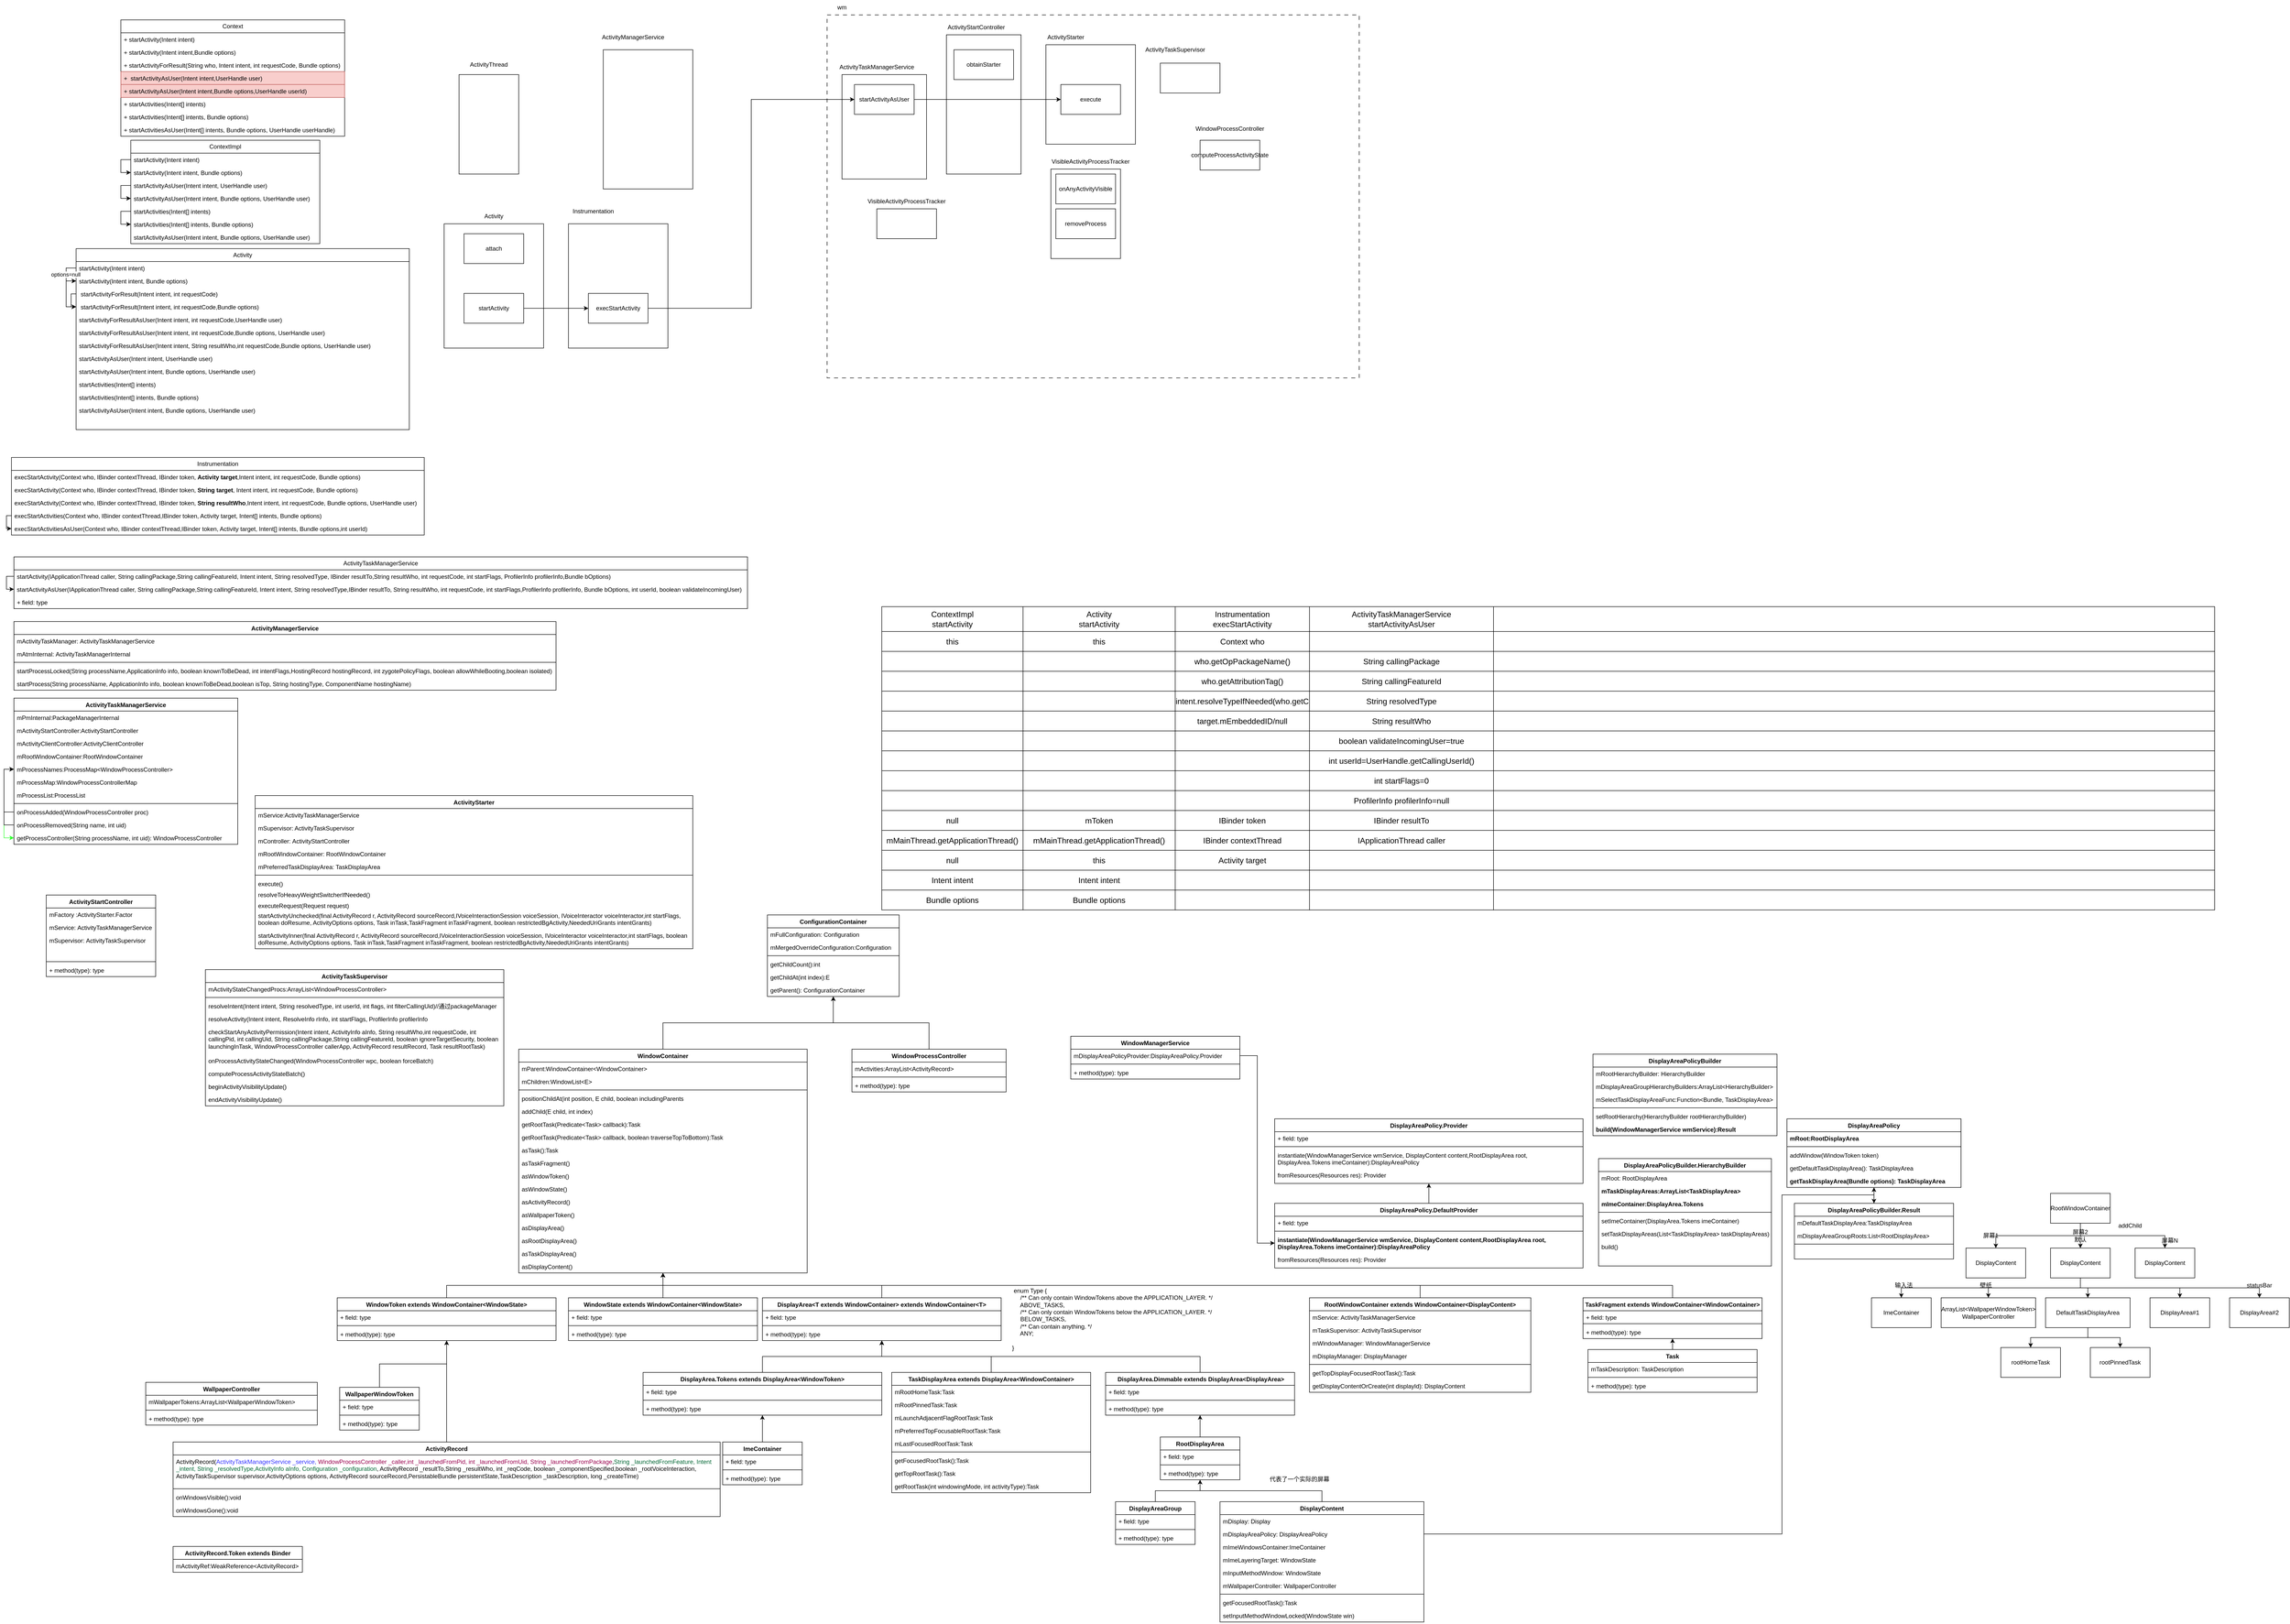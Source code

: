 <mxfile version="21.1.7" type="github">
  <diagram name="Page-1" id="Kma7LV7PvMMUAI91fRnz">
    <mxGraphModel dx="3006" dy="773" grid="1" gridSize="10" guides="1" tooltips="1" connect="1" arrows="1" fold="1" page="1" pageScale="1" pageWidth="850" pageHeight="1100" math="0" shadow="0">
      <root>
        <mxCell id="0" />
        <mxCell id="1" parent="0" />
        <mxCell id="qj-Qvcr5NBhnO_T9Zg6y-14" value="" style="rounded=0;whiteSpace=wrap;html=1;dashed=1;dashPattern=8 8;" vertex="1" parent="1">
          <mxGeometry x="810" y="30" width="1070" height="730" as="geometry" />
        </mxCell>
        <mxCell id="qj-Qvcr5NBhnO_T9Zg6y-1" value="" style="rounded=0;whiteSpace=wrap;html=1;" vertex="1" parent="1">
          <mxGeometry x="40" y="450" width="200" height="250" as="geometry" />
        </mxCell>
        <mxCell id="qj-Qvcr5NBhnO_T9Zg6y-2" value="Activity" style="text;html=1;strokeColor=none;fillColor=none;align=center;verticalAlign=middle;whiteSpace=wrap;rounded=0;" vertex="1" parent="1">
          <mxGeometry x="110" y="420" width="60" height="30" as="geometry" />
        </mxCell>
        <mxCell id="qj-Qvcr5NBhnO_T9Zg6y-3" value="attach" style="rounded=0;whiteSpace=wrap;html=1;" vertex="1" parent="1">
          <mxGeometry x="80" y="470" width="120" height="60" as="geometry" />
        </mxCell>
        <mxCell id="qj-Qvcr5NBhnO_T9Zg6y-6" value="" style="rounded=0;whiteSpace=wrap;html=1;" vertex="1" parent="1">
          <mxGeometry x="70" y="150" width="120" height="200" as="geometry" />
        </mxCell>
        <mxCell id="qj-Qvcr5NBhnO_T9Zg6y-7" value="ActivityThread" style="text;html=1;strokeColor=none;fillColor=none;align=center;verticalAlign=middle;whiteSpace=wrap;rounded=0;" vertex="1" parent="1">
          <mxGeometry x="80" y="115" width="100" height="30" as="geometry" />
        </mxCell>
        <mxCell id="qj-Qvcr5NBhnO_T9Zg6y-8" value="" style="rounded=0;whiteSpace=wrap;html=1;" vertex="1" parent="1">
          <mxGeometry x="360" y="100" width="180" height="280" as="geometry" />
        </mxCell>
        <mxCell id="qj-Qvcr5NBhnO_T9Zg6y-9" value="ActivityManagerService" style="text;html=1;strokeColor=none;fillColor=none;align=center;verticalAlign=middle;whiteSpace=wrap;rounded=0;" vertex="1" parent="1">
          <mxGeometry x="390" y="60" width="60" height="30" as="geometry" />
        </mxCell>
        <mxCell id="qj-Qvcr5NBhnO_T9Zg6y-10" value="" style="rounded=0;whiteSpace=wrap;html=1;" vertex="1" parent="1">
          <mxGeometry x="840" y="150" width="170" height="210" as="geometry" />
        </mxCell>
        <mxCell id="qj-Qvcr5NBhnO_T9Zg6y-11" value="ActivityTaskManagerService" style="text;html=1;strokeColor=none;fillColor=none;align=center;verticalAlign=middle;whiteSpace=wrap;rounded=0;" vertex="1" parent="1">
          <mxGeometry x="880" y="120" width="60" height="30" as="geometry" />
        </mxCell>
        <mxCell id="qj-Qvcr5NBhnO_T9Zg6y-12" value="" style="rounded=0;whiteSpace=wrap;html=1;" vertex="1" parent="1">
          <mxGeometry x="1050" y="70" width="150" height="280" as="geometry" />
        </mxCell>
        <mxCell id="qj-Qvcr5NBhnO_T9Zg6y-13" value="ActivityStartController" style="text;html=1;strokeColor=none;fillColor=none;align=center;verticalAlign=middle;whiteSpace=wrap;rounded=0;" vertex="1" parent="1">
          <mxGeometry x="1080" y="40" width="60" height="30" as="geometry" />
        </mxCell>
        <mxCell id="qj-Qvcr5NBhnO_T9Zg6y-15" value="wm" style="text;html=1;strokeColor=none;fillColor=none;align=center;verticalAlign=middle;whiteSpace=wrap;rounded=0;" vertex="1" parent="1">
          <mxGeometry x="810" width="60" height="30" as="geometry" />
        </mxCell>
        <mxCell id="qj-Qvcr5NBhnO_T9Zg6y-16" value="" style="rounded=0;whiteSpace=wrap;html=1;" vertex="1" parent="1">
          <mxGeometry x="1250" y="90" width="180" height="200" as="geometry" />
        </mxCell>
        <mxCell id="qj-Qvcr5NBhnO_T9Zg6y-17" value="ActivityStarter" style="text;html=1;strokeColor=none;fillColor=none;align=center;verticalAlign=middle;whiteSpace=wrap;rounded=0;" vertex="1" parent="1">
          <mxGeometry x="1260" y="60" width="60" height="30" as="geometry" />
        </mxCell>
        <mxCell id="qj-Qvcr5NBhnO_T9Zg6y-18" value="" style="rounded=0;whiteSpace=wrap;html=1;" vertex="1" parent="1">
          <mxGeometry x="910" y="420" width="120" height="60" as="geometry" />
        </mxCell>
        <mxCell id="qj-Qvcr5NBhnO_T9Zg6y-19" value="VisibleActivityProcessTracker" style="text;html=1;strokeColor=none;fillColor=none;align=center;verticalAlign=middle;whiteSpace=wrap;rounded=0;" vertex="1" parent="1">
          <mxGeometry x="940" y="390" width="60" height="30" as="geometry" />
        </mxCell>
        <mxCell id="qj-Qvcr5NBhnO_T9Zg6y-21" value="Context" style="swimlane;fontStyle=0;childLayout=stackLayout;horizontal=1;startSize=26;fillColor=none;horizontalStack=0;resizeParent=1;resizeParentMax=0;resizeLast=0;collapsible=1;marginBottom=0;whiteSpace=wrap;html=1;" vertex="1" parent="1">
          <mxGeometry x="-610" y="40" width="450" height="234" as="geometry">
            <mxRectangle x="80" y="10" width="80" height="30" as="alternateBounds" />
          </mxGeometry>
        </mxCell>
        <mxCell id="qj-Qvcr5NBhnO_T9Zg6y-22" value="+&amp;nbsp;startActivity(Intent intent)" style="text;strokeColor=none;fillColor=none;align=left;verticalAlign=top;spacingLeft=4;spacingRight=4;overflow=hidden;rotatable=0;points=[[0,0.5],[1,0.5]];portConstraint=eastwest;whiteSpace=wrap;html=1;" vertex="1" parent="qj-Qvcr5NBhnO_T9Zg6y-21">
          <mxGeometry y="26" width="450" height="26" as="geometry" />
        </mxCell>
        <mxCell id="qj-Qvcr5NBhnO_T9Zg6y-25" value="+&amp;nbsp;startActivity(Intent intent,&lt;span style=&quot;background-color: initial;&quot;&gt;Bundle options)&lt;/span&gt;" style="text;strokeColor=none;fillColor=none;align=left;verticalAlign=top;spacingLeft=4;spacingRight=4;overflow=hidden;rotatable=0;points=[[0,0.5],[1,0.5]];portConstraint=eastwest;whiteSpace=wrap;html=1;" vertex="1" parent="qj-Qvcr5NBhnO_T9Zg6y-21">
          <mxGeometry y="52" width="450" height="26" as="geometry" />
        </mxCell>
        <mxCell id="qj-Qvcr5NBhnO_T9Zg6y-32" value="&lt;div&gt;+ startActivityForResult(&lt;span style=&quot;background-color: initial;&quot;&gt;String who, Intent intent, int requestCode, Bundle options)&lt;/span&gt;&lt;/div&gt;" style="text;strokeColor=none;fillColor=none;align=left;verticalAlign=top;spacingLeft=4;spacingRight=4;overflow=hidden;rotatable=0;points=[[0,0.5],[1,0.5]];portConstraint=eastwest;whiteSpace=wrap;html=1;" vertex="1" parent="qj-Qvcr5NBhnO_T9Zg6y-21">
          <mxGeometry y="78" width="450" height="26" as="geometry" />
        </mxCell>
        <mxCell id="qj-Qvcr5NBhnO_T9Zg6y-23" value="+&amp;nbsp;&amp;nbsp;startActivityAsUser(Intent intent,&lt;span style=&quot;background-color: initial;&quot;&gt;UserHandle user)&lt;/span&gt;" style="text;strokeColor=#b85450;fillColor=#f8cecc;align=left;verticalAlign=top;spacingLeft=4;spacingRight=4;overflow=hidden;rotatable=0;points=[[0,0.5],[1,0.5]];portConstraint=eastwest;whiteSpace=wrap;html=1;" vertex="1" parent="qj-Qvcr5NBhnO_T9Zg6y-21">
          <mxGeometry y="104" width="450" height="26" as="geometry" />
        </mxCell>
        <mxCell id="qj-Qvcr5NBhnO_T9Zg6y-24" value="+&amp;nbsp;startActivityAsUser(Intent intent,&lt;span style=&quot;background-color: initial;&quot;&gt;Bundle options,UserHandle userId)&lt;/span&gt;" style="text;strokeColor=#b85450;fillColor=#f8cecc;align=left;verticalAlign=top;spacingLeft=4;spacingRight=4;overflow=hidden;rotatable=0;points=[[0,0.5],[1,0.5]];portConstraint=eastwest;whiteSpace=wrap;html=1;" vertex="1" parent="qj-Qvcr5NBhnO_T9Zg6y-21">
          <mxGeometry y="130" width="450" height="26" as="geometry" />
        </mxCell>
        <mxCell id="qj-Qvcr5NBhnO_T9Zg6y-30" value="+ startActivities(Intent[] intents)" style="text;align=left;verticalAlign=top;spacingLeft=4;spacingRight=4;overflow=hidden;rotatable=0;points=[[0,0.5],[1,0.5]];portConstraint=eastwest;whiteSpace=wrap;html=1;" vertex="1" parent="qj-Qvcr5NBhnO_T9Zg6y-21">
          <mxGeometry y="156" width="450" height="26" as="geometry" />
        </mxCell>
        <mxCell id="qj-Qvcr5NBhnO_T9Zg6y-29" value="+ startActivities(Intent[] intents, Bundle options)" style="text;align=left;verticalAlign=top;spacingLeft=4;spacingRight=4;overflow=hidden;rotatable=0;points=[[0,0.5],[1,0.5]];portConstraint=eastwest;whiteSpace=wrap;html=1;" vertex="1" parent="qj-Qvcr5NBhnO_T9Zg6y-21">
          <mxGeometry y="182" width="450" height="26" as="geometry" />
        </mxCell>
        <mxCell id="qj-Qvcr5NBhnO_T9Zg6y-28" value="+ startActivitiesAsUser(Intent[] intents, Bundle options, UserHandle userHandle)" style="text;align=left;verticalAlign=top;spacingLeft=4;spacingRight=4;overflow=hidden;rotatable=0;points=[[0,0.5],[1,0.5]];portConstraint=eastwest;whiteSpace=wrap;html=1;" vertex="1" parent="qj-Qvcr5NBhnO_T9Zg6y-21">
          <mxGeometry y="208" width="450" height="26" as="geometry" />
        </mxCell>
        <mxCell id="qj-Qvcr5NBhnO_T9Zg6y-33" value="ContextImpl" style="swimlane;fontStyle=0;childLayout=stackLayout;horizontal=1;startSize=26;fillColor=none;horizontalStack=0;resizeParent=1;resizeParentMax=0;resizeLast=0;collapsible=1;marginBottom=0;whiteSpace=wrap;html=1;" vertex="1" parent="1">
          <mxGeometry x="-590" y="282" width="380" height="208" as="geometry" />
        </mxCell>
        <mxCell id="qj-Qvcr5NBhnO_T9Zg6y-38" style="edgeStyle=orthogonalEdgeStyle;rounded=0;orthogonalLoop=1;jettySize=auto;html=1;exitX=0;exitY=0.5;exitDx=0;exitDy=0;entryX=0;entryY=0.5;entryDx=0;entryDy=0;" edge="1" parent="qj-Qvcr5NBhnO_T9Zg6y-33" source="qj-Qvcr5NBhnO_T9Zg6y-34" target="qj-Qvcr5NBhnO_T9Zg6y-35">
          <mxGeometry relative="1" as="geometry">
            <Array as="points">
              <mxPoint x="-20" y="39" />
              <mxPoint x="-20" y="65" />
            </Array>
          </mxGeometry>
        </mxCell>
        <mxCell id="qj-Qvcr5NBhnO_T9Zg6y-34" value="startActivity(Intent intent)" style="text;strokeColor=none;fillColor=none;align=left;verticalAlign=top;spacingLeft=4;spacingRight=4;overflow=hidden;rotatable=0;points=[[0,0.5],[1,0.5]];portConstraint=eastwest;whiteSpace=wrap;html=1;" vertex="1" parent="qj-Qvcr5NBhnO_T9Zg6y-33">
          <mxGeometry y="26" width="380" height="26" as="geometry" />
        </mxCell>
        <mxCell id="qj-Qvcr5NBhnO_T9Zg6y-35" value="startActivity(Intent intent, Bundle options)" style="text;strokeColor=none;fillColor=none;align=left;verticalAlign=top;spacingLeft=4;spacingRight=4;overflow=hidden;rotatable=0;points=[[0,0.5],[1,0.5]];portConstraint=eastwest;whiteSpace=wrap;html=1;" vertex="1" parent="qj-Qvcr5NBhnO_T9Zg6y-33">
          <mxGeometry y="52" width="380" height="26" as="geometry" />
        </mxCell>
        <mxCell id="qj-Qvcr5NBhnO_T9Zg6y-40" style="edgeStyle=orthogonalEdgeStyle;rounded=0;orthogonalLoop=1;jettySize=auto;html=1;exitX=0;exitY=0.5;exitDx=0;exitDy=0;entryX=0;entryY=0.5;entryDx=0;entryDy=0;" edge="1" parent="qj-Qvcr5NBhnO_T9Zg6y-33" source="qj-Qvcr5NBhnO_T9Zg6y-36" target="qj-Qvcr5NBhnO_T9Zg6y-39">
          <mxGeometry relative="1" as="geometry">
            <Array as="points">
              <mxPoint x="-20" y="91" />
              <mxPoint x="-20" y="117" />
            </Array>
          </mxGeometry>
        </mxCell>
        <mxCell id="qj-Qvcr5NBhnO_T9Zg6y-36" value="startActivityAsUser(Intent intent, UserHandle user)" style="text;strokeColor=none;fillColor=none;align=left;verticalAlign=top;spacingLeft=4;spacingRight=4;overflow=hidden;rotatable=0;points=[[0,0.5],[1,0.5]];portConstraint=eastwest;whiteSpace=wrap;html=1;" vertex="1" parent="qj-Qvcr5NBhnO_T9Zg6y-33">
          <mxGeometry y="78" width="380" height="26" as="geometry" />
        </mxCell>
        <mxCell id="qj-Qvcr5NBhnO_T9Zg6y-39" value="startActivityAsUser(Intent intent, Bundle options, UserHandle user)" style="text;strokeColor=none;fillColor=none;align=left;verticalAlign=top;spacingLeft=4;spacingRight=4;overflow=hidden;rotatable=0;points=[[0,0.5],[1,0.5]];portConstraint=eastwest;whiteSpace=wrap;html=1;" vertex="1" parent="qj-Qvcr5NBhnO_T9Zg6y-33">
          <mxGeometry y="104" width="380" height="26" as="geometry" />
        </mxCell>
        <mxCell id="qj-Qvcr5NBhnO_T9Zg6y-45" style="edgeStyle=orthogonalEdgeStyle;rounded=0;orthogonalLoop=1;jettySize=auto;html=1;exitX=0;exitY=0.5;exitDx=0;exitDy=0;entryX=0;entryY=0.5;entryDx=0;entryDy=0;" edge="1" parent="qj-Qvcr5NBhnO_T9Zg6y-33" source="qj-Qvcr5NBhnO_T9Zg6y-42" target="qj-Qvcr5NBhnO_T9Zg6y-41">
          <mxGeometry relative="1" as="geometry">
            <Array as="points">
              <mxPoint x="-20" y="143" />
              <mxPoint x="-20" y="169" />
            </Array>
          </mxGeometry>
        </mxCell>
        <mxCell id="qj-Qvcr5NBhnO_T9Zg6y-42" value="startActivities(Intent[] intents)" style="text;strokeColor=none;fillColor=none;align=left;verticalAlign=top;spacingLeft=4;spacingRight=4;overflow=hidden;rotatable=0;points=[[0,0.5],[1,0.5]];portConstraint=eastwest;whiteSpace=wrap;html=1;" vertex="1" parent="qj-Qvcr5NBhnO_T9Zg6y-33">
          <mxGeometry y="130" width="380" height="26" as="geometry" />
        </mxCell>
        <mxCell id="qj-Qvcr5NBhnO_T9Zg6y-41" value="startActivities(Intent[] intents, Bundle options)" style="text;strokeColor=none;fillColor=none;align=left;verticalAlign=top;spacingLeft=4;spacingRight=4;overflow=hidden;rotatable=0;points=[[0,0.5],[1,0.5]];portConstraint=eastwest;whiteSpace=wrap;html=1;" vertex="1" parent="qj-Qvcr5NBhnO_T9Zg6y-33">
          <mxGeometry y="156" width="380" height="26" as="geometry" />
        </mxCell>
        <mxCell id="qj-Qvcr5NBhnO_T9Zg6y-44" value="startActivityAsUser(Intent intent, Bundle options, UserHandle user)" style="text;strokeColor=none;fillColor=none;align=left;verticalAlign=top;spacingLeft=4;spacingRight=4;overflow=hidden;rotatable=0;points=[[0,0.5],[1,0.5]];portConstraint=eastwest;whiteSpace=wrap;html=1;" vertex="1" parent="qj-Qvcr5NBhnO_T9Zg6y-33">
          <mxGeometry y="182" width="380" height="26" as="geometry" />
        </mxCell>
        <mxCell id="qj-Qvcr5NBhnO_T9Zg6y-50" value="Activity" style="swimlane;fontStyle=0;childLayout=stackLayout;horizontal=1;startSize=26;fillColor=none;horizontalStack=0;resizeParent=1;resizeParentMax=0;resizeLast=0;collapsible=1;marginBottom=0;whiteSpace=wrap;html=1;" vertex="1" parent="1">
          <mxGeometry x="-700" y="500" width="670" height="364" as="geometry" />
        </mxCell>
        <mxCell id="qj-Qvcr5NBhnO_T9Zg6y-51" style="edgeStyle=orthogonalEdgeStyle;rounded=0;orthogonalLoop=1;jettySize=auto;html=1;exitX=0;exitY=0.5;exitDx=0;exitDy=0;entryX=0;entryY=0.5;entryDx=0;entryDy=0;" edge="1" parent="qj-Qvcr5NBhnO_T9Zg6y-50" source="qj-Qvcr5NBhnO_T9Zg6y-52" target="qj-Qvcr5NBhnO_T9Zg6y-53">
          <mxGeometry relative="1" as="geometry">
            <Array as="points">
              <mxPoint x="-20" y="39" />
              <mxPoint x="-20" y="65" />
            </Array>
          </mxGeometry>
        </mxCell>
        <mxCell id="qj-Qvcr5NBhnO_T9Zg6y-79" value="options=null" style="edgeLabel;html=1;align=center;verticalAlign=middle;resizable=0;points=[];" vertex="1" connectable="0" parent="qj-Qvcr5NBhnO_T9Zg6y-51">
          <mxGeometry y="-1" relative="1" as="geometry">
            <mxPoint as="offset" />
          </mxGeometry>
        </mxCell>
        <mxCell id="qj-Qvcr5NBhnO_T9Zg6y-52" value="startActivity(Intent intent)" style="text;strokeColor=none;fillColor=none;align=left;verticalAlign=top;spacingLeft=4;spacingRight=4;overflow=hidden;rotatable=0;points=[[0,0.5],[1,0.5]];portConstraint=eastwest;whiteSpace=wrap;html=1;" vertex="1" parent="qj-Qvcr5NBhnO_T9Zg6y-50">
          <mxGeometry y="26" width="670" height="26" as="geometry" />
        </mxCell>
        <mxCell id="qj-Qvcr5NBhnO_T9Zg6y-80" style="edgeStyle=orthogonalEdgeStyle;rounded=0;orthogonalLoop=1;jettySize=auto;html=1;exitX=0;exitY=0.5;exitDx=0;exitDy=0;entryX=0;entryY=0.5;entryDx=0;entryDy=0;" edge="1" parent="qj-Qvcr5NBhnO_T9Zg6y-50" source="qj-Qvcr5NBhnO_T9Zg6y-53" target="qj-Qvcr5NBhnO_T9Zg6y-74">
          <mxGeometry relative="1" as="geometry" />
        </mxCell>
        <mxCell id="qj-Qvcr5NBhnO_T9Zg6y-53" value="startActivity(Intent intent, Bundle options)" style="text;strokeColor=none;fillColor=none;align=left;verticalAlign=top;spacingLeft=4;spacingRight=4;overflow=hidden;rotatable=0;points=[[0,0.5],[1,0.5]];portConstraint=eastwest;whiteSpace=wrap;html=1;" vertex="1" parent="qj-Qvcr5NBhnO_T9Zg6y-50">
          <mxGeometry y="52" width="670" height="26" as="geometry" />
        </mxCell>
        <mxCell id="qj-Qvcr5NBhnO_T9Zg6y-82" style="edgeStyle=orthogonalEdgeStyle;rounded=0;orthogonalLoop=1;jettySize=auto;html=1;exitX=0;exitY=0.5;exitDx=0;exitDy=0;entryX=0;entryY=0.5;entryDx=0;entryDy=0;" edge="1" parent="qj-Qvcr5NBhnO_T9Zg6y-50" source="qj-Qvcr5NBhnO_T9Zg6y-75" target="qj-Qvcr5NBhnO_T9Zg6y-74">
          <mxGeometry relative="1" as="geometry">
            <Array as="points">
              <mxPoint x="-10" y="91" />
              <mxPoint x="-10" y="117" />
            </Array>
          </mxGeometry>
        </mxCell>
        <mxCell id="qj-Qvcr5NBhnO_T9Zg6y-75" value="&amp;nbsp;startActivityForResult(Intent intent, int requestCode)" style="text;strokeColor=none;fillColor=none;align=left;verticalAlign=top;spacingLeft=4;spacingRight=4;overflow=hidden;rotatable=0;points=[[0,0.5],[1,0.5]];portConstraint=eastwest;whiteSpace=wrap;html=1;" vertex="1" parent="qj-Qvcr5NBhnO_T9Zg6y-50">
          <mxGeometry y="78" width="670" height="26" as="geometry" />
        </mxCell>
        <mxCell id="qj-Qvcr5NBhnO_T9Zg6y-74" value="&lt;div&gt;&amp;nbsp;startActivityForResult(Intent intent, int requestCode,&lt;span style=&quot;background-color: initial;&quot;&gt;Bundle options)&lt;/span&gt;&lt;/div&gt;" style="text;strokeColor=none;fillColor=none;align=left;verticalAlign=top;spacingLeft=4;spacingRight=4;overflow=hidden;rotatable=0;points=[[0,0.5],[1,0.5]];portConstraint=eastwest;whiteSpace=wrap;html=1;" vertex="1" parent="qj-Qvcr5NBhnO_T9Zg6y-50">
          <mxGeometry y="104" width="670" height="26" as="geometry" />
        </mxCell>
        <mxCell id="qj-Qvcr5NBhnO_T9Zg6y-77" value="&lt;div&gt;startActivityForResultAsUser(Intent intent, int requestCode,&lt;span style=&quot;background-color: initial;&quot;&gt;UserHandle user)&lt;/span&gt;&lt;/div&gt;" style="text;strokeColor=none;fillColor=none;align=left;verticalAlign=top;spacingLeft=4;spacingRight=4;overflow=hidden;rotatable=0;points=[[0,0.5],[1,0.5]];portConstraint=eastwest;whiteSpace=wrap;html=1;" vertex="1" parent="qj-Qvcr5NBhnO_T9Zg6y-50">
          <mxGeometry y="130" width="670" height="26" as="geometry" />
        </mxCell>
        <mxCell id="qj-Qvcr5NBhnO_T9Zg6y-76" value="&lt;div&gt;startActivityForResultAsUser(Intent intent, int requestCode,&lt;span style=&quot;background-color: initial;&quot;&gt;Bundle options, UserHandle user)&lt;/span&gt;&lt;/div&gt;" style="text;strokeColor=none;fillColor=none;align=left;verticalAlign=top;spacingLeft=4;spacingRight=4;overflow=hidden;rotatable=0;points=[[0,0.5],[1,0.5]];portConstraint=eastwest;whiteSpace=wrap;html=1;" vertex="1" parent="qj-Qvcr5NBhnO_T9Zg6y-50">
          <mxGeometry y="156" width="670" height="26" as="geometry" />
        </mxCell>
        <mxCell id="qj-Qvcr5NBhnO_T9Zg6y-78" value="&lt;div&gt;startActivityForResultAsUser(Intent intent, String resultWho,&lt;span style=&quot;background-color: initial;&quot;&gt;int requestCode,&lt;/span&gt;&lt;span style=&quot;background-color: initial;&quot;&gt;Bundle options, UserHandle user)&lt;/span&gt;&lt;/div&gt;" style="text;strokeColor=none;fillColor=none;align=left;verticalAlign=top;spacingLeft=4;spacingRight=4;overflow=hidden;rotatable=0;points=[[0,0.5],[1,0.5]];portConstraint=eastwest;whiteSpace=wrap;html=1;" vertex="1" parent="qj-Qvcr5NBhnO_T9Zg6y-50">
          <mxGeometry y="182" width="670" height="26" as="geometry" />
        </mxCell>
        <mxCell id="qj-Qvcr5NBhnO_T9Zg6y-55" value="startActivityAsUser(Intent intent, UserHandle user)" style="text;strokeColor=none;fillColor=none;align=left;verticalAlign=top;spacingLeft=4;spacingRight=4;overflow=hidden;rotatable=0;points=[[0,0.5],[1,0.5]];portConstraint=eastwest;whiteSpace=wrap;html=1;" vertex="1" parent="qj-Qvcr5NBhnO_T9Zg6y-50">
          <mxGeometry y="208" width="670" height="26" as="geometry" />
        </mxCell>
        <mxCell id="qj-Qvcr5NBhnO_T9Zg6y-56" value="startActivityAsUser(Intent intent, Bundle options, UserHandle user)" style="text;strokeColor=none;fillColor=none;align=left;verticalAlign=top;spacingLeft=4;spacingRight=4;overflow=hidden;rotatable=0;points=[[0,0.5],[1,0.5]];portConstraint=eastwest;whiteSpace=wrap;html=1;" vertex="1" parent="qj-Qvcr5NBhnO_T9Zg6y-50">
          <mxGeometry y="234" width="670" height="26" as="geometry" />
        </mxCell>
        <mxCell id="qj-Qvcr5NBhnO_T9Zg6y-58" value="startActivities(Intent[] intents)" style="text;strokeColor=none;fillColor=none;align=left;verticalAlign=top;spacingLeft=4;spacingRight=4;overflow=hidden;rotatable=0;points=[[0,0.5],[1,0.5]];portConstraint=eastwest;whiteSpace=wrap;html=1;" vertex="1" parent="qj-Qvcr5NBhnO_T9Zg6y-50">
          <mxGeometry y="260" width="670" height="26" as="geometry" />
        </mxCell>
        <mxCell id="qj-Qvcr5NBhnO_T9Zg6y-59" value="startActivities(Intent[] intents, Bundle options)" style="text;strokeColor=none;fillColor=none;align=left;verticalAlign=top;spacingLeft=4;spacingRight=4;overflow=hidden;rotatable=0;points=[[0,0.5],[1,0.5]];portConstraint=eastwest;whiteSpace=wrap;html=1;" vertex="1" parent="qj-Qvcr5NBhnO_T9Zg6y-50">
          <mxGeometry y="286" width="670" height="26" as="geometry" />
        </mxCell>
        <mxCell id="qj-Qvcr5NBhnO_T9Zg6y-60" value="startActivityAsUser(Intent intent, Bundle options, UserHandle user)" style="text;strokeColor=none;fillColor=none;align=left;verticalAlign=top;spacingLeft=4;spacingRight=4;overflow=hidden;rotatable=0;points=[[0,0.5],[1,0.5]];portConstraint=eastwest;whiteSpace=wrap;html=1;" vertex="1" parent="qj-Qvcr5NBhnO_T9Zg6y-50">
          <mxGeometry y="312" width="670" height="26" as="geometry" />
        </mxCell>
        <mxCell id="qj-Qvcr5NBhnO_T9Zg6y-61" style="text;strokeColor=none;fillColor=none;align=left;verticalAlign=top;spacingLeft=4;spacingRight=4;overflow=hidden;rotatable=0;points=[[0,0.5],[1,0.5]];portConstraint=eastwest;whiteSpace=wrap;html=1;" vertex="1" parent="qj-Qvcr5NBhnO_T9Zg6y-50">
          <mxGeometry y="338" width="670" height="26" as="geometry" />
        </mxCell>
        <mxCell id="qj-Qvcr5NBhnO_T9Zg6y-62" value="Instrumentation" style="swimlane;fontStyle=0;childLayout=stackLayout;horizontal=1;startSize=26;fillColor=none;horizontalStack=0;resizeParent=1;resizeParentMax=0;resizeLast=0;collapsible=1;marginBottom=0;whiteSpace=wrap;html=1;" vertex="1" parent="1">
          <mxGeometry x="-830" y="920" width="830" height="156" as="geometry" />
        </mxCell>
        <mxCell id="qj-Qvcr5NBhnO_T9Zg6y-63" value="&lt;div&gt;execStartActivity(&lt;span style=&quot;background-color: initial;&quot;&gt;Context who, IBinder contextThread, IBinder token, &lt;b&gt;Activity target&lt;/b&gt;,&lt;/span&gt;&lt;span style=&quot;background-color: initial;&quot;&gt;Intent intent, int requestCode, Bundle options)&lt;/span&gt;&lt;/div&gt;" style="text;strokeColor=none;fillColor=none;align=left;verticalAlign=top;spacingLeft=4;spacingRight=4;overflow=hidden;rotatable=0;points=[[0,0.5],[1,0.5]];portConstraint=eastwest;whiteSpace=wrap;html=1;" vertex="1" parent="qj-Qvcr5NBhnO_T9Zg6y-62">
          <mxGeometry y="26" width="830" height="26" as="geometry" />
        </mxCell>
        <mxCell id="qj-Qvcr5NBhnO_T9Zg6y-67" value="&lt;div&gt;execStartActivity(&lt;span style=&quot;background-color: initial;&quot;&gt;Context who, IBinder contextThread, IBinder token, &lt;b&gt;String target&lt;/b&gt;,&lt;/span&gt;&lt;span style=&quot;background-color: initial;&quot;&gt;&amp;nbsp;Intent intent, int requestCode, Bundle options)&lt;/span&gt;&lt;/div&gt;" style="text;strokeColor=none;fillColor=none;align=left;verticalAlign=top;spacingLeft=4;spacingRight=4;overflow=hidden;rotatable=0;points=[[0,0.5],[1,0.5]];portConstraint=eastwest;whiteSpace=wrap;html=1;" vertex="1" parent="qj-Qvcr5NBhnO_T9Zg6y-62">
          <mxGeometry y="52" width="830" height="26" as="geometry" />
        </mxCell>
        <mxCell id="qj-Qvcr5NBhnO_T9Zg6y-68" value="&lt;div&gt;execStartActivity(&lt;span style=&quot;background-color: initial;&quot;&gt;Context who, IBinder contextThread, IBinder token, &lt;b&gt;String resultWho&lt;/b&gt;,&lt;/span&gt;&lt;span style=&quot;background-color: initial;&quot;&gt;Intent intent, int requestCode, Bundle options, UserHandle user)&lt;/span&gt;&lt;/div&gt;" style="text;strokeColor=none;fillColor=none;align=left;verticalAlign=top;spacingLeft=4;spacingRight=4;overflow=hidden;rotatable=0;points=[[0,0.5],[1,0.5]];portConstraint=eastwest;whiteSpace=wrap;html=1;" vertex="1" parent="qj-Qvcr5NBhnO_T9Zg6y-62">
          <mxGeometry y="78" width="830" height="26" as="geometry" />
        </mxCell>
        <mxCell id="qj-Qvcr5NBhnO_T9Zg6y-69" style="edgeStyle=orthogonalEdgeStyle;rounded=0;orthogonalLoop=1;jettySize=auto;html=1;exitX=0;exitY=0.5;exitDx=0;exitDy=0;entryX=0;entryY=0.5;entryDx=0;entryDy=0;" edge="1" parent="qj-Qvcr5NBhnO_T9Zg6y-62" source="qj-Qvcr5NBhnO_T9Zg6y-65" target="qj-Qvcr5NBhnO_T9Zg6y-66">
          <mxGeometry relative="1" as="geometry">
            <Array as="points">
              <mxPoint x="-10" y="117" />
              <mxPoint x="-10" y="143" />
            </Array>
          </mxGeometry>
        </mxCell>
        <mxCell id="qj-Qvcr5NBhnO_T9Zg6y-65" value="&lt;div&gt;execStartActivities(Context who, IBinder contextThread,&lt;span style=&quot;background-color: initial;&quot;&gt;IBinder token, Activity target, Intent[] intents, Bundle options)&lt;/span&gt;&lt;/div&gt;" style="text;strokeColor=none;fillColor=none;align=left;verticalAlign=top;spacingLeft=4;spacingRight=4;overflow=hidden;rotatable=0;points=[[0,0.5],[1,0.5]];portConstraint=eastwest;whiteSpace=wrap;html=1;" vertex="1" parent="qj-Qvcr5NBhnO_T9Zg6y-62">
          <mxGeometry y="104" width="830" height="26" as="geometry" />
        </mxCell>
        <mxCell id="qj-Qvcr5NBhnO_T9Zg6y-66" value="execStartActivitiesAsUser(Context who, IBinder contextThread,IBinder token, Activity target, Intent[] intents, Bundle options,int userId)" style="text;strokeColor=none;fillColor=none;align=left;verticalAlign=top;spacingLeft=4;spacingRight=4;overflow=hidden;rotatable=0;points=[[0,0.5],[1,0.5]];portConstraint=eastwest;whiteSpace=wrap;html=1;" vertex="1" parent="qj-Qvcr5NBhnO_T9Zg6y-62">
          <mxGeometry y="130" width="830" height="26" as="geometry" />
        </mxCell>
        <mxCell id="qj-Qvcr5NBhnO_T9Zg6y-70" value="" style="rounded=0;whiteSpace=wrap;html=1;" vertex="1" parent="1">
          <mxGeometry x="290" y="450" width="200" height="250" as="geometry" />
        </mxCell>
        <mxCell id="qj-Qvcr5NBhnO_T9Zg6y-90" style="edgeStyle=orthogonalEdgeStyle;rounded=0;orthogonalLoop=1;jettySize=auto;html=1;exitX=1;exitY=0.5;exitDx=0;exitDy=0;entryX=0;entryY=0.5;entryDx=0;entryDy=0;" edge="1" parent="1" source="qj-Qvcr5NBhnO_T9Zg6y-71" target="qj-Qvcr5NBhnO_T9Zg6y-89">
          <mxGeometry relative="1" as="geometry" />
        </mxCell>
        <mxCell id="qj-Qvcr5NBhnO_T9Zg6y-71" value="execStartActivity" style="rounded=0;whiteSpace=wrap;html=1;" vertex="1" parent="1">
          <mxGeometry x="330" y="590" width="120" height="60" as="geometry" />
        </mxCell>
        <mxCell id="qj-Qvcr5NBhnO_T9Zg6y-83" style="edgeStyle=orthogonalEdgeStyle;rounded=0;orthogonalLoop=1;jettySize=auto;html=1;exitX=1;exitY=0.5;exitDx=0;exitDy=0;entryX=0;entryY=0.5;entryDx=0;entryDy=0;" edge="1" parent="1" source="qj-Qvcr5NBhnO_T9Zg6y-72" target="qj-Qvcr5NBhnO_T9Zg6y-71">
          <mxGeometry relative="1" as="geometry" />
        </mxCell>
        <mxCell id="qj-Qvcr5NBhnO_T9Zg6y-72" value="startActivity" style="rounded=0;whiteSpace=wrap;html=1;" vertex="1" parent="1">
          <mxGeometry x="80" y="590" width="120" height="60" as="geometry" />
        </mxCell>
        <mxCell id="qj-Qvcr5NBhnO_T9Zg6y-73" value="Instrumentation" style="text;html=1;strokeColor=none;fillColor=none;align=center;verticalAlign=middle;whiteSpace=wrap;rounded=0;" vertex="1" parent="1">
          <mxGeometry x="310" y="410" width="60" height="30" as="geometry" />
        </mxCell>
        <mxCell id="qj-Qvcr5NBhnO_T9Zg6y-84" value="ActivityTaskManagerService" style="swimlane;fontStyle=0;childLayout=stackLayout;horizontal=1;startSize=26;fillColor=none;horizontalStack=0;resizeParent=1;resizeParentMax=0;resizeLast=0;collapsible=1;marginBottom=0;whiteSpace=wrap;html=1;" vertex="1" parent="1">
          <mxGeometry x="-825" y="1120" width="1475" height="104" as="geometry" />
        </mxCell>
        <mxCell id="qj-Qvcr5NBhnO_T9Zg6y-88" style="edgeStyle=orthogonalEdgeStyle;rounded=0;orthogonalLoop=1;jettySize=auto;html=1;exitX=0;exitY=0.5;exitDx=0;exitDy=0;entryX=0;entryY=0.5;entryDx=0;entryDy=0;" edge="1" parent="qj-Qvcr5NBhnO_T9Zg6y-84" source="qj-Qvcr5NBhnO_T9Zg6y-85" target="qj-Qvcr5NBhnO_T9Zg6y-86">
          <mxGeometry relative="1" as="geometry">
            <Array as="points">
              <mxPoint x="-15" y="39" />
              <mxPoint x="-15" y="65" />
            </Array>
          </mxGeometry>
        </mxCell>
        <mxCell id="qj-Qvcr5NBhnO_T9Zg6y-85" value="&lt;div&gt;startActivity(IApplicationThread caller, String callingPackage,&lt;span style=&quot;background-color: initial;&quot;&gt;String callingFeatureId, Intent intent, String resolvedType, IBinder resultTo,&lt;/span&gt;&lt;span style=&quot;background-color: initial;&quot;&gt;String resultWho, int requestCode, int startFlags, ProfilerInfo profilerInfo,&lt;/span&gt;&lt;span style=&quot;background-color: initial;&quot;&gt;Bundle bOptions)&lt;/span&gt;&lt;/div&gt;" style="text;strokeColor=none;fillColor=none;align=left;verticalAlign=top;spacingLeft=4;spacingRight=4;overflow=hidden;rotatable=0;points=[[0,0.5],[1,0.5]];portConstraint=eastwest;whiteSpace=wrap;html=1;" vertex="1" parent="qj-Qvcr5NBhnO_T9Zg6y-84">
          <mxGeometry y="26" width="1475" height="26" as="geometry" />
        </mxCell>
        <mxCell id="qj-Qvcr5NBhnO_T9Zg6y-86" value="&lt;div&gt;startActivityAsUser(IApplicationThread caller, String callingPackage,&lt;span style=&quot;background-color: initial;&quot;&gt;String callingFeatureId, Intent intent, String resolvedType,&lt;/span&gt;&lt;span style=&quot;background-color: initial;&quot;&gt;IBinder resultTo, String resultWho, int requestCode, int startFlags,&lt;/span&gt;&lt;span style=&quot;background-color: initial;&quot;&gt;ProfilerInfo profilerInfo, Bundle bOptions, int userId, boolean validateIncomingUser)&lt;/span&gt;&lt;/div&gt;" style="text;strokeColor=none;fillColor=none;align=left;verticalAlign=top;spacingLeft=4;spacingRight=4;overflow=hidden;rotatable=0;points=[[0,0.5],[1,0.5]];portConstraint=eastwest;whiteSpace=wrap;html=1;" vertex="1" parent="qj-Qvcr5NBhnO_T9Zg6y-84">
          <mxGeometry y="52" width="1475" height="26" as="geometry" />
        </mxCell>
        <mxCell id="qj-Qvcr5NBhnO_T9Zg6y-87" value="+ field: type" style="text;strokeColor=none;fillColor=none;align=left;verticalAlign=top;spacingLeft=4;spacingRight=4;overflow=hidden;rotatable=0;points=[[0,0.5],[1,0.5]];portConstraint=eastwest;whiteSpace=wrap;html=1;" vertex="1" parent="qj-Qvcr5NBhnO_T9Zg6y-84">
          <mxGeometry y="78" width="1475" height="26" as="geometry" />
        </mxCell>
        <mxCell id="qj-Qvcr5NBhnO_T9Zg6y-183" style="edgeStyle=orthogonalEdgeStyle;rounded=0;orthogonalLoop=1;jettySize=auto;html=1;exitX=1;exitY=0.5;exitDx=0;exitDy=0;" edge="1" parent="1" source="qj-Qvcr5NBhnO_T9Zg6y-89" target="qj-Qvcr5NBhnO_T9Zg6y-182">
          <mxGeometry relative="1" as="geometry" />
        </mxCell>
        <mxCell id="qj-Qvcr5NBhnO_T9Zg6y-89" value="startActivityAsUser" style="rounded=0;whiteSpace=wrap;html=1;" vertex="1" parent="1">
          <mxGeometry x="865" y="170" width="120" height="60" as="geometry" />
        </mxCell>
        <mxCell id="qj-Qvcr5NBhnO_T9Zg6y-91" value="ActivityTaskManagerService" style="swimlane;fontStyle=1;align=center;verticalAlign=top;childLayout=stackLayout;horizontal=1;startSize=26;horizontalStack=0;resizeParent=1;resizeParentMax=0;resizeLast=0;collapsible=1;marginBottom=0;whiteSpace=wrap;html=1;" vertex="1" parent="1">
          <mxGeometry x="-825" y="1404" width="450" height="294" as="geometry" />
        </mxCell>
        <mxCell id="qj-Qvcr5NBhnO_T9Zg6y-254" value="mPmInternal:PackageManagerInternal" style="text;strokeColor=none;fillColor=none;align=left;verticalAlign=top;spacingLeft=4;spacingRight=4;overflow=hidden;rotatable=0;points=[[0,0.5],[1,0.5]];portConstraint=eastwest;whiteSpace=wrap;html=1;" vertex="1" parent="qj-Qvcr5NBhnO_T9Zg6y-91">
          <mxGeometry y="26" width="450" height="26" as="geometry" />
        </mxCell>
        <mxCell id="qj-Qvcr5NBhnO_T9Zg6y-92" value="mActivityStartController:ActivityStartController" style="text;strokeColor=none;fillColor=none;align=left;verticalAlign=top;spacingLeft=4;spacingRight=4;overflow=hidden;rotatable=0;points=[[0,0.5],[1,0.5]];portConstraint=eastwest;whiteSpace=wrap;html=1;" vertex="1" parent="qj-Qvcr5NBhnO_T9Zg6y-91">
          <mxGeometry y="52" width="450" height="26" as="geometry" />
        </mxCell>
        <mxCell id="qj-Qvcr5NBhnO_T9Zg6y-197" value="mActivityClientController:ActivityClientController" style="text;strokeColor=none;fillColor=none;align=left;verticalAlign=top;spacingLeft=4;spacingRight=4;overflow=hidden;rotatable=0;points=[[0,0.5],[1,0.5]];portConstraint=eastwest;whiteSpace=wrap;html=1;" vertex="1" parent="qj-Qvcr5NBhnO_T9Zg6y-91">
          <mxGeometry y="78" width="450" height="26" as="geometry" />
        </mxCell>
        <mxCell id="qj-Qvcr5NBhnO_T9Zg6y-198" value="mRootWindowContainer:RootWindowContainer" style="text;strokeColor=none;fillColor=none;align=left;verticalAlign=top;spacingLeft=4;spacingRight=4;overflow=hidden;rotatable=0;points=[[0,0.5],[1,0.5]];portConstraint=eastwest;whiteSpace=wrap;html=1;" vertex="1" parent="qj-Qvcr5NBhnO_T9Zg6y-91">
          <mxGeometry y="104" width="450" height="26" as="geometry" />
        </mxCell>
        <mxCell id="qj-Qvcr5NBhnO_T9Zg6y-295" style="edgeStyle=orthogonalEdgeStyle;rounded=0;orthogonalLoop=1;jettySize=auto;html=1;exitX=0;exitY=0.5;exitDx=0;exitDy=0;entryX=0;entryY=0.5;entryDx=0;entryDy=0;strokeColor=#2EFF2E;" edge="1" parent="qj-Qvcr5NBhnO_T9Zg6y-91" source="qj-Qvcr5NBhnO_T9Zg6y-222" target="qj-Qvcr5NBhnO_T9Zg6y-288">
          <mxGeometry relative="1" as="geometry" />
        </mxCell>
        <mxCell id="qj-Qvcr5NBhnO_T9Zg6y-222" value="mProcessNames:ProcessMap&amp;lt;WindowProcessController&amp;gt;" style="text;strokeColor=none;fillColor=none;align=left;verticalAlign=top;spacingLeft=4;spacingRight=4;overflow=hidden;rotatable=0;points=[[0,0.5],[1,0.5]];portConstraint=eastwest;whiteSpace=wrap;html=1;" vertex="1" parent="qj-Qvcr5NBhnO_T9Zg6y-91">
          <mxGeometry y="130" width="450" height="26" as="geometry" />
        </mxCell>
        <mxCell id="qj-Qvcr5NBhnO_T9Zg6y-223" value="mProcessMap:WindowProcessControllerMap" style="text;strokeColor=none;fillColor=none;align=left;verticalAlign=top;spacingLeft=4;spacingRight=4;overflow=hidden;rotatable=0;points=[[0,0.5],[1,0.5]];portConstraint=eastwest;whiteSpace=wrap;html=1;" vertex="1" parent="qj-Qvcr5NBhnO_T9Zg6y-91">
          <mxGeometry y="156" width="450" height="26" as="geometry" />
        </mxCell>
        <mxCell id="qj-Qvcr5NBhnO_T9Zg6y-226" value="mProcessList:ProcessList" style="text;strokeColor=none;fillColor=none;align=left;verticalAlign=top;spacingLeft=4;spacingRight=4;overflow=hidden;rotatable=0;points=[[0,0.5],[1,0.5]];portConstraint=eastwest;whiteSpace=wrap;html=1;" vertex="1" parent="qj-Qvcr5NBhnO_T9Zg6y-91">
          <mxGeometry y="182" width="450" height="26" as="geometry" />
        </mxCell>
        <mxCell id="qj-Qvcr5NBhnO_T9Zg6y-93" value="" style="line;strokeWidth=1;fillColor=none;align=left;verticalAlign=middle;spacingTop=-1;spacingLeft=3;spacingRight=3;rotatable=0;labelPosition=right;points=[];portConstraint=eastwest;strokeColor=inherit;" vertex="1" parent="qj-Qvcr5NBhnO_T9Zg6y-91">
          <mxGeometry y="208" width="450" height="8" as="geometry" />
        </mxCell>
        <mxCell id="qj-Qvcr5NBhnO_T9Zg6y-291" style="edgeStyle=orthogonalEdgeStyle;rounded=0;orthogonalLoop=1;jettySize=auto;html=1;exitX=0;exitY=0.5;exitDx=0;exitDy=0;entryX=0;entryY=0.5;entryDx=0;entryDy=0;" edge="1" parent="qj-Qvcr5NBhnO_T9Zg6y-91" source="qj-Qvcr5NBhnO_T9Zg6y-94" target="qj-Qvcr5NBhnO_T9Zg6y-222">
          <mxGeometry relative="1" as="geometry" />
        </mxCell>
        <mxCell id="qj-Qvcr5NBhnO_T9Zg6y-94" value="onProcessAdded(WindowProcessController proc)" style="text;strokeColor=none;fillColor=none;align=left;verticalAlign=top;spacingLeft=4;spacingRight=4;overflow=hidden;rotatable=0;points=[[0,0.5],[1,0.5]];portConstraint=eastwest;whiteSpace=wrap;html=1;" vertex="1" parent="qj-Qvcr5NBhnO_T9Zg6y-91">
          <mxGeometry y="216" width="450" height="26" as="geometry" />
        </mxCell>
        <mxCell id="qj-Qvcr5NBhnO_T9Zg6y-289" style="edgeStyle=orthogonalEdgeStyle;rounded=0;orthogonalLoop=1;jettySize=auto;html=1;exitX=0;exitY=0.5;exitDx=0;exitDy=0;entryX=0;entryY=0.5;entryDx=0;entryDy=0;" edge="1" parent="qj-Qvcr5NBhnO_T9Zg6y-91" source="qj-Qvcr5NBhnO_T9Zg6y-224" target="qj-Qvcr5NBhnO_T9Zg6y-222">
          <mxGeometry relative="1" as="geometry" />
        </mxCell>
        <mxCell id="qj-Qvcr5NBhnO_T9Zg6y-224" value="onProcessRemoved(String name, int uid)" style="text;strokeColor=none;fillColor=none;align=left;verticalAlign=top;spacingLeft=4;spacingRight=4;overflow=hidden;rotatable=0;points=[[0,0.5],[1,0.5]];portConstraint=eastwest;whiteSpace=wrap;html=1;" vertex="1" parent="qj-Qvcr5NBhnO_T9Zg6y-91">
          <mxGeometry y="242" width="450" height="26" as="geometry" />
        </mxCell>
        <mxCell id="qj-Qvcr5NBhnO_T9Zg6y-288" value="getProcessController(String processName, int uid):&amp;nbsp;WindowProcessController" style="text;strokeColor=none;fillColor=none;align=left;verticalAlign=top;spacingLeft=4;spacingRight=4;overflow=hidden;rotatable=0;points=[[0,0.5],[1,0.5]];portConstraint=eastwest;whiteSpace=wrap;html=1;" vertex="1" parent="qj-Qvcr5NBhnO_T9Zg6y-91">
          <mxGeometry y="268" width="450" height="26" as="geometry" />
        </mxCell>
        <mxCell id="qj-Qvcr5NBhnO_T9Zg6y-95" value="ActivityStartController" style="swimlane;fontStyle=1;align=center;verticalAlign=top;childLayout=stackLayout;horizontal=1;startSize=26;horizontalStack=0;resizeParent=1;resizeParentMax=0;resizeLast=0;collapsible=1;marginBottom=0;whiteSpace=wrap;html=1;" vertex="1" parent="1">
          <mxGeometry x="-760" y="1800" width="220" height="164" as="geometry" />
        </mxCell>
        <mxCell id="qj-Qvcr5NBhnO_T9Zg6y-96" value="mFactory :ActivityStarter.Factor" style="text;strokeColor=none;fillColor=none;align=left;verticalAlign=top;spacingLeft=4;spacingRight=4;overflow=hidden;rotatable=0;points=[[0,0.5],[1,0.5]];portConstraint=eastwest;whiteSpace=wrap;html=1;" vertex="1" parent="qj-Qvcr5NBhnO_T9Zg6y-95">
          <mxGeometry y="26" width="220" height="26" as="geometry" />
        </mxCell>
        <mxCell id="qj-Qvcr5NBhnO_T9Zg6y-206" value="mService:&amp;nbsp;ActivityTaskManagerService" style="text;strokeColor=none;fillColor=none;align=left;verticalAlign=top;spacingLeft=4;spacingRight=4;overflow=hidden;rotatable=0;points=[[0,0.5],[1,0.5]];portConstraint=eastwest;whiteSpace=wrap;html=1;" vertex="1" parent="qj-Qvcr5NBhnO_T9Zg6y-95">
          <mxGeometry y="52" width="220" height="26" as="geometry" />
        </mxCell>
        <mxCell id="qj-Qvcr5NBhnO_T9Zg6y-205" value="mSupervisor:&amp;nbsp;ActivityTaskSupervisor" style="text;strokeColor=none;fillColor=none;align=left;verticalAlign=top;spacingLeft=4;spacingRight=4;overflow=hidden;rotatable=0;points=[[0,0.5],[1,0.5]];portConstraint=eastwest;whiteSpace=wrap;html=1;" vertex="1" parent="qj-Qvcr5NBhnO_T9Zg6y-95">
          <mxGeometry y="78" width="220" height="26" as="geometry" />
        </mxCell>
        <mxCell id="qj-Qvcr5NBhnO_T9Zg6y-204" style="text;strokeColor=none;fillColor=none;align=left;verticalAlign=top;spacingLeft=4;spacingRight=4;overflow=hidden;rotatable=0;points=[[0,0.5],[1,0.5]];portConstraint=eastwest;whiteSpace=wrap;html=1;" vertex="1" parent="qj-Qvcr5NBhnO_T9Zg6y-95">
          <mxGeometry y="104" width="220" height="26" as="geometry" />
        </mxCell>
        <mxCell id="qj-Qvcr5NBhnO_T9Zg6y-97" value="" style="line;strokeWidth=1;fillColor=none;align=left;verticalAlign=middle;spacingTop=-1;spacingLeft=3;spacingRight=3;rotatable=0;labelPosition=right;points=[];portConstraint=eastwest;strokeColor=inherit;" vertex="1" parent="qj-Qvcr5NBhnO_T9Zg6y-95">
          <mxGeometry y="130" width="220" height="8" as="geometry" />
        </mxCell>
        <mxCell id="qj-Qvcr5NBhnO_T9Zg6y-98" value="+ method(type): type" style="text;strokeColor=none;fillColor=none;align=left;verticalAlign=top;spacingLeft=4;spacingRight=4;overflow=hidden;rotatable=0;points=[[0,0.5],[1,0.5]];portConstraint=eastwest;whiteSpace=wrap;html=1;" vertex="1" parent="qj-Qvcr5NBhnO_T9Zg6y-95">
          <mxGeometry y="138" width="220" height="26" as="geometry" />
        </mxCell>
        <mxCell id="qj-Qvcr5NBhnO_T9Zg6y-99" value="" style="shape=table;startSize=0;container=1;collapsible=0;childLayout=tableLayout;fontSize=16;" vertex="1" parent="1">
          <mxGeometry x="920" y="1220" width="2680" height="610" as="geometry" />
        </mxCell>
        <mxCell id="qj-Qvcr5NBhnO_T9Zg6y-100" value="" style="shape=tableRow;horizontal=0;startSize=0;swimlaneHead=0;swimlaneBody=0;strokeColor=inherit;top=0;left=0;bottom=0;right=0;collapsible=0;dropTarget=0;fillColor=none;points=[[0,0.5],[1,0.5]];portConstraint=eastwest;fontSize=16;" vertex="1" parent="qj-Qvcr5NBhnO_T9Zg6y-99">
          <mxGeometry width="2680" height="50" as="geometry" />
        </mxCell>
        <mxCell id="qj-Qvcr5NBhnO_T9Zg6y-120" value="ContextImpl&lt;br&gt;startActivity" style="shape=partialRectangle;html=1;whiteSpace=wrap;connectable=0;strokeColor=inherit;overflow=hidden;fillColor=none;top=0;left=0;bottom=0;right=0;pointerEvents=1;fontSize=16;" vertex="1" parent="qj-Qvcr5NBhnO_T9Zg6y-100">
          <mxGeometry width="284" height="50" as="geometry">
            <mxRectangle width="284" height="50" as="alternateBounds" />
          </mxGeometry>
        </mxCell>
        <mxCell id="qj-Qvcr5NBhnO_T9Zg6y-101" value="Activity&lt;br&gt;startActivity" style="shape=partialRectangle;html=1;whiteSpace=wrap;connectable=0;strokeColor=inherit;overflow=hidden;fillColor=none;top=0;left=0;bottom=0;right=0;pointerEvents=1;fontSize=16;" vertex="1" parent="qj-Qvcr5NBhnO_T9Zg6y-100">
          <mxGeometry x="284" width="306" height="50" as="geometry">
            <mxRectangle width="306" height="50" as="alternateBounds" />
          </mxGeometry>
        </mxCell>
        <mxCell id="qj-Qvcr5NBhnO_T9Zg6y-102" value="Instrumentation&lt;br&gt;execStartActivity" style="shape=partialRectangle;html=1;whiteSpace=wrap;connectable=0;strokeColor=inherit;overflow=hidden;fillColor=none;top=0;left=0;bottom=0;right=0;pointerEvents=1;fontSize=16;" vertex="1" parent="qj-Qvcr5NBhnO_T9Zg6y-100">
          <mxGeometry x="590" width="270" height="50" as="geometry">
            <mxRectangle width="270" height="50" as="alternateBounds" />
          </mxGeometry>
        </mxCell>
        <mxCell id="qj-Qvcr5NBhnO_T9Zg6y-103" value="ActivityTaskManagerService&lt;br&gt;startActivityAsUser" style="shape=partialRectangle;html=1;whiteSpace=wrap;connectable=0;strokeColor=inherit;overflow=hidden;fillColor=none;top=0;left=0;bottom=0;right=0;pointerEvents=1;fontSize=16;" vertex="1" parent="qj-Qvcr5NBhnO_T9Zg6y-100">
          <mxGeometry x="860" width="370" height="50" as="geometry">
            <mxRectangle width="370" height="50" as="alternateBounds" />
          </mxGeometry>
        </mxCell>
        <mxCell id="qj-Qvcr5NBhnO_T9Zg6y-207" style="shape=partialRectangle;html=1;whiteSpace=wrap;connectable=0;strokeColor=inherit;overflow=hidden;fillColor=none;top=0;left=0;bottom=0;right=0;pointerEvents=1;fontSize=16;" vertex="1" parent="qj-Qvcr5NBhnO_T9Zg6y-100">
          <mxGeometry x="1230" width="1450" height="50" as="geometry">
            <mxRectangle width="1450" height="50" as="alternateBounds" />
          </mxGeometry>
        </mxCell>
        <mxCell id="qj-Qvcr5NBhnO_T9Zg6y-112" style="shape=tableRow;horizontal=0;startSize=0;swimlaneHead=0;swimlaneBody=0;strokeColor=inherit;top=0;left=0;bottom=0;right=0;collapsible=0;dropTarget=0;fillColor=none;points=[[0,0.5],[1,0.5]];portConstraint=eastwest;fontSize=16;" vertex="1" parent="qj-Qvcr5NBhnO_T9Zg6y-99">
          <mxGeometry y="50" width="2680" height="40" as="geometry" />
        </mxCell>
        <mxCell id="qj-Qvcr5NBhnO_T9Zg6y-121" value="this" style="shape=partialRectangle;html=1;whiteSpace=wrap;connectable=0;strokeColor=inherit;overflow=hidden;fillColor=none;top=0;left=0;bottom=0;right=0;pointerEvents=1;fontSize=16;" vertex="1" parent="qj-Qvcr5NBhnO_T9Zg6y-112">
          <mxGeometry width="284" height="40" as="geometry">
            <mxRectangle width="284" height="40" as="alternateBounds" />
          </mxGeometry>
        </mxCell>
        <mxCell id="qj-Qvcr5NBhnO_T9Zg6y-113" value="this" style="shape=partialRectangle;html=1;whiteSpace=wrap;connectable=0;strokeColor=inherit;overflow=hidden;fillColor=none;top=0;left=0;bottom=0;right=0;pointerEvents=1;fontSize=16;" vertex="1" parent="qj-Qvcr5NBhnO_T9Zg6y-112">
          <mxGeometry x="284" width="306" height="40" as="geometry">
            <mxRectangle width="306" height="40" as="alternateBounds" />
          </mxGeometry>
        </mxCell>
        <mxCell id="qj-Qvcr5NBhnO_T9Zg6y-114" value="Context who" style="shape=partialRectangle;html=1;whiteSpace=wrap;connectable=0;strokeColor=inherit;overflow=hidden;fillColor=none;top=0;left=0;bottom=0;right=0;pointerEvents=1;fontSize=16;" vertex="1" parent="qj-Qvcr5NBhnO_T9Zg6y-112">
          <mxGeometry x="590" width="270" height="40" as="geometry">
            <mxRectangle width="270" height="40" as="alternateBounds" />
          </mxGeometry>
        </mxCell>
        <mxCell id="qj-Qvcr5NBhnO_T9Zg6y-115" style="shape=partialRectangle;html=1;whiteSpace=wrap;connectable=0;strokeColor=inherit;overflow=hidden;fillColor=none;top=0;left=0;bottom=0;right=0;pointerEvents=1;fontSize=16;" vertex="1" parent="qj-Qvcr5NBhnO_T9Zg6y-112">
          <mxGeometry x="860" width="370" height="40" as="geometry">
            <mxRectangle width="370" height="40" as="alternateBounds" />
          </mxGeometry>
        </mxCell>
        <mxCell id="qj-Qvcr5NBhnO_T9Zg6y-208" style="shape=partialRectangle;html=1;whiteSpace=wrap;connectable=0;strokeColor=inherit;overflow=hidden;fillColor=none;top=0;left=0;bottom=0;right=0;pointerEvents=1;fontSize=16;" vertex="1" parent="qj-Qvcr5NBhnO_T9Zg6y-112">
          <mxGeometry x="1230" width="1450" height="40" as="geometry">
            <mxRectangle width="1450" height="40" as="alternateBounds" />
          </mxGeometry>
        </mxCell>
        <mxCell id="qj-Qvcr5NBhnO_T9Zg6y-141" style="shape=tableRow;horizontal=0;startSize=0;swimlaneHead=0;swimlaneBody=0;strokeColor=inherit;top=0;left=0;bottom=0;right=0;collapsible=0;dropTarget=0;fillColor=none;points=[[0,0.5],[1,0.5]];portConstraint=eastwest;fontSize=16;" vertex="1" parent="qj-Qvcr5NBhnO_T9Zg6y-99">
          <mxGeometry y="90" width="2680" height="40" as="geometry" />
        </mxCell>
        <mxCell id="qj-Qvcr5NBhnO_T9Zg6y-142" style="shape=partialRectangle;html=1;whiteSpace=wrap;connectable=0;strokeColor=inherit;overflow=hidden;fillColor=none;top=0;left=0;bottom=0;right=0;pointerEvents=1;fontSize=16;" vertex="1" parent="qj-Qvcr5NBhnO_T9Zg6y-141">
          <mxGeometry width="284" height="40" as="geometry">
            <mxRectangle width="284" height="40" as="alternateBounds" />
          </mxGeometry>
        </mxCell>
        <mxCell id="qj-Qvcr5NBhnO_T9Zg6y-143" style="shape=partialRectangle;html=1;whiteSpace=wrap;connectable=0;strokeColor=inherit;overflow=hidden;fillColor=none;top=0;left=0;bottom=0;right=0;pointerEvents=1;fontSize=16;" vertex="1" parent="qj-Qvcr5NBhnO_T9Zg6y-141">
          <mxGeometry x="284" width="306" height="40" as="geometry">
            <mxRectangle width="306" height="40" as="alternateBounds" />
          </mxGeometry>
        </mxCell>
        <mxCell id="qj-Qvcr5NBhnO_T9Zg6y-144" value="who.getOpPackageName()" style="shape=partialRectangle;html=1;whiteSpace=wrap;connectable=0;strokeColor=inherit;overflow=hidden;fillColor=none;top=0;left=0;bottom=0;right=0;pointerEvents=1;fontSize=16;" vertex="1" parent="qj-Qvcr5NBhnO_T9Zg6y-141">
          <mxGeometry x="590" width="270" height="40" as="geometry">
            <mxRectangle width="270" height="40" as="alternateBounds" />
          </mxGeometry>
        </mxCell>
        <mxCell id="qj-Qvcr5NBhnO_T9Zg6y-145" value="String callingPackage" style="shape=partialRectangle;html=1;whiteSpace=wrap;connectable=0;strokeColor=inherit;overflow=hidden;fillColor=none;top=0;left=0;bottom=0;right=0;pointerEvents=1;fontSize=16;" vertex="1" parent="qj-Qvcr5NBhnO_T9Zg6y-141">
          <mxGeometry x="860" width="370" height="40" as="geometry">
            <mxRectangle width="370" height="40" as="alternateBounds" />
          </mxGeometry>
        </mxCell>
        <mxCell id="qj-Qvcr5NBhnO_T9Zg6y-209" style="shape=partialRectangle;html=1;whiteSpace=wrap;connectable=0;strokeColor=inherit;overflow=hidden;fillColor=none;top=0;left=0;bottom=0;right=0;pointerEvents=1;fontSize=16;" vertex="1" parent="qj-Qvcr5NBhnO_T9Zg6y-141">
          <mxGeometry x="1230" width="1450" height="40" as="geometry">
            <mxRectangle width="1450" height="40" as="alternateBounds" />
          </mxGeometry>
        </mxCell>
        <mxCell id="qj-Qvcr5NBhnO_T9Zg6y-146" style="shape=tableRow;horizontal=0;startSize=0;swimlaneHead=0;swimlaneBody=0;strokeColor=inherit;top=0;left=0;bottom=0;right=0;collapsible=0;dropTarget=0;fillColor=none;points=[[0,0.5],[1,0.5]];portConstraint=eastwest;fontSize=16;" vertex="1" parent="qj-Qvcr5NBhnO_T9Zg6y-99">
          <mxGeometry y="130" width="2680" height="40" as="geometry" />
        </mxCell>
        <mxCell id="qj-Qvcr5NBhnO_T9Zg6y-147" style="shape=partialRectangle;html=1;whiteSpace=wrap;connectable=0;strokeColor=inherit;overflow=hidden;fillColor=none;top=0;left=0;bottom=0;right=0;pointerEvents=1;fontSize=16;" vertex="1" parent="qj-Qvcr5NBhnO_T9Zg6y-146">
          <mxGeometry width="284" height="40" as="geometry">
            <mxRectangle width="284" height="40" as="alternateBounds" />
          </mxGeometry>
        </mxCell>
        <mxCell id="qj-Qvcr5NBhnO_T9Zg6y-148" style="shape=partialRectangle;html=1;whiteSpace=wrap;connectable=0;strokeColor=inherit;overflow=hidden;fillColor=none;top=0;left=0;bottom=0;right=0;pointerEvents=1;fontSize=16;" vertex="1" parent="qj-Qvcr5NBhnO_T9Zg6y-146">
          <mxGeometry x="284" width="306" height="40" as="geometry">
            <mxRectangle width="306" height="40" as="alternateBounds" />
          </mxGeometry>
        </mxCell>
        <mxCell id="qj-Qvcr5NBhnO_T9Zg6y-149" value="who.getAttributionTag()" style="shape=partialRectangle;html=1;whiteSpace=wrap;connectable=0;strokeColor=inherit;overflow=hidden;fillColor=none;top=0;left=0;bottom=0;right=0;pointerEvents=1;fontSize=16;" vertex="1" parent="qj-Qvcr5NBhnO_T9Zg6y-146">
          <mxGeometry x="590" width="270" height="40" as="geometry">
            <mxRectangle width="270" height="40" as="alternateBounds" />
          </mxGeometry>
        </mxCell>
        <mxCell id="qj-Qvcr5NBhnO_T9Zg6y-150" value="String callingFeatureId" style="shape=partialRectangle;html=1;whiteSpace=wrap;connectable=0;strokeColor=inherit;overflow=hidden;fillColor=none;top=0;left=0;bottom=0;right=0;pointerEvents=1;fontSize=16;" vertex="1" parent="qj-Qvcr5NBhnO_T9Zg6y-146">
          <mxGeometry x="860" width="370" height="40" as="geometry">
            <mxRectangle width="370" height="40" as="alternateBounds" />
          </mxGeometry>
        </mxCell>
        <mxCell id="qj-Qvcr5NBhnO_T9Zg6y-210" style="shape=partialRectangle;html=1;whiteSpace=wrap;connectable=0;strokeColor=inherit;overflow=hidden;fillColor=none;top=0;left=0;bottom=0;right=0;pointerEvents=1;fontSize=16;" vertex="1" parent="qj-Qvcr5NBhnO_T9Zg6y-146">
          <mxGeometry x="1230" width="1450" height="40" as="geometry">
            <mxRectangle width="1450" height="40" as="alternateBounds" />
          </mxGeometry>
        </mxCell>
        <mxCell id="qj-Qvcr5NBhnO_T9Zg6y-151" style="shape=tableRow;horizontal=0;startSize=0;swimlaneHead=0;swimlaneBody=0;strokeColor=inherit;top=0;left=0;bottom=0;right=0;collapsible=0;dropTarget=0;fillColor=none;points=[[0,0.5],[1,0.5]];portConstraint=eastwest;fontSize=16;" vertex="1" parent="qj-Qvcr5NBhnO_T9Zg6y-99">
          <mxGeometry y="170" width="2680" height="40" as="geometry" />
        </mxCell>
        <mxCell id="qj-Qvcr5NBhnO_T9Zg6y-152" style="shape=partialRectangle;html=1;whiteSpace=wrap;connectable=0;strokeColor=inherit;overflow=hidden;fillColor=none;top=0;left=0;bottom=0;right=0;pointerEvents=1;fontSize=16;" vertex="1" parent="qj-Qvcr5NBhnO_T9Zg6y-151">
          <mxGeometry width="284" height="40" as="geometry">
            <mxRectangle width="284" height="40" as="alternateBounds" />
          </mxGeometry>
        </mxCell>
        <mxCell id="qj-Qvcr5NBhnO_T9Zg6y-153" style="shape=partialRectangle;html=1;whiteSpace=wrap;connectable=0;strokeColor=inherit;overflow=hidden;fillColor=none;top=0;left=0;bottom=0;right=0;pointerEvents=1;fontSize=16;" vertex="1" parent="qj-Qvcr5NBhnO_T9Zg6y-151">
          <mxGeometry x="284" width="306" height="40" as="geometry">
            <mxRectangle width="306" height="40" as="alternateBounds" />
          </mxGeometry>
        </mxCell>
        <mxCell id="qj-Qvcr5NBhnO_T9Zg6y-154" value="intent.resolveTypeIfNeeded(who.getContentResolver())" style="shape=partialRectangle;html=1;whiteSpace=wrap;connectable=0;strokeColor=inherit;overflow=hidden;fillColor=none;top=0;left=0;bottom=0;right=0;pointerEvents=1;fontSize=16;" vertex="1" parent="qj-Qvcr5NBhnO_T9Zg6y-151">
          <mxGeometry x="590" width="270" height="40" as="geometry">
            <mxRectangle width="270" height="40" as="alternateBounds" />
          </mxGeometry>
        </mxCell>
        <mxCell id="qj-Qvcr5NBhnO_T9Zg6y-155" value="String resolvedType" style="shape=partialRectangle;html=1;whiteSpace=wrap;connectable=0;strokeColor=inherit;overflow=hidden;fillColor=none;top=0;left=0;bottom=0;right=0;pointerEvents=1;fontSize=16;" vertex="1" parent="qj-Qvcr5NBhnO_T9Zg6y-151">
          <mxGeometry x="860" width="370" height="40" as="geometry">
            <mxRectangle width="370" height="40" as="alternateBounds" />
          </mxGeometry>
        </mxCell>
        <mxCell id="qj-Qvcr5NBhnO_T9Zg6y-211" style="shape=partialRectangle;html=1;whiteSpace=wrap;connectable=0;strokeColor=inherit;overflow=hidden;fillColor=none;top=0;left=0;bottom=0;right=0;pointerEvents=1;fontSize=16;" vertex="1" parent="qj-Qvcr5NBhnO_T9Zg6y-151">
          <mxGeometry x="1230" width="1450" height="40" as="geometry">
            <mxRectangle width="1450" height="40" as="alternateBounds" />
          </mxGeometry>
        </mxCell>
        <mxCell id="qj-Qvcr5NBhnO_T9Zg6y-156" style="shape=tableRow;horizontal=0;startSize=0;swimlaneHead=0;swimlaneBody=0;strokeColor=inherit;top=0;left=0;bottom=0;right=0;collapsible=0;dropTarget=0;fillColor=none;points=[[0,0.5],[1,0.5]];portConstraint=eastwest;fontSize=16;" vertex="1" parent="qj-Qvcr5NBhnO_T9Zg6y-99">
          <mxGeometry y="210" width="2680" height="40" as="geometry" />
        </mxCell>
        <mxCell id="qj-Qvcr5NBhnO_T9Zg6y-157" style="shape=partialRectangle;html=1;whiteSpace=wrap;connectable=0;strokeColor=inherit;overflow=hidden;fillColor=none;top=0;left=0;bottom=0;right=0;pointerEvents=1;fontSize=16;" vertex="1" parent="qj-Qvcr5NBhnO_T9Zg6y-156">
          <mxGeometry width="284" height="40" as="geometry">
            <mxRectangle width="284" height="40" as="alternateBounds" />
          </mxGeometry>
        </mxCell>
        <mxCell id="qj-Qvcr5NBhnO_T9Zg6y-158" style="shape=partialRectangle;html=1;whiteSpace=wrap;connectable=0;strokeColor=inherit;overflow=hidden;fillColor=none;top=0;left=0;bottom=0;right=0;pointerEvents=1;fontSize=16;" vertex="1" parent="qj-Qvcr5NBhnO_T9Zg6y-156">
          <mxGeometry x="284" width="306" height="40" as="geometry">
            <mxRectangle width="306" height="40" as="alternateBounds" />
          </mxGeometry>
        </mxCell>
        <mxCell id="qj-Qvcr5NBhnO_T9Zg6y-159" value="target.mEmbeddedID/null" style="shape=partialRectangle;html=1;whiteSpace=wrap;connectable=0;strokeColor=inherit;overflow=hidden;fillColor=none;top=0;left=0;bottom=0;right=0;pointerEvents=1;fontSize=16;" vertex="1" parent="qj-Qvcr5NBhnO_T9Zg6y-156">
          <mxGeometry x="590" width="270" height="40" as="geometry">
            <mxRectangle width="270" height="40" as="alternateBounds" />
          </mxGeometry>
        </mxCell>
        <mxCell id="qj-Qvcr5NBhnO_T9Zg6y-160" value="String resultWho" style="shape=partialRectangle;html=1;whiteSpace=wrap;connectable=0;strokeColor=inherit;overflow=hidden;fillColor=none;top=0;left=0;bottom=0;right=0;pointerEvents=1;fontSize=16;" vertex="1" parent="qj-Qvcr5NBhnO_T9Zg6y-156">
          <mxGeometry x="860" width="370" height="40" as="geometry">
            <mxRectangle width="370" height="40" as="alternateBounds" />
          </mxGeometry>
        </mxCell>
        <mxCell id="qj-Qvcr5NBhnO_T9Zg6y-212" style="shape=partialRectangle;html=1;whiteSpace=wrap;connectable=0;strokeColor=inherit;overflow=hidden;fillColor=none;top=0;left=0;bottom=0;right=0;pointerEvents=1;fontSize=16;" vertex="1" parent="qj-Qvcr5NBhnO_T9Zg6y-156">
          <mxGeometry x="1230" width="1450" height="40" as="geometry">
            <mxRectangle width="1450" height="40" as="alternateBounds" />
          </mxGeometry>
        </mxCell>
        <mxCell id="qj-Qvcr5NBhnO_T9Zg6y-161" style="shape=tableRow;horizontal=0;startSize=0;swimlaneHead=0;swimlaneBody=0;strokeColor=inherit;top=0;left=0;bottom=0;right=0;collapsible=0;dropTarget=0;fillColor=none;points=[[0,0.5],[1,0.5]];portConstraint=eastwest;fontSize=16;" vertex="1" parent="qj-Qvcr5NBhnO_T9Zg6y-99">
          <mxGeometry y="250" width="2680" height="40" as="geometry" />
        </mxCell>
        <mxCell id="qj-Qvcr5NBhnO_T9Zg6y-162" style="shape=partialRectangle;html=1;whiteSpace=wrap;connectable=0;strokeColor=inherit;overflow=hidden;fillColor=none;top=0;left=0;bottom=0;right=0;pointerEvents=1;fontSize=16;" vertex="1" parent="qj-Qvcr5NBhnO_T9Zg6y-161">
          <mxGeometry width="284" height="40" as="geometry">
            <mxRectangle width="284" height="40" as="alternateBounds" />
          </mxGeometry>
        </mxCell>
        <mxCell id="qj-Qvcr5NBhnO_T9Zg6y-163" style="shape=partialRectangle;html=1;whiteSpace=wrap;connectable=0;strokeColor=inherit;overflow=hidden;fillColor=none;top=0;left=0;bottom=0;right=0;pointerEvents=1;fontSize=16;" vertex="1" parent="qj-Qvcr5NBhnO_T9Zg6y-161">
          <mxGeometry x="284" width="306" height="40" as="geometry">
            <mxRectangle width="306" height="40" as="alternateBounds" />
          </mxGeometry>
        </mxCell>
        <mxCell id="qj-Qvcr5NBhnO_T9Zg6y-164" style="shape=partialRectangle;html=1;whiteSpace=wrap;connectable=0;strokeColor=inherit;overflow=hidden;fillColor=none;top=0;left=0;bottom=0;right=0;pointerEvents=1;fontSize=16;" vertex="1" parent="qj-Qvcr5NBhnO_T9Zg6y-161">
          <mxGeometry x="590" width="270" height="40" as="geometry">
            <mxRectangle width="270" height="40" as="alternateBounds" />
          </mxGeometry>
        </mxCell>
        <mxCell id="qj-Qvcr5NBhnO_T9Zg6y-165" value="boolean validateIncomingUser=true" style="shape=partialRectangle;html=1;whiteSpace=wrap;connectable=0;strokeColor=inherit;overflow=hidden;fillColor=none;top=0;left=0;bottom=0;right=0;pointerEvents=1;fontSize=16;" vertex="1" parent="qj-Qvcr5NBhnO_T9Zg6y-161">
          <mxGeometry x="860" width="370" height="40" as="geometry">
            <mxRectangle width="370" height="40" as="alternateBounds" />
          </mxGeometry>
        </mxCell>
        <mxCell id="qj-Qvcr5NBhnO_T9Zg6y-213" style="shape=partialRectangle;html=1;whiteSpace=wrap;connectable=0;strokeColor=inherit;overflow=hidden;fillColor=none;top=0;left=0;bottom=0;right=0;pointerEvents=1;fontSize=16;" vertex="1" parent="qj-Qvcr5NBhnO_T9Zg6y-161">
          <mxGeometry x="1230" width="1450" height="40" as="geometry">
            <mxRectangle width="1450" height="40" as="alternateBounds" />
          </mxGeometry>
        </mxCell>
        <mxCell id="qj-Qvcr5NBhnO_T9Zg6y-166" style="shape=tableRow;horizontal=0;startSize=0;swimlaneHead=0;swimlaneBody=0;strokeColor=inherit;top=0;left=0;bottom=0;right=0;collapsible=0;dropTarget=0;fillColor=none;points=[[0,0.5],[1,0.5]];portConstraint=eastwest;fontSize=16;" vertex="1" parent="qj-Qvcr5NBhnO_T9Zg6y-99">
          <mxGeometry y="290" width="2680" height="40" as="geometry" />
        </mxCell>
        <mxCell id="qj-Qvcr5NBhnO_T9Zg6y-167" style="shape=partialRectangle;html=1;whiteSpace=wrap;connectable=0;strokeColor=inherit;overflow=hidden;fillColor=none;top=0;left=0;bottom=0;right=0;pointerEvents=1;fontSize=16;" vertex="1" parent="qj-Qvcr5NBhnO_T9Zg6y-166">
          <mxGeometry width="284" height="40" as="geometry">
            <mxRectangle width="284" height="40" as="alternateBounds" />
          </mxGeometry>
        </mxCell>
        <mxCell id="qj-Qvcr5NBhnO_T9Zg6y-168" style="shape=partialRectangle;html=1;whiteSpace=wrap;connectable=0;strokeColor=inherit;overflow=hidden;fillColor=none;top=0;left=0;bottom=0;right=0;pointerEvents=1;fontSize=16;" vertex="1" parent="qj-Qvcr5NBhnO_T9Zg6y-166">
          <mxGeometry x="284" width="306" height="40" as="geometry">
            <mxRectangle width="306" height="40" as="alternateBounds" />
          </mxGeometry>
        </mxCell>
        <mxCell id="qj-Qvcr5NBhnO_T9Zg6y-169" style="shape=partialRectangle;html=1;whiteSpace=wrap;connectable=0;strokeColor=inherit;overflow=hidden;fillColor=none;top=0;left=0;bottom=0;right=0;pointerEvents=1;fontSize=16;" vertex="1" parent="qj-Qvcr5NBhnO_T9Zg6y-166">
          <mxGeometry x="590" width="270" height="40" as="geometry">
            <mxRectangle width="270" height="40" as="alternateBounds" />
          </mxGeometry>
        </mxCell>
        <mxCell id="qj-Qvcr5NBhnO_T9Zg6y-170" value="int userId=UserHandle.getCallingUserId()" style="shape=partialRectangle;html=1;whiteSpace=wrap;connectable=0;strokeColor=inherit;overflow=hidden;fillColor=none;top=0;left=0;bottom=0;right=0;pointerEvents=1;fontSize=16;" vertex="1" parent="qj-Qvcr5NBhnO_T9Zg6y-166">
          <mxGeometry x="860" width="370" height="40" as="geometry">
            <mxRectangle width="370" height="40" as="alternateBounds" />
          </mxGeometry>
        </mxCell>
        <mxCell id="qj-Qvcr5NBhnO_T9Zg6y-214" style="shape=partialRectangle;html=1;whiteSpace=wrap;connectable=0;strokeColor=inherit;overflow=hidden;fillColor=none;top=0;left=0;bottom=0;right=0;pointerEvents=1;fontSize=16;" vertex="1" parent="qj-Qvcr5NBhnO_T9Zg6y-166">
          <mxGeometry x="1230" width="1450" height="40" as="geometry">
            <mxRectangle width="1450" height="40" as="alternateBounds" />
          </mxGeometry>
        </mxCell>
        <mxCell id="qj-Qvcr5NBhnO_T9Zg6y-171" style="shape=tableRow;horizontal=0;startSize=0;swimlaneHead=0;swimlaneBody=0;strokeColor=inherit;top=0;left=0;bottom=0;right=0;collapsible=0;dropTarget=0;fillColor=none;points=[[0,0.5],[1,0.5]];portConstraint=eastwest;fontSize=16;" vertex="1" parent="qj-Qvcr5NBhnO_T9Zg6y-99">
          <mxGeometry y="330" width="2680" height="40" as="geometry" />
        </mxCell>
        <mxCell id="qj-Qvcr5NBhnO_T9Zg6y-172" style="shape=partialRectangle;html=1;whiteSpace=wrap;connectable=0;strokeColor=inherit;overflow=hidden;fillColor=none;top=0;left=0;bottom=0;right=0;pointerEvents=1;fontSize=16;" vertex="1" parent="qj-Qvcr5NBhnO_T9Zg6y-171">
          <mxGeometry width="284" height="40" as="geometry">
            <mxRectangle width="284" height="40" as="alternateBounds" />
          </mxGeometry>
        </mxCell>
        <mxCell id="qj-Qvcr5NBhnO_T9Zg6y-173" style="shape=partialRectangle;html=1;whiteSpace=wrap;connectable=0;strokeColor=inherit;overflow=hidden;fillColor=none;top=0;left=0;bottom=0;right=0;pointerEvents=1;fontSize=16;" vertex="1" parent="qj-Qvcr5NBhnO_T9Zg6y-171">
          <mxGeometry x="284" width="306" height="40" as="geometry">
            <mxRectangle width="306" height="40" as="alternateBounds" />
          </mxGeometry>
        </mxCell>
        <mxCell id="qj-Qvcr5NBhnO_T9Zg6y-174" style="shape=partialRectangle;html=1;whiteSpace=wrap;connectable=0;strokeColor=inherit;overflow=hidden;fillColor=none;top=0;left=0;bottom=0;right=0;pointerEvents=1;fontSize=16;" vertex="1" parent="qj-Qvcr5NBhnO_T9Zg6y-171">
          <mxGeometry x="590" width="270" height="40" as="geometry">
            <mxRectangle width="270" height="40" as="alternateBounds" />
          </mxGeometry>
        </mxCell>
        <mxCell id="qj-Qvcr5NBhnO_T9Zg6y-175" value="int startFlags=0" style="shape=partialRectangle;html=1;whiteSpace=wrap;connectable=0;strokeColor=inherit;overflow=hidden;fillColor=none;top=0;left=0;bottom=0;right=0;pointerEvents=1;fontSize=16;" vertex="1" parent="qj-Qvcr5NBhnO_T9Zg6y-171">
          <mxGeometry x="860" width="370" height="40" as="geometry">
            <mxRectangle width="370" height="40" as="alternateBounds" />
          </mxGeometry>
        </mxCell>
        <mxCell id="qj-Qvcr5NBhnO_T9Zg6y-215" style="shape=partialRectangle;html=1;whiteSpace=wrap;connectable=0;strokeColor=inherit;overflow=hidden;fillColor=none;top=0;left=0;bottom=0;right=0;pointerEvents=1;fontSize=16;" vertex="1" parent="qj-Qvcr5NBhnO_T9Zg6y-171">
          <mxGeometry x="1230" width="1450" height="40" as="geometry">
            <mxRectangle width="1450" height="40" as="alternateBounds" />
          </mxGeometry>
        </mxCell>
        <mxCell id="qj-Qvcr5NBhnO_T9Zg6y-176" style="shape=tableRow;horizontal=0;startSize=0;swimlaneHead=0;swimlaneBody=0;strokeColor=inherit;top=0;left=0;bottom=0;right=0;collapsible=0;dropTarget=0;fillColor=none;points=[[0,0.5],[1,0.5]];portConstraint=eastwest;fontSize=16;" vertex="1" parent="qj-Qvcr5NBhnO_T9Zg6y-99">
          <mxGeometry y="370" width="2680" height="40" as="geometry" />
        </mxCell>
        <mxCell id="qj-Qvcr5NBhnO_T9Zg6y-177" style="shape=partialRectangle;html=1;whiteSpace=wrap;connectable=0;strokeColor=inherit;overflow=hidden;fillColor=none;top=0;left=0;bottom=0;right=0;pointerEvents=1;fontSize=16;" vertex="1" parent="qj-Qvcr5NBhnO_T9Zg6y-176">
          <mxGeometry width="284" height="40" as="geometry">
            <mxRectangle width="284" height="40" as="alternateBounds" />
          </mxGeometry>
        </mxCell>
        <mxCell id="qj-Qvcr5NBhnO_T9Zg6y-178" style="shape=partialRectangle;html=1;whiteSpace=wrap;connectable=0;strokeColor=inherit;overflow=hidden;fillColor=none;top=0;left=0;bottom=0;right=0;pointerEvents=1;fontSize=16;" vertex="1" parent="qj-Qvcr5NBhnO_T9Zg6y-176">
          <mxGeometry x="284" width="306" height="40" as="geometry">
            <mxRectangle width="306" height="40" as="alternateBounds" />
          </mxGeometry>
        </mxCell>
        <mxCell id="qj-Qvcr5NBhnO_T9Zg6y-179" style="shape=partialRectangle;html=1;whiteSpace=wrap;connectable=0;strokeColor=inherit;overflow=hidden;fillColor=none;top=0;left=0;bottom=0;right=0;pointerEvents=1;fontSize=16;" vertex="1" parent="qj-Qvcr5NBhnO_T9Zg6y-176">
          <mxGeometry x="590" width="270" height="40" as="geometry">
            <mxRectangle width="270" height="40" as="alternateBounds" />
          </mxGeometry>
        </mxCell>
        <mxCell id="qj-Qvcr5NBhnO_T9Zg6y-180" value="ProfilerInfo profilerInfo=null" style="shape=partialRectangle;html=1;whiteSpace=wrap;connectable=0;strokeColor=inherit;overflow=hidden;fillColor=none;top=0;left=0;bottom=0;right=0;pointerEvents=1;fontSize=16;" vertex="1" parent="qj-Qvcr5NBhnO_T9Zg6y-176">
          <mxGeometry x="860" width="370" height="40" as="geometry">
            <mxRectangle width="370" height="40" as="alternateBounds" />
          </mxGeometry>
        </mxCell>
        <mxCell id="qj-Qvcr5NBhnO_T9Zg6y-216" style="shape=partialRectangle;html=1;whiteSpace=wrap;connectable=0;strokeColor=inherit;overflow=hidden;fillColor=none;top=0;left=0;bottom=0;right=0;pointerEvents=1;fontSize=16;" vertex="1" parent="qj-Qvcr5NBhnO_T9Zg6y-176">
          <mxGeometry x="1230" width="1450" height="40" as="geometry">
            <mxRectangle width="1450" height="40" as="alternateBounds" />
          </mxGeometry>
        </mxCell>
        <mxCell id="qj-Qvcr5NBhnO_T9Zg6y-126" style="shape=tableRow;horizontal=0;startSize=0;swimlaneHead=0;swimlaneBody=0;strokeColor=inherit;top=0;left=0;bottom=0;right=0;collapsible=0;dropTarget=0;fillColor=none;points=[[0,0.5],[1,0.5]];portConstraint=eastwest;fontSize=16;" vertex="1" parent="qj-Qvcr5NBhnO_T9Zg6y-99">
          <mxGeometry y="410" width="2680" height="40" as="geometry" />
        </mxCell>
        <mxCell id="qj-Qvcr5NBhnO_T9Zg6y-127" value="null" style="shape=partialRectangle;html=1;whiteSpace=wrap;connectable=0;strokeColor=inherit;overflow=hidden;fillColor=none;top=0;left=0;bottom=0;right=0;pointerEvents=1;fontSize=16;" vertex="1" parent="qj-Qvcr5NBhnO_T9Zg6y-126">
          <mxGeometry width="284" height="40" as="geometry">
            <mxRectangle width="284" height="40" as="alternateBounds" />
          </mxGeometry>
        </mxCell>
        <mxCell id="qj-Qvcr5NBhnO_T9Zg6y-128" value="mToken" style="shape=partialRectangle;html=1;whiteSpace=wrap;connectable=0;strokeColor=inherit;overflow=hidden;fillColor=none;top=0;left=0;bottom=0;right=0;pointerEvents=1;fontSize=16;" vertex="1" parent="qj-Qvcr5NBhnO_T9Zg6y-126">
          <mxGeometry x="284" width="306" height="40" as="geometry">
            <mxRectangle width="306" height="40" as="alternateBounds" />
          </mxGeometry>
        </mxCell>
        <mxCell id="qj-Qvcr5NBhnO_T9Zg6y-129" value="IBinder token" style="shape=partialRectangle;html=1;whiteSpace=wrap;connectable=0;strokeColor=inherit;overflow=hidden;fillColor=none;top=0;left=0;bottom=0;right=0;pointerEvents=1;fontSize=16;" vertex="1" parent="qj-Qvcr5NBhnO_T9Zg6y-126">
          <mxGeometry x="590" width="270" height="40" as="geometry">
            <mxRectangle width="270" height="40" as="alternateBounds" />
          </mxGeometry>
        </mxCell>
        <mxCell id="qj-Qvcr5NBhnO_T9Zg6y-130" value="IBinder resultTo" style="shape=partialRectangle;html=1;whiteSpace=wrap;connectable=0;strokeColor=inherit;overflow=hidden;fillColor=none;top=0;left=0;bottom=0;right=0;pointerEvents=1;fontSize=16;" vertex="1" parent="qj-Qvcr5NBhnO_T9Zg6y-126">
          <mxGeometry x="860" width="370" height="40" as="geometry">
            <mxRectangle width="370" height="40" as="alternateBounds" />
          </mxGeometry>
        </mxCell>
        <mxCell id="qj-Qvcr5NBhnO_T9Zg6y-217" style="shape=partialRectangle;html=1;whiteSpace=wrap;connectable=0;strokeColor=inherit;overflow=hidden;fillColor=none;top=0;left=0;bottom=0;right=0;pointerEvents=1;fontSize=16;" vertex="1" parent="qj-Qvcr5NBhnO_T9Zg6y-126">
          <mxGeometry x="1230" width="1450" height="40" as="geometry">
            <mxRectangle width="1450" height="40" as="alternateBounds" />
          </mxGeometry>
        </mxCell>
        <mxCell id="qj-Qvcr5NBhnO_T9Zg6y-116" style="shape=tableRow;horizontal=0;startSize=0;swimlaneHead=0;swimlaneBody=0;strokeColor=inherit;top=0;left=0;bottom=0;right=0;collapsible=0;dropTarget=0;fillColor=none;points=[[0,0.5],[1,0.5]];portConstraint=eastwest;fontSize=16;" vertex="1" parent="qj-Qvcr5NBhnO_T9Zg6y-99">
          <mxGeometry y="450" width="2680" height="40" as="geometry" />
        </mxCell>
        <mxCell id="qj-Qvcr5NBhnO_T9Zg6y-122" value="mMainThread.getApplicationThread()" style="shape=partialRectangle;html=1;whiteSpace=wrap;connectable=0;strokeColor=inherit;overflow=hidden;fillColor=none;top=0;left=0;bottom=0;right=0;pointerEvents=1;fontSize=16;" vertex="1" parent="qj-Qvcr5NBhnO_T9Zg6y-116">
          <mxGeometry width="284" height="40" as="geometry">
            <mxRectangle width="284" height="40" as="alternateBounds" />
          </mxGeometry>
        </mxCell>
        <mxCell id="qj-Qvcr5NBhnO_T9Zg6y-117" value="mMainThread.getApplicationThread()" style="shape=partialRectangle;html=1;whiteSpace=wrap;connectable=0;strokeColor=inherit;overflow=hidden;fillColor=none;top=0;left=0;bottom=0;right=0;pointerEvents=1;fontSize=16;" vertex="1" parent="qj-Qvcr5NBhnO_T9Zg6y-116">
          <mxGeometry x="284" width="306" height="40" as="geometry">
            <mxRectangle width="306" height="40" as="alternateBounds" />
          </mxGeometry>
        </mxCell>
        <mxCell id="qj-Qvcr5NBhnO_T9Zg6y-118" value="IBinder contextThread" style="shape=partialRectangle;html=1;whiteSpace=wrap;connectable=0;strokeColor=inherit;overflow=hidden;fillColor=none;top=0;left=0;bottom=0;right=0;pointerEvents=1;fontSize=16;" vertex="1" parent="qj-Qvcr5NBhnO_T9Zg6y-116">
          <mxGeometry x="590" width="270" height="40" as="geometry">
            <mxRectangle width="270" height="40" as="alternateBounds" />
          </mxGeometry>
        </mxCell>
        <mxCell id="qj-Qvcr5NBhnO_T9Zg6y-119" value="IApplicationThread caller" style="shape=partialRectangle;html=1;whiteSpace=wrap;connectable=0;strokeColor=inherit;overflow=hidden;fillColor=none;top=0;left=0;bottom=0;right=0;pointerEvents=1;fontSize=16;" vertex="1" parent="qj-Qvcr5NBhnO_T9Zg6y-116">
          <mxGeometry x="860" width="370" height="40" as="geometry">
            <mxRectangle width="370" height="40" as="alternateBounds" />
          </mxGeometry>
        </mxCell>
        <mxCell id="qj-Qvcr5NBhnO_T9Zg6y-218" style="shape=partialRectangle;html=1;whiteSpace=wrap;connectable=0;strokeColor=inherit;overflow=hidden;fillColor=none;top=0;left=0;bottom=0;right=0;pointerEvents=1;fontSize=16;" vertex="1" parent="qj-Qvcr5NBhnO_T9Zg6y-116">
          <mxGeometry x="1230" width="1450" height="40" as="geometry">
            <mxRectangle width="1450" height="40" as="alternateBounds" />
          </mxGeometry>
        </mxCell>
        <mxCell id="qj-Qvcr5NBhnO_T9Zg6y-136" style="shape=tableRow;horizontal=0;startSize=0;swimlaneHead=0;swimlaneBody=0;strokeColor=inherit;top=0;left=0;bottom=0;right=0;collapsible=0;dropTarget=0;fillColor=none;points=[[0,0.5],[1,0.5]];portConstraint=eastwest;fontSize=16;" vertex="1" parent="qj-Qvcr5NBhnO_T9Zg6y-99">
          <mxGeometry y="490" width="2680" height="40" as="geometry" />
        </mxCell>
        <mxCell id="qj-Qvcr5NBhnO_T9Zg6y-137" value="null" style="shape=partialRectangle;html=1;whiteSpace=wrap;connectable=0;strokeColor=inherit;overflow=hidden;fillColor=none;top=0;left=0;bottom=0;right=0;pointerEvents=1;fontSize=16;" vertex="1" parent="qj-Qvcr5NBhnO_T9Zg6y-136">
          <mxGeometry width="284" height="40" as="geometry">
            <mxRectangle width="284" height="40" as="alternateBounds" />
          </mxGeometry>
        </mxCell>
        <mxCell id="qj-Qvcr5NBhnO_T9Zg6y-138" value="this" style="shape=partialRectangle;html=1;whiteSpace=wrap;connectable=0;strokeColor=inherit;overflow=hidden;fillColor=none;top=0;left=0;bottom=0;right=0;pointerEvents=1;fontSize=16;" vertex="1" parent="qj-Qvcr5NBhnO_T9Zg6y-136">
          <mxGeometry x="284" width="306" height="40" as="geometry">
            <mxRectangle width="306" height="40" as="alternateBounds" />
          </mxGeometry>
        </mxCell>
        <mxCell id="qj-Qvcr5NBhnO_T9Zg6y-139" value="Activity target" style="shape=partialRectangle;html=1;whiteSpace=wrap;connectable=0;strokeColor=inherit;overflow=hidden;fillColor=none;top=0;left=0;bottom=0;right=0;pointerEvents=1;fontSize=16;" vertex="1" parent="qj-Qvcr5NBhnO_T9Zg6y-136">
          <mxGeometry x="590" width="270" height="40" as="geometry">
            <mxRectangle width="270" height="40" as="alternateBounds" />
          </mxGeometry>
        </mxCell>
        <mxCell id="qj-Qvcr5NBhnO_T9Zg6y-140" style="shape=partialRectangle;html=1;whiteSpace=wrap;connectable=0;strokeColor=inherit;overflow=hidden;fillColor=none;top=0;left=0;bottom=0;right=0;pointerEvents=1;fontSize=16;" vertex="1" parent="qj-Qvcr5NBhnO_T9Zg6y-136">
          <mxGeometry x="860" width="370" height="40" as="geometry">
            <mxRectangle width="370" height="40" as="alternateBounds" />
          </mxGeometry>
        </mxCell>
        <mxCell id="qj-Qvcr5NBhnO_T9Zg6y-219" style="shape=partialRectangle;html=1;whiteSpace=wrap;connectable=0;strokeColor=inherit;overflow=hidden;fillColor=none;top=0;left=0;bottom=0;right=0;pointerEvents=1;fontSize=16;" vertex="1" parent="qj-Qvcr5NBhnO_T9Zg6y-136">
          <mxGeometry x="1230" width="1450" height="40" as="geometry">
            <mxRectangle width="1450" height="40" as="alternateBounds" />
          </mxGeometry>
        </mxCell>
        <mxCell id="qj-Qvcr5NBhnO_T9Zg6y-104" value="" style="shape=tableRow;horizontal=0;startSize=0;swimlaneHead=0;swimlaneBody=0;strokeColor=inherit;top=0;left=0;bottom=0;right=0;collapsible=0;dropTarget=0;fillColor=none;points=[[0,0.5],[1,0.5]];portConstraint=eastwest;fontSize=16;" vertex="1" parent="qj-Qvcr5NBhnO_T9Zg6y-99">
          <mxGeometry y="530" width="2680" height="40" as="geometry" />
        </mxCell>
        <mxCell id="qj-Qvcr5NBhnO_T9Zg6y-123" value="Intent intent" style="shape=partialRectangle;html=1;whiteSpace=wrap;connectable=0;strokeColor=inherit;overflow=hidden;fillColor=none;top=0;left=0;bottom=0;right=0;pointerEvents=1;fontSize=16;" vertex="1" parent="qj-Qvcr5NBhnO_T9Zg6y-104">
          <mxGeometry width="284" height="40" as="geometry">
            <mxRectangle width="284" height="40" as="alternateBounds" />
          </mxGeometry>
        </mxCell>
        <mxCell id="qj-Qvcr5NBhnO_T9Zg6y-105" value="Intent intent" style="shape=partialRectangle;html=1;whiteSpace=wrap;connectable=0;strokeColor=inherit;overflow=hidden;fillColor=none;top=0;left=0;bottom=0;right=0;pointerEvents=1;fontSize=16;" vertex="1" parent="qj-Qvcr5NBhnO_T9Zg6y-104">
          <mxGeometry x="284" width="306" height="40" as="geometry">
            <mxRectangle width="306" height="40" as="alternateBounds" />
          </mxGeometry>
        </mxCell>
        <mxCell id="qj-Qvcr5NBhnO_T9Zg6y-106" value="" style="shape=partialRectangle;html=1;whiteSpace=wrap;connectable=0;strokeColor=inherit;overflow=hidden;fillColor=none;top=0;left=0;bottom=0;right=0;pointerEvents=1;fontSize=16;" vertex="1" parent="qj-Qvcr5NBhnO_T9Zg6y-104">
          <mxGeometry x="590" width="270" height="40" as="geometry">
            <mxRectangle width="270" height="40" as="alternateBounds" />
          </mxGeometry>
        </mxCell>
        <mxCell id="qj-Qvcr5NBhnO_T9Zg6y-107" value="" style="shape=partialRectangle;html=1;whiteSpace=wrap;connectable=0;strokeColor=inherit;overflow=hidden;fillColor=none;top=0;left=0;bottom=0;right=0;pointerEvents=1;fontSize=16;" vertex="1" parent="qj-Qvcr5NBhnO_T9Zg6y-104">
          <mxGeometry x="860" width="370" height="40" as="geometry">
            <mxRectangle width="370" height="40" as="alternateBounds" />
          </mxGeometry>
        </mxCell>
        <mxCell id="qj-Qvcr5NBhnO_T9Zg6y-220" style="shape=partialRectangle;html=1;whiteSpace=wrap;connectable=0;strokeColor=inherit;overflow=hidden;fillColor=none;top=0;left=0;bottom=0;right=0;pointerEvents=1;fontSize=16;" vertex="1" parent="qj-Qvcr5NBhnO_T9Zg6y-104">
          <mxGeometry x="1230" width="1450" height="40" as="geometry">
            <mxRectangle width="1450" height="40" as="alternateBounds" />
          </mxGeometry>
        </mxCell>
        <mxCell id="qj-Qvcr5NBhnO_T9Zg6y-108" value="" style="shape=tableRow;horizontal=0;startSize=0;swimlaneHead=0;swimlaneBody=0;strokeColor=inherit;top=0;left=0;bottom=0;right=0;collapsible=0;dropTarget=0;fillColor=none;points=[[0,0.5],[1,0.5]];portConstraint=eastwest;fontSize=16;" vertex="1" parent="qj-Qvcr5NBhnO_T9Zg6y-99">
          <mxGeometry y="570" width="2680" height="40" as="geometry" />
        </mxCell>
        <mxCell id="qj-Qvcr5NBhnO_T9Zg6y-124" value="Bundle options" style="shape=partialRectangle;html=1;whiteSpace=wrap;connectable=0;strokeColor=inherit;overflow=hidden;fillColor=none;top=0;left=0;bottom=0;right=0;pointerEvents=1;fontSize=16;" vertex="1" parent="qj-Qvcr5NBhnO_T9Zg6y-108">
          <mxGeometry width="284" height="40" as="geometry">
            <mxRectangle width="284" height="40" as="alternateBounds" />
          </mxGeometry>
        </mxCell>
        <mxCell id="qj-Qvcr5NBhnO_T9Zg6y-109" value="Bundle options" style="shape=partialRectangle;html=1;whiteSpace=wrap;connectable=0;strokeColor=inherit;overflow=hidden;fillColor=none;top=0;left=0;bottom=0;right=0;pointerEvents=1;fontSize=16;" vertex="1" parent="qj-Qvcr5NBhnO_T9Zg6y-108">
          <mxGeometry x="284" width="306" height="40" as="geometry">
            <mxRectangle width="306" height="40" as="alternateBounds" />
          </mxGeometry>
        </mxCell>
        <mxCell id="qj-Qvcr5NBhnO_T9Zg6y-110" value="" style="shape=partialRectangle;html=1;whiteSpace=wrap;connectable=0;strokeColor=inherit;overflow=hidden;fillColor=none;top=0;left=0;bottom=0;right=0;pointerEvents=1;fontSize=16;" vertex="1" parent="qj-Qvcr5NBhnO_T9Zg6y-108">
          <mxGeometry x="590" width="270" height="40" as="geometry">
            <mxRectangle width="270" height="40" as="alternateBounds" />
          </mxGeometry>
        </mxCell>
        <mxCell id="qj-Qvcr5NBhnO_T9Zg6y-111" value="" style="shape=partialRectangle;html=1;whiteSpace=wrap;connectable=0;strokeColor=inherit;overflow=hidden;fillColor=none;top=0;left=0;bottom=0;right=0;pointerEvents=1;fontSize=16;" vertex="1" parent="qj-Qvcr5NBhnO_T9Zg6y-108">
          <mxGeometry x="860" width="370" height="40" as="geometry">
            <mxRectangle width="370" height="40" as="alternateBounds" />
          </mxGeometry>
        </mxCell>
        <mxCell id="qj-Qvcr5NBhnO_T9Zg6y-221" style="shape=partialRectangle;html=1;whiteSpace=wrap;connectable=0;strokeColor=inherit;overflow=hidden;fillColor=none;top=0;left=0;bottom=0;right=0;pointerEvents=1;fontSize=16;" vertex="1" parent="qj-Qvcr5NBhnO_T9Zg6y-108">
          <mxGeometry x="1230" width="1450" height="40" as="geometry">
            <mxRectangle width="1450" height="40" as="alternateBounds" />
          </mxGeometry>
        </mxCell>
        <mxCell id="qj-Qvcr5NBhnO_T9Zg6y-181" value="obtainStarter" style="rounded=0;whiteSpace=wrap;html=1;" vertex="1" parent="1">
          <mxGeometry x="1065" y="100" width="120" height="60" as="geometry" />
        </mxCell>
        <mxCell id="qj-Qvcr5NBhnO_T9Zg6y-182" value="execute" style="rounded=0;whiteSpace=wrap;html=1;" vertex="1" parent="1">
          <mxGeometry x="1280" y="170" width="120" height="60" as="geometry" />
        </mxCell>
        <mxCell id="qj-Qvcr5NBhnO_T9Zg6y-184" value="" style="rounded=0;whiteSpace=wrap;html=1;" vertex="1" parent="1">
          <mxGeometry x="1480" y="127" width="120" height="60" as="geometry" />
        </mxCell>
        <mxCell id="qj-Qvcr5NBhnO_T9Zg6y-185" value="ActivityTaskSupervisor" style="text;html=1;strokeColor=none;fillColor=none;align=center;verticalAlign=middle;whiteSpace=wrap;rounded=0;" vertex="1" parent="1">
          <mxGeometry x="1480" y="85" width="60" height="30" as="geometry" />
        </mxCell>
        <mxCell id="qj-Qvcr5NBhnO_T9Zg6y-186" value="ActivityTaskSupervisor" style="swimlane;fontStyle=1;align=center;verticalAlign=top;childLayout=stackLayout;horizontal=1;startSize=26;horizontalStack=0;resizeParent=1;resizeParentMax=0;resizeLast=0;collapsible=1;marginBottom=0;whiteSpace=wrap;html=1;" vertex="1" parent="1">
          <mxGeometry x="-440" y="1950" width="600" height="274" as="geometry" />
        </mxCell>
        <mxCell id="qj-Qvcr5NBhnO_T9Zg6y-187" value="mActivityStateChangedProcs:ArrayList&amp;lt;WindowProcessController&amp;gt;" style="text;strokeColor=none;fillColor=none;align=left;verticalAlign=top;spacingLeft=4;spacingRight=4;overflow=hidden;rotatable=0;points=[[0,0.5],[1,0.5]];portConstraint=eastwest;whiteSpace=wrap;html=1;" vertex="1" parent="qj-Qvcr5NBhnO_T9Zg6y-186">
          <mxGeometry y="26" width="600" height="26" as="geometry" />
        </mxCell>
        <mxCell id="qj-Qvcr5NBhnO_T9Zg6y-188" value="" style="line;strokeWidth=1;fillColor=none;align=left;verticalAlign=middle;spacingTop=-1;spacingLeft=3;spacingRight=3;rotatable=0;labelPosition=right;points=[];portConstraint=eastwest;strokeColor=inherit;" vertex="1" parent="qj-Qvcr5NBhnO_T9Zg6y-186">
          <mxGeometry y="52" width="600" height="8" as="geometry" />
        </mxCell>
        <mxCell id="qj-Qvcr5NBhnO_T9Zg6y-252" value="&lt;div&gt;resolveIntent(Intent intent, String resolvedType, int userId, int flags,&amp;nbsp;&lt;span style=&quot;background-color: initial;&quot;&gt;int filterCallingUid)//通过packageManager&lt;/span&gt;&lt;/div&gt;" style="text;strokeColor=none;fillColor=none;align=left;verticalAlign=top;spacingLeft=4;spacingRight=4;overflow=hidden;rotatable=0;points=[[0,0.5],[1,0.5]];portConstraint=eastwest;whiteSpace=wrap;html=1;" vertex="1" parent="qj-Qvcr5NBhnO_T9Zg6y-186">
          <mxGeometry y="60" width="600" height="26" as="geometry" />
        </mxCell>
        <mxCell id="qj-Qvcr5NBhnO_T9Zg6y-253" value="&lt;div&gt;resolveActivity(Intent intent, ResolveInfo rInfo, int startFlags,&amp;nbsp;&lt;span style=&quot;background-color: initial;&quot;&gt;ProfilerInfo profilerInfo&lt;/span&gt;&lt;/div&gt;" style="text;strokeColor=none;fillColor=none;align=left;verticalAlign=top;spacingLeft=4;spacingRight=4;overflow=hidden;rotatable=0;points=[[0,0.5],[1,0.5]];portConstraint=eastwest;whiteSpace=wrap;html=1;" vertex="1" parent="qj-Qvcr5NBhnO_T9Zg6y-186">
          <mxGeometry y="86" width="600" height="26" as="geometry" />
        </mxCell>
        <mxCell id="qj-Qvcr5NBhnO_T9Zg6y-305" value="&lt;div&gt;checkStartAnyActivityPermission(Intent intent, ActivityInfo aInfo, String resultWho,&lt;span style=&quot;background-color: initial;&quot;&gt;int requestCode, int callingPid, int callingUid, String callingPackage,&lt;/span&gt;&lt;span style=&quot;background-color: initial;&quot;&gt;String callingFeatureId, boolean ignoreTargetSecurity,&amp;nbsp;&lt;/span&gt;&lt;span style=&quot;background-color: initial;&quot;&gt;boolean launchingInTask, WindowProcessController callerApp, ActivityRecord resultRecord,&amp;nbsp;&lt;/span&gt;&lt;span style=&quot;background-color: initial;&quot;&gt;Task resultRootTask)&lt;/span&gt;&lt;/div&gt;" style="text;strokeColor=none;fillColor=none;align=left;verticalAlign=top;spacingLeft=4;spacingRight=4;overflow=hidden;rotatable=0;points=[[0,0.5],[1,0.5]];portConstraint=eastwest;whiteSpace=wrap;html=1;" vertex="1" parent="qj-Qvcr5NBhnO_T9Zg6y-186">
          <mxGeometry y="112" width="600" height="58" as="geometry" />
        </mxCell>
        <mxCell id="qj-Qvcr5NBhnO_T9Zg6y-189" value="onProcessActivityStateChanged(WindowProcessController wpc, boolean forceBatch)" style="text;strokeColor=none;fillColor=none;align=left;verticalAlign=top;spacingLeft=4;spacingRight=4;overflow=hidden;rotatable=0;points=[[0,0.5],[1,0.5]];portConstraint=eastwest;whiteSpace=wrap;html=1;" vertex="1" parent="qj-Qvcr5NBhnO_T9Zg6y-186">
          <mxGeometry y="170" width="600" height="26" as="geometry" />
        </mxCell>
        <mxCell id="qj-Qvcr5NBhnO_T9Zg6y-238" value="computeProcessActivityStateBatch()" style="text;strokeColor=none;fillColor=none;align=left;verticalAlign=top;spacingLeft=4;spacingRight=4;overflow=hidden;rotatable=0;points=[[0,0.5],[1,0.5]];portConstraint=eastwest;whiteSpace=wrap;html=1;" vertex="1" parent="qj-Qvcr5NBhnO_T9Zg6y-186">
          <mxGeometry y="196" width="600" height="26" as="geometry" />
        </mxCell>
        <mxCell id="qj-Qvcr5NBhnO_T9Zg6y-240" value="beginActivityVisibilityUpdate()" style="text;strokeColor=none;fillColor=none;align=left;verticalAlign=top;spacingLeft=4;spacingRight=4;overflow=hidden;rotatable=0;points=[[0,0.5],[1,0.5]];portConstraint=eastwest;whiteSpace=wrap;html=1;" vertex="1" parent="qj-Qvcr5NBhnO_T9Zg6y-186">
          <mxGeometry y="222" width="600" height="26" as="geometry" />
        </mxCell>
        <mxCell id="qj-Qvcr5NBhnO_T9Zg6y-239" value="endActivityVisibilityUpdate()" style="text;strokeColor=none;fillColor=none;align=left;verticalAlign=top;spacingLeft=4;spacingRight=4;overflow=hidden;rotatable=0;points=[[0,0.5],[1,0.5]];portConstraint=eastwest;whiteSpace=wrap;html=1;" vertex="1" parent="qj-Qvcr5NBhnO_T9Zg6y-186">
          <mxGeometry y="248" width="600" height="26" as="geometry" />
        </mxCell>
        <mxCell id="qj-Qvcr5NBhnO_T9Zg6y-190" value="ActivityStarter" style="swimlane;fontStyle=1;align=center;verticalAlign=top;childLayout=stackLayout;horizontal=1;startSize=26;horizontalStack=0;resizeParent=1;resizeParentMax=0;resizeLast=0;collapsible=1;marginBottom=0;whiteSpace=wrap;html=1;" vertex="1" parent="1">
          <mxGeometry x="-340" y="1600" width="880" height="308" as="geometry" />
        </mxCell>
        <mxCell id="qj-Qvcr5NBhnO_T9Zg6y-191" value="mService:ActivityTaskManagerService" style="text;strokeColor=none;fillColor=none;align=left;verticalAlign=top;spacingLeft=4;spacingRight=4;overflow=hidden;rotatable=0;points=[[0,0.5],[1,0.5]];portConstraint=eastwest;whiteSpace=wrap;html=1;" vertex="1" parent="qj-Qvcr5NBhnO_T9Zg6y-190">
          <mxGeometry y="26" width="880" height="26" as="geometry" />
        </mxCell>
        <mxCell id="qj-Qvcr5NBhnO_T9Zg6y-194" value="mSupervisor: ActivityTaskSupervisor" style="text;strokeColor=none;fillColor=none;align=left;verticalAlign=top;spacingLeft=4;spacingRight=4;overflow=hidden;rotatable=0;points=[[0,0.5],[1,0.5]];portConstraint=eastwest;whiteSpace=wrap;html=1;" vertex="1" parent="qj-Qvcr5NBhnO_T9Zg6y-190">
          <mxGeometry y="52" width="880" height="26" as="geometry" />
        </mxCell>
        <mxCell id="qj-Qvcr5NBhnO_T9Zg6y-196" value="mController:&amp;nbsp;ActivityStartController" style="text;strokeColor=none;fillColor=none;align=left;verticalAlign=top;spacingLeft=4;spacingRight=4;overflow=hidden;rotatable=0;points=[[0,0.5],[1,0.5]];portConstraint=eastwest;whiteSpace=wrap;html=1;" vertex="1" parent="qj-Qvcr5NBhnO_T9Zg6y-190">
          <mxGeometry y="78" width="880" height="26" as="geometry" />
        </mxCell>
        <mxCell id="qj-Qvcr5NBhnO_T9Zg6y-195" value="mRootWindowContainer:&amp;nbsp;RootWindowContainer" style="text;strokeColor=none;fillColor=none;align=left;verticalAlign=top;spacingLeft=4;spacingRight=4;overflow=hidden;rotatable=0;points=[[0,0.5],[1,0.5]];portConstraint=eastwest;whiteSpace=wrap;html=1;" vertex="1" parent="qj-Qvcr5NBhnO_T9Zg6y-190">
          <mxGeometry y="104" width="880" height="26" as="geometry" />
        </mxCell>
        <mxCell id="qj-Qvcr5NBhnO_T9Zg6y-315" value="mPreferredTaskDisplayArea:&amp;nbsp;TaskDisplayArea" style="text;strokeColor=none;fillColor=none;align=left;verticalAlign=top;spacingLeft=4;spacingRight=4;overflow=hidden;rotatable=0;points=[[0,0.5],[1,0.5]];portConstraint=eastwest;whiteSpace=wrap;html=1;" vertex="1" parent="qj-Qvcr5NBhnO_T9Zg6y-190">
          <mxGeometry y="130" width="880" height="26" as="geometry" />
        </mxCell>
        <mxCell id="qj-Qvcr5NBhnO_T9Zg6y-192" value="" style="line;strokeWidth=1;fillColor=none;align=left;verticalAlign=middle;spacingTop=-1;spacingLeft=3;spacingRight=3;rotatable=0;labelPosition=right;points=[];portConstraint=eastwest;strokeColor=inherit;" vertex="1" parent="qj-Qvcr5NBhnO_T9Zg6y-190">
          <mxGeometry y="156" width="880" height="8" as="geometry" />
        </mxCell>
        <mxCell id="qj-Qvcr5NBhnO_T9Zg6y-250" value="execute()" style="text;strokeColor=none;fillColor=none;align=left;verticalAlign=top;spacingLeft=4;spacingRight=4;overflow=hidden;rotatable=0;points=[[0,0.5],[1,0.5]];portConstraint=eastwest;whiteSpace=wrap;html=1;" vertex="1" parent="qj-Qvcr5NBhnO_T9Zg6y-190">
          <mxGeometry y="164" width="880" height="22" as="geometry" />
        </mxCell>
        <mxCell id="qj-Qvcr5NBhnO_T9Zg6y-287" value="resolveToHeavyWeightSwitcherIfNeeded()" style="text;strokeColor=none;fillColor=none;align=left;verticalAlign=top;spacingLeft=4;spacingRight=4;overflow=hidden;rotatable=0;points=[[0,0.5],[1,0.5]];portConstraint=eastwest;whiteSpace=wrap;html=1;" vertex="1" parent="qj-Qvcr5NBhnO_T9Zg6y-190">
          <mxGeometry y="186" width="880" height="22" as="geometry" />
        </mxCell>
        <mxCell id="qj-Qvcr5NBhnO_T9Zg6y-249" value="executeRequest(Request request)" style="text;strokeColor=none;fillColor=none;align=left;verticalAlign=top;spacingLeft=4;spacingRight=4;overflow=hidden;rotatable=0;points=[[0,0.5],[1,0.5]];portConstraint=eastwest;whiteSpace=wrap;html=1;" vertex="1" parent="qj-Qvcr5NBhnO_T9Zg6y-190">
          <mxGeometry y="208" width="880" height="20" as="geometry" />
        </mxCell>
        <mxCell id="qj-Qvcr5NBhnO_T9Zg6y-193" value="&lt;div&gt;startActivityUnchecked(final ActivityRecord r, ActivityRecord sourceRecord,&lt;span style=&quot;background-color: initial;&quot;&gt;IVoiceInteractionSession voiceSession, IVoiceInteractor voiceInteractor,&lt;/span&gt;&lt;span style=&quot;background-color: initial;&quot;&gt;int startFlags, boolean doResume, ActivityOptions options, Task inTask,&lt;/span&gt;&lt;span style=&quot;background-color: initial;&quot;&gt;TaskFragment inTaskFragment, boolean restrictedBgActivity,&lt;/span&gt;&lt;span style=&quot;background-color: initial;&quot;&gt;NeededUriGrants intentGrants)&lt;/span&gt;&lt;/div&gt;" style="text;strokeColor=none;fillColor=none;align=left;verticalAlign=top;spacingLeft=4;spacingRight=4;overflow=hidden;rotatable=0;points=[[0,0.5],[1,0.5]];portConstraint=eastwest;whiteSpace=wrap;html=1;" vertex="1" parent="qj-Qvcr5NBhnO_T9Zg6y-190">
          <mxGeometry y="228" width="880" height="40" as="geometry" />
        </mxCell>
        <mxCell id="qj-Qvcr5NBhnO_T9Zg6y-251" value="&lt;div&gt;startActivityInner(final ActivityRecord r, ActivityRecord sourceRecord,&lt;span style=&quot;background-color: initial;&quot;&gt;IVoiceInteractionSession voiceSession, IVoiceInteractor voiceInteractor,&lt;/span&gt;&lt;span style=&quot;background-color: initial;&quot;&gt;int startFlags, boolean doResume, ActivityOptions options, Task inTask,&lt;/span&gt;&lt;span style=&quot;background-color: initial;&quot;&gt;TaskFragment inTaskFragment, boolean restrictedBgActivity,&lt;/span&gt;&lt;span style=&quot;background-color: initial;&quot;&gt;NeededUriGrants intentGrants)&lt;/span&gt;&lt;/div&gt;" style="text;strokeColor=none;fillColor=none;align=left;verticalAlign=top;spacingLeft=4;spacingRight=4;overflow=hidden;rotatable=0;points=[[0,0.5],[1,0.5]];portConstraint=eastwest;whiteSpace=wrap;html=1;" vertex="1" parent="qj-Qvcr5NBhnO_T9Zg6y-190">
          <mxGeometry y="268" width="880" height="40" as="geometry" />
        </mxCell>
        <mxCell id="qj-Qvcr5NBhnO_T9Zg6y-199" value="ActivityManagerService" style="swimlane;fontStyle=1;align=center;verticalAlign=top;childLayout=stackLayout;horizontal=1;startSize=26;horizontalStack=0;resizeParent=1;resizeParentMax=0;resizeLast=0;collapsible=1;marginBottom=0;whiteSpace=wrap;html=1;" vertex="1" parent="1">
          <mxGeometry x="-825" y="1250" width="1090" height="138" as="geometry" />
        </mxCell>
        <mxCell id="qj-Qvcr5NBhnO_T9Zg6y-200" value="mActivityTaskManager:&amp;nbsp;ActivityTaskManagerService" style="text;strokeColor=none;fillColor=none;align=left;verticalAlign=top;spacingLeft=4;spacingRight=4;overflow=hidden;rotatable=0;points=[[0,0.5],[1,0.5]];portConstraint=eastwest;whiteSpace=wrap;html=1;" vertex="1" parent="qj-Qvcr5NBhnO_T9Zg6y-199">
          <mxGeometry y="26" width="1090" height="26" as="geometry" />
        </mxCell>
        <mxCell id="qj-Qvcr5NBhnO_T9Zg6y-203" value="mAtmInternal:&amp;nbsp;ActivityTaskManagerInternal" style="text;strokeColor=none;fillColor=none;align=left;verticalAlign=top;spacingLeft=4;spacingRight=4;overflow=hidden;rotatable=0;points=[[0,0.5],[1,0.5]];portConstraint=eastwest;whiteSpace=wrap;html=1;" vertex="1" parent="qj-Qvcr5NBhnO_T9Zg6y-199">
          <mxGeometry y="52" width="1090" height="26" as="geometry" />
        </mxCell>
        <mxCell id="qj-Qvcr5NBhnO_T9Zg6y-201" value="" style="line;strokeWidth=1;fillColor=none;align=left;verticalAlign=middle;spacingTop=-1;spacingLeft=3;spacingRight=3;rotatable=0;labelPosition=right;points=[];portConstraint=eastwest;strokeColor=inherit;" vertex="1" parent="qj-Qvcr5NBhnO_T9Zg6y-199">
          <mxGeometry y="78" width="1090" height="8" as="geometry" />
        </mxCell>
        <mxCell id="qj-Qvcr5NBhnO_T9Zg6y-202" value="&lt;div&gt;startProcessLocked(String processName,&lt;span style=&quot;background-color: initial;&quot;&gt;ApplicationInfo info, boolean knownToBeDead, int intentFlags,&lt;/span&gt;&lt;span style=&quot;background-color: initial;&quot;&gt;HostingRecord hostingRecord, int zygotePolicyFlags, boolean allowWhileBooting,&lt;/span&gt;&lt;span style=&quot;background-color: initial;&quot;&gt;boolean isolated)&lt;/span&gt;&lt;/div&gt;" style="text;strokeColor=none;fillColor=none;align=left;verticalAlign=top;spacingLeft=4;spacingRight=4;overflow=hidden;rotatable=0;points=[[0,0.5],[1,0.5]];portConstraint=eastwest;whiteSpace=wrap;html=1;" vertex="1" parent="qj-Qvcr5NBhnO_T9Zg6y-199">
          <mxGeometry y="86" width="1090" height="26" as="geometry" />
        </mxCell>
        <mxCell id="qj-Qvcr5NBhnO_T9Zg6y-225" value="&lt;div&gt;startProcess(String processName, ApplicationInfo info, boolean knownToBeDead,&lt;span style=&quot;background-color: initial;&quot;&gt;boolean isTop, String hostingType, ComponentName hostingName)&lt;/span&gt;&lt;/div&gt;" style="text;strokeColor=none;fillColor=none;align=left;verticalAlign=top;spacingLeft=4;spacingRight=4;overflow=hidden;rotatable=0;points=[[0,0.5],[1,0.5]];portConstraint=eastwest;whiteSpace=wrap;html=1;" vertex="1" parent="qj-Qvcr5NBhnO_T9Zg6y-199">
          <mxGeometry y="112" width="1090" height="26" as="geometry" />
        </mxCell>
        <mxCell id="qj-Qvcr5NBhnO_T9Zg6y-227" value="" style="rounded=0;whiteSpace=wrap;html=1;" vertex="1" parent="1">
          <mxGeometry x="1260" y="340" width="140" height="180" as="geometry" />
        </mxCell>
        <mxCell id="qj-Qvcr5NBhnO_T9Zg6y-228" value="onAnyActivityVisible" style="rounded=0;whiteSpace=wrap;html=1;" vertex="1" parent="1">
          <mxGeometry x="1270" y="350" width="120" height="60" as="geometry" />
        </mxCell>
        <mxCell id="qj-Qvcr5NBhnO_T9Zg6y-229" value="VisibleActivityProcessTracker" style="text;html=1;strokeColor=none;fillColor=none;align=center;verticalAlign=middle;whiteSpace=wrap;rounded=0;" vertex="1" parent="1">
          <mxGeometry x="1310" y="310" width="60" height="30" as="geometry" />
        </mxCell>
        <mxCell id="qj-Qvcr5NBhnO_T9Zg6y-230" value="removeProcess" style="rounded=0;whiteSpace=wrap;html=1;" vertex="1" parent="1">
          <mxGeometry x="1270" y="420" width="120" height="60" as="geometry" />
        </mxCell>
        <mxCell id="qj-Qvcr5NBhnO_T9Zg6y-231" value="computeProcessActivityState" style="rounded=0;whiteSpace=wrap;html=1;" vertex="1" parent="1">
          <mxGeometry x="1560" y="282" width="120" height="60" as="geometry" />
        </mxCell>
        <mxCell id="qj-Qvcr5NBhnO_T9Zg6y-232" value="WindowProcessController" style="text;html=1;strokeColor=none;fillColor=none;align=center;verticalAlign=middle;whiteSpace=wrap;rounded=0;" vertex="1" parent="1">
          <mxGeometry x="1590" y="244" width="60" height="30" as="geometry" />
        </mxCell>
        <mxCell id="qj-Qvcr5NBhnO_T9Zg6y-393" style="edgeStyle=orthogonalEdgeStyle;rounded=0;orthogonalLoop=1;jettySize=auto;html=1;exitX=0.5;exitY=0;exitDx=0;exitDy=0;" edge="1" parent="1" source="qj-Qvcr5NBhnO_T9Zg6y-241" target="qj-Qvcr5NBhnO_T9Zg6y-263">
          <mxGeometry relative="1" as="geometry" />
        </mxCell>
        <mxCell id="qj-Qvcr5NBhnO_T9Zg6y-241" value="WindowProcessController" style="swimlane;fontStyle=1;align=center;verticalAlign=top;childLayout=stackLayout;horizontal=1;startSize=26;horizontalStack=0;resizeParent=1;resizeParentMax=0;resizeLast=0;collapsible=1;marginBottom=0;whiteSpace=wrap;html=1;" vertex="1" parent="1">
          <mxGeometry x="860" y="2110" width="310" height="86" as="geometry" />
        </mxCell>
        <mxCell id="qj-Qvcr5NBhnO_T9Zg6y-242" value="mActivities:ArrayList&amp;lt;ActivityRecord&amp;gt;" style="text;strokeColor=none;fillColor=none;align=left;verticalAlign=top;spacingLeft=4;spacingRight=4;overflow=hidden;rotatable=0;points=[[0,0.5],[1,0.5]];portConstraint=eastwest;whiteSpace=wrap;html=1;" vertex="1" parent="qj-Qvcr5NBhnO_T9Zg6y-241">
          <mxGeometry y="26" width="310" height="26" as="geometry" />
        </mxCell>
        <mxCell id="qj-Qvcr5NBhnO_T9Zg6y-243" value="" style="line;strokeWidth=1;fillColor=none;align=left;verticalAlign=middle;spacingTop=-1;spacingLeft=3;spacingRight=3;rotatable=0;labelPosition=right;points=[];portConstraint=eastwest;strokeColor=inherit;" vertex="1" parent="qj-Qvcr5NBhnO_T9Zg6y-241">
          <mxGeometry y="52" width="310" height="8" as="geometry" />
        </mxCell>
        <mxCell id="qj-Qvcr5NBhnO_T9Zg6y-244" value="+ method(type): type" style="text;strokeColor=none;fillColor=none;align=left;verticalAlign=top;spacingLeft=4;spacingRight=4;overflow=hidden;rotatable=0;points=[[0,0.5],[1,0.5]];portConstraint=eastwest;whiteSpace=wrap;html=1;" vertex="1" parent="qj-Qvcr5NBhnO_T9Zg6y-241">
          <mxGeometry y="60" width="310" height="26" as="geometry" />
        </mxCell>
        <mxCell id="qj-Qvcr5NBhnO_T9Zg6y-345" style="edgeStyle=orthogonalEdgeStyle;rounded=0;orthogonalLoop=1;jettySize=auto;html=1;exitX=0.5;exitY=0;exitDx=0;exitDy=0;" edge="1" parent="1" source="qj-Qvcr5NBhnO_T9Zg6y-245" target="qj-Qvcr5NBhnO_T9Zg6y-300">
          <mxGeometry relative="1" as="geometry" />
        </mxCell>
        <mxCell id="qj-Qvcr5NBhnO_T9Zg6y-245" value="ActivityRecord" style="swimlane;fontStyle=1;align=center;verticalAlign=top;childLayout=stackLayout;horizontal=1;startSize=26;horizontalStack=0;resizeParent=1;resizeParentMax=0;resizeLast=0;collapsible=1;marginBottom=0;whiteSpace=wrap;html=1;" vertex="1" parent="1">
          <mxGeometry x="-505" y="2900" width="1100" height="150" as="geometry" />
        </mxCell>
        <mxCell id="qj-Qvcr5NBhnO_T9Zg6y-246" value="&lt;div&gt;ActivityRecord(&lt;font color=&quot;#3333ff&quot;&gt;ActivityTaskManagerService _service,&lt;/font&gt; &lt;font color=&quot;#99004d&quot;&gt;WindowProcessController _caller,i&lt;/font&gt;&lt;span style=&quot;background-color: initial;&quot;&gt;&lt;font color=&quot;#99004d&quot;&gt;nt _launchedFromPid, int _launchedFromUid, String _launchedFromPackage&lt;/font&gt;,&lt;/span&gt;&lt;span style=&quot;background-color: initial;&quot;&gt;&lt;font color=&quot;#006633&quot;&gt;String _launchedFromFeature, Intent _intent, String _resolvedType,&lt;/font&gt;&lt;/span&gt;&lt;span style=&quot;background-color: initial;&quot;&gt;&lt;font color=&quot;#006633&quot;&gt;ActivityInfo aInfo, Configuration _configuration&lt;/font&gt;, ActivityRecord _resultTo,&lt;/span&gt;&lt;span style=&quot;background-color: initial;&quot;&gt;String _resultWho, int _reqCode, boolean _componentSpecified,&lt;/span&gt;&lt;span style=&quot;background-color: initial;&quot;&gt;boolean _rootVoiceInteraction, ActivityTaskSupervisor supervisor,&lt;/span&gt;&lt;span style=&quot;background-color: initial;&quot;&gt;ActivityOptions options, ActivityRecord sourceRecord,PersistableBundle persistentState,&lt;/span&gt;&lt;span style=&quot;background-color: initial;&quot;&gt;TaskDescription _taskDescription, long _createTime)&lt;/span&gt;&lt;/div&gt;" style="text;strokeColor=none;fillColor=none;align=left;verticalAlign=top;spacingLeft=4;spacingRight=4;overflow=hidden;rotatable=0;points=[[0,0.5],[1,0.5]];portConstraint=eastwest;whiteSpace=wrap;html=1;" vertex="1" parent="qj-Qvcr5NBhnO_T9Zg6y-245">
          <mxGeometry y="26" width="1100" height="64" as="geometry" />
        </mxCell>
        <mxCell id="qj-Qvcr5NBhnO_T9Zg6y-247" value="" style="line;strokeWidth=1;fillColor=none;align=left;verticalAlign=middle;spacingTop=-1;spacingLeft=3;spacingRight=3;rotatable=0;labelPosition=right;points=[];portConstraint=eastwest;strokeColor=inherit;" vertex="1" parent="qj-Qvcr5NBhnO_T9Zg6y-245">
          <mxGeometry y="90" width="1100" height="8" as="geometry" />
        </mxCell>
        <mxCell id="qj-Qvcr5NBhnO_T9Zg6y-248" value="onWindowsVisible():void" style="text;strokeColor=none;fillColor=none;align=left;verticalAlign=top;spacingLeft=4;spacingRight=4;overflow=hidden;rotatable=0;points=[[0,0.5],[1,0.5]];portConstraint=eastwest;whiteSpace=wrap;html=1;" vertex="1" parent="qj-Qvcr5NBhnO_T9Zg6y-245">
          <mxGeometry y="98" width="1100" height="26" as="geometry" />
        </mxCell>
        <mxCell id="qj-Qvcr5NBhnO_T9Zg6y-304" value="onWindowsGone():void" style="text;strokeColor=none;fillColor=none;align=left;verticalAlign=top;spacingLeft=4;spacingRight=4;overflow=hidden;rotatable=0;points=[[0,0.5],[1,0.5]];portConstraint=eastwest;whiteSpace=wrap;html=1;" vertex="1" parent="qj-Qvcr5NBhnO_T9Zg6y-245">
          <mxGeometry y="124" width="1100" height="26" as="geometry" />
        </mxCell>
        <mxCell id="qj-Qvcr5NBhnO_T9Zg6y-375" style="edgeStyle=orthogonalEdgeStyle;rounded=0;orthogonalLoop=1;jettySize=auto;html=1;exitX=0.5;exitY=0;exitDx=0;exitDy=0;" edge="1" parent="1" source="qj-Qvcr5NBhnO_T9Zg6y-255" target="qj-Qvcr5NBhnO_T9Zg6y-259">
          <mxGeometry relative="1" as="geometry" />
        </mxCell>
        <mxCell id="qj-Qvcr5NBhnO_T9Zg6y-255" value="RootWindowContainer&amp;nbsp;extends WindowContainer&amp;lt;DisplayContent&amp;gt;" style="swimlane;fontStyle=1;align=center;verticalAlign=top;childLayout=stackLayout;horizontal=1;startSize=26;horizontalStack=0;resizeParent=1;resizeParentMax=0;resizeLast=0;collapsible=1;marginBottom=0;whiteSpace=wrap;html=1;" vertex="1" parent="1">
          <mxGeometry x="1780" y="2610" width="445" height="190" as="geometry" />
        </mxCell>
        <mxCell id="qj-Qvcr5NBhnO_T9Zg6y-256" value="mService:&amp;nbsp;ActivityTaskManagerService" style="text;strokeColor=none;fillColor=none;align=left;verticalAlign=top;spacingLeft=4;spacingRight=4;overflow=hidden;rotatable=0;points=[[0,0.5],[1,0.5]];portConstraint=eastwest;whiteSpace=wrap;html=1;" vertex="1" parent="qj-Qvcr5NBhnO_T9Zg6y-255">
          <mxGeometry y="26" width="445" height="26" as="geometry" />
        </mxCell>
        <mxCell id="qj-Qvcr5NBhnO_T9Zg6y-271" value="mTaskSupervisor:&amp;nbsp;ActivityTaskSupervisor" style="text;strokeColor=none;fillColor=none;align=left;verticalAlign=top;spacingLeft=4;spacingRight=4;overflow=hidden;rotatable=0;points=[[0,0.5],[1,0.5]];portConstraint=eastwest;whiteSpace=wrap;html=1;" vertex="1" parent="qj-Qvcr5NBhnO_T9Zg6y-255">
          <mxGeometry y="52" width="445" height="26" as="geometry" />
        </mxCell>
        <mxCell id="qj-Qvcr5NBhnO_T9Zg6y-270" value="mWindowManager:&amp;nbsp;WindowManagerService" style="text;strokeColor=none;fillColor=none;align=left;verticalAlign=top;spacingLeft=4;spacingRight=4;overflow=hidden;rotatable=0;points=[[0,0.5],[1,0.5]];portConstraint=eastwest;whiteSpace=wrap;html=1;" vertex="1" parent="qj-Qvcr5NBhnO_T9Zg6y-255">
          <mxGeometry y="78" width="445" height="26" as="geometry" />
        </mxCell>
        <mxCell id="qj-Qvcr5NBhnO_T9Zg6y-272" value="mDisplayManager:&amp;nbsp;DisplayManager" style="text;strokeColor=none;fillColor=none;align=left;verticalAlign=top;spacingLeft=4;spacingRight=4;overflow=hidden;rotatable=0;points=[[0,0.5],[1,0.5]];portConstraint=eastwest;whiteSpace=wrap;html=1;" vertex="1" parent="qj-Qvcr5NBhnO_T9Zg6y-255">
          <mxGeometry y="104" width="445" height="26" as="geometry" />
        </mxCell>
        <mxCell id="qj-Qvcr5NBhnO_T9Zg6y-257" value="" style="line;strokeWidth=1;fillColor=none;align=left;verticalAlign=middle;spacingTop=-1;spacingLeft=3;spacingRight=3;rotatable=0;labelPosition=right;points=[];portConstraint=eastwest;strokeColor=inherit;" vertex="1" parent="qj-Qvcr5NBhnO_T9Zg6y-255">
          <mxGeometry y="130" width="445" height="8" as="geometry" />
        </mxCell>
        <mxCell id="qj-Qvcr5NBhnO_T9Zg6y-258" value="getTopDisplayFocusedRootTask():Task" style="text;strokeColor=none;fillColor=none;align=left;verticalAlign=top;spacingLeft=4;spacingRight=4;overflow=hidden;rotatable=0;points=[[0,0.5],[1,0.5]];portConstraint=eastwest;whiteSpace=wrap;html=1;" vertex="1" parent="qj-Qvcr5NBhnO_T9Zg6y-255">
          <mxGeometry y="138" width="445" height="26" as="geometry" />
        </mxCell>
        <mxCell id="qj-Qvcr5NBhnO_T9Zg6y-411" value="getDisplayContentOrCreate(int displayId):&amp;nbsp;DisplayContent" style="text;strokeColor=none;fillColor=none;align=left;verticalAlign=top;spacingLeft=4;spacingRight=4;overflow=hidden;rotatable=0;points=[[0,0.5],[1,0.5]];portConstraint=eastwest;whiteSpace=wrap;html=1;" vertex="1" parent="qj-Qvcr5NBhnO_T9Zg6y-255">
          <mxGeometry y="164" width="445" height="26" as="geometry" />
        </mxCell>
        <mxCell id="qj-Qvcr5NBhnO_T9Zg6y-348" style="edgeStyle=orthogonalEdgeStyle;rounded=0;orthogonalLoop=1;jettySize=auto;html=1;exitX=0.5;exitY=0;exitDx=0;exitDy=0;" edge="1" parent="1" source="qj-Qvcr5NBhnO_T9Zg6y-259" target="qj-Qvcr5NBhnO_T9Zg6y-263">
          <mxGeometry relative="1" as="geometry" />
        </mxCell>
        <mxCell id="qj-Qvcr5NBhnO_T9Zg6y-259" value="WindowContainer" style="swimlane;fontStyle=1;align=center;verticalAlign=top;childLayout=stackLayout;horizontal=1;startSize=26;horizontalStack=0;resizeParent=1;resizeParentMax=0;resizeLast=0;collapsible=1;marginBottom=0;whiteSpace=wrap;html=1;" vertex="1" parent="1">
          <mxGeometry x="190" y="2110" width="580" height="450" as="geometry" />
        </mxCell>
        <mxCell id="qj-Qvcr5NBhnO_T9Zg6y-260" value="mParent:WindowContainer&amp;lt;WindowContainer&amp;gt;" style="text;strokeColor=none;fillColor=none;align=left;verticalAlign=top;spacingLeft=4;spacingRight=4;overflow=hidden;rotatable=0;points=[[0,0.5],[1,0.5]];portConstraint=eastwest;whiteSpace=wrap;html=1;" vertex="1" parent="qj-Qvcr5NBhnO_T9Zg6y-259">
          <mxGeometry y="26" width="580" height="26" as="geometry" />
        </mxCell>
        <mxCell id="qj-Qvcr5NBhnO_T9Zg6y-274" value="mChildren:WindowList&amp;lt;E&amp;gt;" style="text;strokeColor=none;fillColor=none;align=left;verticalAlign=top;spacingLeft=4;spacingRight=4;overflow=hidden;rotatable=0;points=[[0,0.5],[1,0.5]];portConstraint=eastwest;whiteSpace=wrap;html=1;" vertex="1" parent="qj-Qvcr5NBhnO_T9Zg6y-259">
          <mxGeometry y="52" width="580" height="26" as="geometry" />
        </mxCell>
        <mxCell id="qj-Qvcr5NBhnO_T9Zg6y-331" value="" style="line;strokeWidth=1;fillColor=none;align=left;verticalAlign=middle;spacingTop=-1;spacingLeft=3;spacingRight=3;rotatable=0;labelPosition=right;points=[];portConstraint=eastwest;strokeColor=inherit;" vertex="1" parent="qj-Qvcr5NBhnO_T9Zg6y-259">
          <mxGeometry y="78" width="580" height="8" as="geometry" />
        </mxCell>
        <mxCell id="qj-Qvcr5NBhnO_T9Zg6y-381" value="positionChildAt(int position, E child, boolean includingParents" style="text;strokeColor=none;fillColor=none;align=left;verticalAlign=top;spacingLeft=4;spacingRight=4;overflow=hidden;rotatable=0;points=[[0,0.5],[1,0.5]];portConstraint=eastwest;whiteSpace=wrap;html=1;" vertex="1" parent="qj-Qvcr5NBhnO_T9Zg6y-259">
          <mxGeometry y="86" width="580" height="26" as="geometry" />
        </mxCell>
        <mxCell id="qj-Qvcr5NBhnO_T9Zg6y-397" value="addChild(E child, int index)" style="text;strokeColor=none;fillColor=none;align=left;verticalAlign=top;spacingLeft=4;spacingRight=4;overflow=hidden;rotatable=0;points=[[0,0.5],[1,0.5]];portConstraint=eastwest;whiteSpace=wrap;html=1;" vertex="1" parent="qj-Qvcr5NBhnO_T9Zg6y-259">
          <mxGeometry y="112" width="580" height="26" as="geometry" />
        </mxCell>
        <mxCell id="qj-Qvcr5NBhnO_T9Zg6y-430" value="getRootTask(Predicate&amp;lt;Task&amp;gt; callback):Task" style="text;strokeColor=none;fillColor=none;align=left;verticalAlign=top;spacingLeft=4;spacingRight=4;overflow=hidden;rotatable=0;points=[[0,0.5],[1,0.5]];portConstraint=eastwest;whiteSpace=wrap;html=1;" vertex="1" parent="qj-Qvcr5NBhnO_T9Zg6y-259">
          <mxGeometry y="138" width="580" height="26" as="geometry" />
        </mxCell>
        <mxCell id="qj-Qvcr5NBhnO_T9Zg6y-431" value="getRootTask(Predicate&amp;lt;Task&amp;gt; callback, boolean traverseTopToBottom):Task" style="text;strokeColor=none;fillColor=none;align=left;verticalAlign=top;spacingLeft=4;spacingRight=4;overflow=hidden;rotatable=0;points=[[0,0.5],[1,0.5]];portConstraint=eastwest;whiteSpace=wrap;html=1;" vertex="1" parent="qj-Qvcr5NBhnO_T9Zg6y-259">
          <mxGeometry y="164" width="580" height="26" as="geometry" />
        </mxCell>
        <mxCell id="qj-Qvcr5NBhnO_T9Zg6y-330" value="asTask():Task" style="text;strokeColor=none;fillColor=none;align=left;verticalAlign=top;spacingLeft=4;spacingRight=4;overflow=hidden;rotatable=0;points=[[0,0.5],[1,0.5]];portConstraint=eastwest;whiteSpace=wrap;html=1;" vertex="1" parent="qj-Qvcr5NBhnO_T9Zg6y-259">
          <mxGeometry y="190" width="580" height="26" as="geometry" />
        </mxCell>
        <mxCell id="qj-Qvcr5NBhnO_T9Zg6y-334" value="asTaskFragment()" style="text;strokeColor=none;fillColor=none;align=left;verticalAlign=top;spacingLeft=4;spacingRight=4;overflow=hidden;rotatable=0;points=[[0,0.5],[1,0.5]];portConstraint=eastwest;whiteSpace=wrap;html=1;" vertex="1" parent="qj-Qvcr5NBhnO_T9Zg6y-259">
          <mxGeometry y="216" width="580" height="26" as="geometry" />
        </mxCell>
        <mxCell id="qj-Qvcr5NBhnO_T9Zg6y-333" value="asWindowToken()" style="text;strokeColor=none;fillColor=none;align=left;verticalAlign=top;spacingLeft=4;spacingRight=4;overflow=hidden;rotatable=0;points=[[0,0.5],[1,0.5]];portConstraint=eastwest;whiteSpace=wrap;html=1;" vertex="1" parent="qj-Qvcr5NBhnO_T9Zg6y-259">
          <mxGeometry y="242" width="580" height="26" as="geometry" />
        </mxCell>
        <mxCell id="qj-Qvcr5NBhnO_T9Zg6y-332" value="asWindowState()" style="text;strokeColor=none;fillColor=none;align=left;verticalAlign=top;spacingLeft=4;spacingRight=4;overflow=hidden;rotatable=0;points=[[0,0.5],[1,0.5]];portConstraint=eastwest;whiteSpace=wrap;html=1;" vertex="1" parent="qj-Qvcr5NBhnO_T9Zg6y-259">
          <mxGeometry y="268" width="580" height="26" as="geometry" />
        </mxCell>
        <mxCell id="qj-Qvcr5NBhnO_T9Zg6y-337" value="asActivityRecord()" style="text;strokeColor=none;fillColor=none;align=left;verticalAlign=top;spacingLeft=4;spacingRight=4;overflow=hidden;rotatable=0;points=[[0,0.5],[1,0.5]];portConstraint=eastwest;whiteSpace=wrap;html=1;" vertex="1" parent="qj-Qvcr5NBhnO_T9Zg6y-259">
          <mxGeometry y="294" width="580" height="26" as="geometry" />
        </mxCell>
        <mxCell id="qj-Qvcr5NBhnO_T9Zg6y-336" value="asWallpaperToken()" style="text;strokeColor=none;fillColor=none;align=left;verticalAlign=top;spacingLeft=4;spacingRight=4;overflow=hidden;rotatable=0;points=[[0,0.5],[1,0.5]];portConstraint=eastwest;whiteSpace=wrap;html=1;" vertex="1" parent="qj-Qvcr5NBhnO_T9Zg6y-259">
          <mxGeometry y="320" width="580" height="26" as="geometry" />
        </mxCell>
        <mxCell id="qj-Qvcr5NBhnO_T9Zg6y-335" value="asDisplayArea()" style="text;strokeColor=none;fillColor=none;align=left;verticalAlign=top;spacingLeft=4;spacingRight=4;overflow=hidden;rotatable=0;points=[[0,0.5],[1,0.5]];portConstraint=eastwest;whiteSpace=wrap;html=1;" vertex="1" parent="qj-Qvcr5NBhnO_T9Zg6y-259">
          <mxGeometry y="346" width="580" height="26" as="geometry" />
        </mxCell>
        <mxCell id="qj-Qvcr5NBhnO_T9Zg6y-339" value="asRootDisplayArea()" style="text;strokeColor=none;fillColor=none;align=left;verticalAlign=top;spacingLeft=4;spacingRight=4;overflow=hidden;rotatable=0;points=[[0,0.5],[1,0.5]];portConstraint=eastwest;whiteSpace=wrap;html=1;" vertex="1" parent="qj-Qvcr5NBhnO_T9Zg6y-259">
          <mxGeometry y="372" width="580" height="26" as="geometry" />
        </mxCell>
        <mxCell id="qj-Qvcr5NBhnO_T9Zg6y-338" value="asTaskDisplayArea()" style="text;strokeColor=none;fillColor=none;align=left;verticalAlign=top;spacingLeft=4;spacingRight=4;overflow=hidden;rotatable=0;points=[[0,0.5],[1,0.5]];portConstraint=eastwest;whiteSpace=wrap;html=1;" vertex="1" parent="qj-Qvcr5NBhnO_T9Zg6y-259">
          <mxGeometry y="398" width="580" height="26" as="geometry" />
        </mxCell>
        <mxCell id="qj-Qvcr5NBhnO_T9Zg6y-340" value="asDisplayContent()" style="text;strokeColor=none;fillColor=none;align=left;verticalAlign=top;spacingLeft=4;spacingRight=4;overflow=hidden;rotatable=0;points=[[0,0.5],[1,0.5]];portConstraint=eastwest;whiteSpace=wrap;html=1;" vertex="1" parent="qj-Qvcr5NBhnO_T9Zg6y-259">
          <mxGeometry y="424" width="580" height="26" as="geometry" />
        </mxCell>
        <mxCell id="qj-Qvcr5NBhnO_T9Zg6y-263" value="ConfigurationContainer" style="swimlane;fontStyle=1;align=center;verticalAlign=top;childLayout=stackLayout;horizontal=1;startSize=26;horizontalStack=0;resizeParent=1;resizeParentMax=0;resizeLast=0;collapsible=1;marginBottom=0;whiteSpace=wrap;html=1;" vertex="1" parent="1">
          <mxGeometry x="690" y="1840" width="265" height="164" as="geometry" />
        </mxCell>
        <mxCell id="qj-Qvcr5NBhnO_T9Zg6y-264" value="mFullConfiguration:&amp;nbsp;Configuration" style="text;strokeColor=none;fillColor=none;align=left;verticalAlign=top;spacingLeft=4;spacingRight=4;overflow=hidden;rotatable=0;points=[[0,0.5],[1,0.5]];portConstraint=eastwest;whiteSpace=wrap;html=1;" vertex="1" parent="qj-Qvcr5NBhnO_T9Zg6y-263">
          <mxGeometry y="26" width="265" height="26" as="geometry" />
        </mxCell>
        <mxCell id="qj-Qvcr5NBhnO_T9Zg6y-269" value="mMergedOverrideConfiguration:Configuration" style="text;strokeColor=none;fillColor=none;align=left;verticalAlign=top;spacingLeft=4;spacingRight=4;overflow=hidden;rotatable=0;points=[[0,0.5],[1,0.5]];portConstraint=eastwest;whiteSpace=wrap;html=1;" vertex="1" parent="qj-Qvcr5NBhnO_T9Zg6y-263">
          <mxGeometry y="52" width="265" height="26" as="geometry" />
        </mxCell>
        <mxCell id="qj-Qvcr5NBhnO_T9Zg6y-265" value="" style="line;strokeWidth=1;fillColor=none;align=left;verticalAlign=middle;spacingTop=-1;spacingLeft=3;spacingRight=3;rotatable=0;labelPosition=right;points=[];portConstraint=eastwest;strokeColor=inherit;" vertex="1" parent="qj-Qvcr5NBhnO_T9Zg6y-263">
          <mxGeometry y="78" width="265" height="8" as="geometry" />
        </mxCell>
        <mxCell id="qj-Qvcr5NBhnO_T9Zg6y-266" value="getChildCount():int" style="text;strokeColor=none;fillColor=none;align=left;verticalAlign=top;spacingLeft=4;spacingRight=4;overflow=hidden;rotatable=0;points=[[0,0.5],[1,0.5]];portConstraint=eastwest;whiteSpace=wrap;html=1;" vertex="1" parent="qj-Qvcr5NBhnO_T9Zg6y-263">
          <mxGeometry y="86" width="265" height="26" as="geometry" />
        </mxCell>
        <mxCell id="qj-Qvcr5NBhnO_T9Zg6y-268" value="getChildAt(int index):E" style="text;strokeColor=none;fillColor=none;align=left;verticalAlign=top;spacingLeft=4;spacingRight=4;overflow=hidden;rotatable=0;points=[[0,0.5],[1,0.5]];portConstraint=eastwest;whiteSpace=wrap;html=1;" vertex="1" parent="qj-Qvcr5NBhnO_T9Zg6y-263">
          <mxGeometry y="112" width="265" height="26" as="geometry" />
        </mxCell>
        <mxCell id="qj-Qvcr5NBhnO_T9Zg6y-267" value="getParent():&amp;nbsp;ConfigurationContainer" style="text;strokeColor=none;fillColor=none;align=left;verticalAlign=top;spacingLeft=4;spacingRight=4;overflow=hidden;rotatable=0;points=[[0,0.5],[1,0.5]];portConstraint=eastwest;whiteSpace=wrap;html=1;" vertex="1" parent="qj-Qvcr5NBhnO_T9Zg6y-263">
          <mxGeometry y="138" width="265" height="26" as="geometry" />
        </mxCell>
        <mxCell id="qj-Qvcr5NBhnO_T9Zg6y-414" style="edgeStyle=orthogonalEdgeStyle;rounded=0;orthogonalLoop=1;jettySize=auto;html=1;exitX=0.5;exitY=0;exitDx=0;exitDy=0;" edge="1" parent="1" source="qj-Qvcr5NBhnO_T9Zg6y-275" target="qj-Qvcr5NBhnO_T9Zg6y-279">
          <mxGeometry relative="1" as="geometry" />
        </mxCell>
        <mxCell id="qj-Qvcr5NBhnO_T9Zg6y-275" value="DisplayContent" style="swimlane;fontStyle=1;align=center;verticalAlign=top;childLayout=stackLayout;horizontal=1;startSize=26;horizontalStack=0;resizeParent=1;resizeParentMax=0;resizeLast=0;collapsible=1;marginBottom=0;whiteSpace=wrap;html=1;" vertex="1" parent="1">
          <mxGeometry x="1600" y="3020" width="410" height="242" as="geometry" />
        </mxCell>
        <mxCell id="qj-Qvcr5NBhnO_T9Zg6y-415" value="mDisplay:&amp;nbsp;Display" style="text;strokeColor=none;fillColor=none;align=left;verticalAlign=top;spacingLeft=4;spacingRight=4;overflow=hidden;rotatable=0;points=[[0,0.5],[1,0.5]];portConstraint=eastwest;whiteSpace=wrap;html=1;" vertex="1" parent="qj-Qvcr5NBhnO_T9Zg6y-275">
          <mxGeometry y="26" width="410" height="26" as="geometry" />
        </mxCell>
        <mxCell id="qj-Qvcr5NBhnO_T9Zg6y-409" value="mDisplayAreaPolicy:&amp;nbsp;DisplayAreaPolicy" style="text;strokeColor=none;fillColor=none;align=left;verticalAlign=top;spacingLeft=4;spacingRight=4;overflow=hidden;rotatable=0;points=[[0,0.5],[1,0.5]];portConstraint=eastwest;whiteSpace=wrap;html=1;" vertex="1" parent="qj-Qvcr5NBhnO_T9Zg6y-275">
          <mxGeometry y="52" width="410" height="26" as="geometry" />
        </mxCell>
        <mxCell id="qj-Qvcr5NBhnO_T9Zg6y-408" value="mImeWindowsContainer:ImeContainer" style="text;strokeColor=none;fillColor=none;align=left;verticalAlign=top;spacingLeft=4;spacingRight=4;overflow=hidden;rotatable=0;points=[[0,0.5],[1,0.5]];portConstraint=eastwest;whiteSpace=wrap;html=1;" vertex="1" parent="qj-Qvcr5NBhnO_T9Zg6y-275">
          <mxGeometry y="78" width="410" height="26" as="geometry" />
        </mxCell>
        <mxCell id="qj-Qvcr5NBhnO_T9Zg6y-450" value="mImeLayeringTarget:&amp;nbsp;WindowState" style="text;strokeColor=none;fillColor=none;align=left;verticalAlign=top;spacingLeft=4;spacingRight=4;overflow=hidden;rotatable=0;points=[[0,0.5],[1,0.5]];portConstraint=eastwest;whiteSpace=wrap;html=1;" vertex="1" parent="qj-Qvcr5NBhnO_T9Zg6y-275">
          <mxGeometry y="104" width="410" height="26" as="geometry" />
        </mxCell>
        <mxCell id="qj-Qvcr5NBhnO_T9Zg6y-451" value="mInputMethodWindow:&amp;nbsp;WindowState" style="text;strokeColor=none;fillColor=none;align=left;verticalAlign=top;spacingLeft=4;spacingRight=4;overflow=hidden;rotatable=0;points=[[0,0.5],[1,0.5]];portConstraint=eastwest;whiteSpace=wrap;html=1;" vertex="1" parent="qj-Qvcr5NBhnO_T9Zg6y-275">
          <mxGeometry y="130" width="410" height="26" as="geometry" />
        </mxCell>
        <mxCell id="qj-Qvcr5NBhnO_T9Zg6y-440" value="mWallpaperController:&amp;nbsp;WallpaperController" style="text;strokeColor=none;fillColor=none;align=left;verticalAlign=top;spacingLeft=4;spacingRight=4;overflow=hidden;rotatable=0;points=[[0,0.5],[1,0.5]];portConstraint=eastwest;whiteSpace=wrap;html=1;" vertex="1" parent="qj-Qvcr5NBhnO_T9Zg6y-275">
          <mxGeometry y="156" width="410" height="26" as="geometry" />
        </mxCell>
        <mxCell id="qj-Qvcr5NBhnO_T9Zg6y-277" value="" style="line;strokeWidth=1;fillColor=none;align=left;verticalAlign=middle;spacingTop=-1;spacingLeft=3;spacingRight=3;rotatable=0;labelPosition=right;points=[];portConstraint=eastwest;strokeColor=inherit;" vertex="1" parent="qj-Qvcr5NBhnO_T9Zg6y-275">
          <mxGeometry y="182" width="410" height="8" as="geometry" />
        </mxCell>
        <mxCell id="qj-Qvcr5NBhnO_T9Zg6y-278" value="getFocusedRootTask():Task" style="text;strokeColor=none;fillColor=none;align=left;verticalAlign=top;spacingLeft=4;spacingRight=4;overflow=hidden;rotatable=0;points=[[0,0.5],[1,0.5]];portConstraint=eastwest;whiteSpace=wrap;html=1;" vertex="1" parent="qj-Qvcr5NBhnO_T9Zg6y-275">
          <mxGeometry y="190" width="410" height="26" as="geometry" />
        </mxCell>
        <mxCell id="qj-Qvcr5NBhnO_T9Zg6y-407" value="setInputMethodWindowLocked(WindowState win)" style="text;strokeColor=none;fillColor=none;align=left;verticalAlign=top;spacingLeft=4;spacingRight=4;overflow=hidden;rotatable=0;points=[[0,0.5],[1,0.5]];portConstraint=eastwest;whiteSpace=wrap;html=1;" vertex="1" parent="qj-Qvcr5NBhnO_T9Zg6y-275">
          <mxGeometry y="216" width="410" height="26" as="geometry" />
        </mxCell>
        <mxCell id="qj-Qvcr5NBhnO_T9Zg6y-372" style="edgeStyle=orthogonalEdgeStyle;rounded=0;orthogonalLoop=1;jettySize=auto;html=1;exitX=0.5;exitY=0;exitDx=0;exitDy=0;" edge="1" parent="1" source="qj-Qvcr5NBhnO_T9Zg6y-279" target="qj-Qvcr5NBhnO_T9Zg6y-283">
          <mxGeometry relative="1" as="geometry" />
        </mxCell>
        <mxCell id="qj-Qvcr5NBhnO_T9Zg6y-279" value="RootDisplayArea" style="swimlane;fontStyle=1;align=center;verticalAlign=top;childLayout=stackLayout;horizontal=1;startSize=26;horizontalStack=0;resizeParent=1;resizeParentMax=0;resizeLast=0;collapsible=1;marginBottom=0;whiteSpace=wrap;html=1;" vertex="1" parent="1">
          <mxGeometry x="1480" y="2890" width="160" height="86" as="geometry" />
        </mxCell>
        <mxCell id="qj-Qvcr5NBhnO_T9Zg6y-280" value="+ field: type" style="text;strokeColor=none;fillColor=none;align=left;verticalAlign=top;spacingLeft=4;spacingRight=4;overflow=hidden;rotatable=0;points=[[0,0.5],[1,0.5]];portConstraint=eastwest;whiteSpace=wrap;html=1;" vertex="1" parent="qj-Qvcr5NBhnO_T9Zg6y-279">
          <mxGeometry y="26" width="160" height="26" as="geometry" />
        </mxCell>
        <mxCell id="qj-Qvcr5NBhnO_T9Zg6y-281" value="" style="line;strokeWidth=1;fillColor=none;align=left;verticalAlign=middle;spacingTop=-1;spacingLeft=3;spacingRight=3;rotatable=0;labelPosition=right;points=[];portConstraint=eastwest;strokeColor=inherit;" vertex="1" parent="qj-Qvcr5NBhnO_T9Zg6y-279">
          <mxGeometry y="52" width="160" height="8" as="geometry" />
        </mxCell>
        <mxCell id="qj-Qvcr5NBhnO_T9Zg6y-282" value="+ method(type): type" style="text;strokeColor=none;fillColor=none;align=left;verticalAlign=top;spacingLeft=4;spacingRight=4;overflow=hidden;rotatable=0;points=[[0,0.5],[1,0.5]];portConstraint=eastwest;whiteSpace=wrap;html=1;" vertex="1" parent="qj-Qvcr5NBhnO_T9Zg6y-279">
          <mxGeometry y="60" width="160" height="26" as="geometry" />
        </mxCell>
        <mxCell id="qj-Qvcr5NBhnO_T9Zg6y-373" style="edgeStyle=orthogonalEdgeStyle;rounded=0;orthogonalLoop=1;jettySize=auto;html=1;exitX=0.5;exitY=0;exitDx=0;exitDy=0;" edge="1" parent="1" source="qj-Qvcr5NBhnO_T9Zg6y-283" target="qj-Qvcr5NBhnO_T9Zg6y-360">
          <mxGeometry relative="1" as="geometry" />
        </mxCell>
        <mxCell id="qj-Qvcr5NBhnO_T9Zg6y-283" value="&amp;nbsp;DisplayArea.Dimmable&amp;nbsp;extends DisplayArea&amp;lt;DisplayArea&amp;gt;" style="swimlane;fontStyle=1;align=center;verticalAlign=top;childLayout=stackLayout;horizontal=1;startSize=26;horizontalStack=0;resizeParent=1;resizeParentMax=0;resizeLast=0;collapsible=1;marginBottom=0;whiteSpace=wrap;html=1;" vertex="1" parent="1">
          <mxGeometry x="1370" y="2760" width="380" height="86" as="geometry" />
        </mxCell>
        <mxCell id="qj-Qvcr5NBhnO_T9Zg6y-284" value="+ field: type" style="text;strokeColor=none;fillColor=none;align=left;verticalAlign=top;spacingLeft=4;spacingRight=4;overflow=hidden;rotatable=0;points=[[0,0.5],[1,0.5]];portConstraint=eastwest;whiteSpace=wrap;html=1;" vertex="1" parent="qj-Qvcr5NBhnO_T9Zg6y-283">
          <mxGeometry y="26" width="380" height="26" as="geometry" />
        </mxCell>
        <mxCell id="qj-Qvcr5NBhnO_T9Zg6y-285" value="" style="line;strokeWidth=1;fillColor=none;align=left;verticalAlign=middle;spacingTop=-1;spacingLeft=3;spacingRight=3;rotatable=0;labelPosition=right;points=[];portConstraint=eastwest;strokeColor=inherit;" vertex="1" parent="qj-Qvcr5NBhnO_T9Zg6y-283">
          <mxGeometry y="52" width="380" height="8" as="geometry" />
        </mxCell>
        <mxCell id="qj-Qvcr5NBhnO_T9Zg6y-286" value="+ method(type): type" style="text;strokeColor=none;fillColor=none;align=left;verticalAlign=top;spacingLeft=4;spacingRight=4;overflow=hidden;rotatable=0;points=[[0,0.5],[1,0.5]];portConstraint=eastwest;whiteSpace=wrap;html=1;" vertex="1" parent="qj-Qvcr5NBhnO_T9Zg6y-283">
          <mxGeometry y="60" width="380" height="26" as="geometry" />
        </mxCell>
        <mxCell id="qj-Qvcr5NBhnO_T9Zg6y-296" value="ActivityRecord.Token&amp;nbsp;extends Binder" style="swimlane;fontStyle=1;align=center;verticalAlign=top;childLayout=stackLayout;horizontal=1;startSize=26;horizontalStack=0;resizeParent=1;resizeParentMax=0;resizeLast=0;collapsible=1;marginBottom=0;whiteSpace=wrap;html=1;" vertex="1" parent="1">
          <mxGeometry x="-505" y="3110" width="260" height="52" as="geometry" />
        </mxCell>
        <mxCell id="qj-Qvcr5NBhnO_T9Zg6y-297" value="mActivityRef:WeakReference&amp;lt;ActivityRecord&amp;gt;" style="text;strokeColor=none;fillColor=none;align=left;verticalAlign=top;spacingLeft=4;spacingRight=4;overflow=hidden;rotatable=0;points=[[0,0.5],[1,0.5]];portConstraint=eastwest;whiteSpace=wrap;html=1;" vertex="1" parent="qj-Qvcr5NBhnO_T9Zg6y-296">
          <mxGeometry y="26" width="260" height="26" as="geometry" />
        </mxCell>
        <mxCell id="qj-Qvcr5NBhnO_T9Zg6y-346" style="edgeStyle=orthogonalEdgeStyle;rounded=0;orthogonalLoop=1;jettySize=auto;html=1;exitX=0.5;exitY=0;exitDx=0;exitDy=0;" edge="1" parent="1" source="qj-Qvcr5NBhnO_T9Zg6y-300" target="qj-Qvcr5NBhnO_T9Zg6y-259">
          <mxGeometry relative="1" as="geometry">
            <mxPoint x="480" y="2500" as="targetPoint" />
          </mxGeometry>
        </mxCell>
        <mxCell id="qj-Qvcr5NBhnO_T9Zg6y-300" value="WindowToken&amp;nbsp;extends WindowContainer&amp;lt;WindowState&amp;gt;" style="swimlane;fontStyle=1;align=center;verticalAlign=top;childLayout=stackLayout;horizontal=1;startSize=26;horizontalStack=0;resizeParent=1;resizeParentMax=0;resizeLast=0;collapsible=1;marginBottom=0;whiteSpace=wrap;html=1;" vertex="1" parent="1">
          <mxGeometry x="-175" y="2610" width="440" height="86" as="geometry" />
        </mxCell>
        <mxCell id="qj-Qvcr5NBhnO_T9Zg6y-301" value="+ field: type" style="text;strokeColor=none;fillColor=none;align=left;verticalAlign=top;spacingLeft=4;spacingRight=4;overflow=hidden;rotatable=0;points=[[0,0.5],[1,0.5]];portConstraint=eastwest;whiteSpace=wrap;html=1;" vertex="1" parent="qj-Qvcr5NBhnO_T9Zg6y-300">
          <mxGeometry y="26" width="440" height="26" as="geometry" />
        </mxCell>
        <mxCell id="qj-Qvcr5NBhnO_T9Zg6y-302" value="" style="line;strokeWidth=1;fillColor=none;align=left;verticalAlign=middle;spacingTop=-1;spacingLeft=3;spacingRight=3;rotatable=0;labelPosition=right;points=[];portConstraint=eastwest;strokeColor=inherit;" vertex="1" parent="qj-Qvcr5NBhnO_T9Zg6y-300">
          <mxGeometry y="52" width="440" height="8" as="geometry" />
        </mxCell>
        <mxCell id="qj-Qvcr5NBhnO_T9Zg6y-303" value="+ method(type): type" style="text;strokeColor=none;fillColor=none;align=left;verticalAlign=top;spacingLeft=4;spacingRight=4;overflow=hidden;rotatable=0;points=[[0,0.5],[1,0.5]];portConstraint=eastwest;whiteSpace=wrap;html=1;" vertex="1" parent="qj-Qvcr5NBhnO_T9Zg6y-300">
          <mxGeometry y="60" width="440" height="26" as="geometry" />
        </mxCell>
        <mxCell id="qj-Qvcr5NBhnO_T9Zg6y-314" style="edgeStyle=orthogonalEdgeStyle;rounded=0;orthogonalLoop=1;jettySize=auto;html=1;exitX=0.5;exitY=0;exitDx=0;exitDy=0;" edge="1" parent="1" source="qj-Qvcr5NBhnO_T9Zg6y-306" target="qj-Qvcr5NBhnO_T9Zg6y-310">
          <mxGeometry relative="1" as="geometry" />
        </mxCell>
        <mxCell id="qj-Qvcr5NBhnO_T9Zg6y-306" value="Task" style="swimlane;fontStyle=1;align=center;verticalAlign=top;childLayout=stackLayout;horizontal=1;startSize=26;horizontalStack=0;resizeParent=1;resizeParentMax=0;resizeLast=0;collapsible=1;marginBottom=0;whiteSpace=wrap;html=1;" vertex="1" parent="1">
          <mxGeometry x="2340" y="2714" width="340" height="86" as="geometry" />
        </mxCell>
        <mxCell id="qj-Qvcr5NBhnO_T9Zg6y-307" value="mTaskDescription:&amp;nbsp;TaskDescription" style="text;strokeColor=none;fillColor=none;align=left;verticalAlign=top;spacingLeft=4;spacingRight=4;overflow=hidden;rotatable=0;points=[[0,0.5],[1,0.5]];portConstraint=eastwest;whiteSpace=wrap;html=1;" vertex="1" parent="qj-Qvcr5NBhnO_T9Zg6y-306">
          <mxGeometry y="26" width="340" height="26" as="geometry" />
        </mxCell>
        <mxCell id="qj-Qvcr5NBhnO_T9Zg6y-308" value="" style="line;strokeWidth=1;fillColor=none;align=left;verticalAlign=middle;spacingTop=-1;spacingLeft=3;spacingRight=3;rotatable=0;labelPosition=right;points=[];portConstraint=eastwest;strokeColor=inherit;" vertex="1" parent="qj-Qvcr5NBhnO_T9Zg6y-306">
          <mxGeometry y="52" width="340" height="8" as="geometry" />
        </mxCell>
        <mxCell id="qj-Qvcr5NBhnO_T9Zg6y-309" value="+ method(type): type" style="text;strokeColor=none;fillColor=none;align=left;verticalAlign=top;spacingLeft=4;spacingRight=4;overflow=hidden;rotatable=0;points=[[0,0.5],[1,0.5]];portConstraint=eastwest;whiteSpace=wrap;html=1;" vertex="1" parent="qj-Qvcr5NBhnO_T9Zg6y-306">
          <mxGeometry y="60" width="340" height="26" as="geometry" />
        </mxCell>
        <mxCell id="qj-Qvcr5NBhnO_T9Zg6y-347" style="edgeStyle=orthogonalEdgeStyle;rounded=0;orthogonalLoop=1;jettySize=auto;html=1;exitX=0.5;exitY=0;exitDx=0;exitDy=0;" edge="1" parent="1" source="qj-Qvcr5NBhnO_T9Zg6y-310" target="qj-Qvcr5NBhnO_T9Zg6y-259">
          <mxGeometry relative="1" as="geometry" />
        </mxCell>
        <mxCell id="qj-Qvcr5NBhnO_T9Zg6y-310" value="TaskFragment extends WindowContainer&amp;lt;WindowContainer&amp;gt;" style="swimlane;fontStyle=1;align=center;verticalAlign=top;childLayout=stackLayout;horizontal=1;startSize=26;horizontalStack=0;resizeParent=1;resizeParentMax=0;resizeLast=0;collapsible=1;marginBottom=0;whiteSpace=wrap;html=1;" vertex="1" parent="1">
          <mxGeometry x="2330" y="2610" width="360" height="82" as="geometry" />
        </mxCell>
        <mxCell id="qj-Qvcr5NBhnO_T9Zg6y-311" value="+ field: type" style="text;strokeColor=none;fillColor=none;align=left;verticalAlign=top;spacingLeft=4;spacingRight=4;overflow=hidden;rotatable=0;points=[[0,0.5],[1,0.5]];portConstraint=eastwest;whiteSpace=wrap;html=1;" vertex="1" parent="qj-Qvcr5NBhnO_T9Zg6y-310">
          <mxGeometry y="26" width="360" height="22" as="geometry" />
        </mxCell>
        <mxCell id="qj-Qvcr5NBhnO_T9Zg6y-312" value="" style="line;strokeWidth=1;fillColor=none;align=left;verticalAlign=middle;spacingTop=-1;spacingLeft=3;spacingRight=3;rotatable=0;labelPosition=right;points=[];portConstraint=eastwest;strokeColor=inherit;" vertex="1" parent="qj-Qvcr5NBhnO_T9Zg6y-310">
          <mxGeometry y="48" width="360" height="8" as="geometry" />
        </mxCell>
        <mxCell id="qj-Qvcr5NBhnO_T9Zg6y-313" value="+ method(type): type" style="text;strokeColor=none;fillColor=none;align=left;verticalAlign=top;spacingLeft=4;spacingRight=4;overflow=hidden;rotatable=0;points=[[0,0.5],[1,0.5]];portConstraint=eastwest;whiteSpace=wrap;html=1;" vertex="1" parent="qj-Qvcr5NBhnO_T9Zg6y-310">
          <mxGeometry y="56" width="360" height="26" as="geometry" />
        </mxCell>
        <mxCell id="qj-Qvcr5NBhnO_T9Zg6y-370" style="edgeStyle=orthogonalEdgeStyle;rounded=0;orthogonalLoop=1;jettySize=auto;html=1;" edge="1" parent="1" source="qj-Qvcr5NBhnO_T9Zg6y-316" target="qj-Qvcr5NBhnO_T9Zg6y-360">
          <mxGeometry relative="1" as="geometry" />
        </mxCell>
        <mxCell id="qj-Qvcr5NBhnO_T9Zg6y-316" value="TaskDisplayArea extends DisplayArea&amp;lt;WindowContainer&amp;gt;" style="swimlane;fontStyle=1;align=center;verticalAlign=top;childLayout=stackLayout;horizontal=1;startSize=26;horizontalStack=0;resizeParent=1;resizeParentMax=0;resizeLast=0;collapsible=1;marginBottom=0;whiteSpace=wrap;html=1;" vertex="1" parent="1">
          <mxGeometry x="940" y="2760" width="400" height="242" as="geometry" />
        </mxCell>
        <mxCell id="qj-Qvcr5NBhnO_T9Zg6y-317" value="mRootHomeTask:Task" style="text;strokeColor=none;fillColor=none;align=left;verticalAlign=top;spacingLeft=4;spacingRight=4;overflow=hidden;rotatable=0;points=[[0,0.5],[1,0.5]];portConstraint=eastwest;whiteSpace=wrap;html=1;" vertex="1" parent="qj-Qvcr5NBhnO_T9Zg6y-316">
          <mxGeometry y="26" width="400" height="26" as="geometry" />
        </mxCell>
        <mxCell id="qj-Qvcr5NBhnO_T9Zg6y-424" value="mRootPinnedTask:Task" style="text;strokeColor=none;fillColor=none;align=left;verticalAlign=top;spacingLeft=4;spacingRight=4;overflow=hidden;rotatable=0;points=[[0,0.5],[1,0.5]];portConstraint=eastwest;whiteSpace=wrap;html=1;" vertex="1" parent="qj-Qvcr5NBhnO_T9Zg6y-316">
          <mxGeometry y="52" width="400" height="26" as="geometry" />
        </mxCell>
        <mxCell id="qj-Qvcr5NBhnO_T9Zg6y-426" value="mLaunchAdjacentFlagRootTask:Task" style="text;strokeColor=none;fillColor=none;align=left;verticalAlign=top;spacingLeft=4;spacingRight=4;overflow=hidden;rotatable=0;points=[[0,0.5],[1,0.5]];portConstraint=eastwest;whiteSpace=wrap;html=1;" vertex="1" parent="qj-Qvcr5NBhnO_T9Zg6y-316">
          <mxGeometry y="78" width="400" height="26" as="geometry" />
        </mxCell>
        <mxCell id="qj-Qvcr5NBhnO_T9Zg6y-425" value="mPreferredTopFocusableRootTask:Task" style="text;strokeColor=none;fillColor=none;align=left;verticalAlign=top;spacingLeft=4;spacingRight=4;overflow=hidden;rotatable=0;points=[[0,0.5],[1,0.5]];portConstraint=eastwest;whiteSpace=wrap;html=1;" vertex="1" parent="qj-Qvcr5NBhnO_T9Zg6y-316">
          <mxGeometry y="104" width="400" height="26" as="geometry" />
        </mxCell>
        <mxCell id="qj-Qvcr5NBhnO_T9Zg6y-427" value="mLastFocusedRootTask:Task" style="text;strokeColor=none;fillColor=none;align=left;verticalAlign=top;spacingLeft=4;spacingRight=4;overflow=hidden;rotatable=0;points=[[0,0.5],[1,0.5]];portConstraint=eastwest;whiteSpace=wrap;html=1;" vertex="1" parent="qj-Qvcr5NBhnO_T9Zg6y-316">
          <mxGeometry y="130" width="400" height="26" as="geometry" />
        </mxCell>
        <mxCell id="qj-Qvcr5NBhnO_T9Zg6y-318" value="" style="line;strokeWidth=1;fillColor=none;align=left;verticalAlign=middle;spacingTop=-1;spacingLeft=3;spacingRight=3;rotatable=0;labelPosition=right;points=[];portConstraint=eastwest;strokeColor=inherit;" vertex="1" parent="qj-Qvcr5NBhnO_T9Zg6y-316">
          <mxGeometry y="156" width="400" height="8" as="geometry" />
        </mxCell>
        <mxCell id="qj-Qvcr5NBhnO_T9Zg6y-319" value="getFocusedRootTask():Task" style="text;strokeColor=none;fillColor=none;align=left;verticalAlign=top;spacingLeft=4;spacingRight=4;overflow=hidden;rotatable=0;points=[[0,0.5],[1,0.5]];portConstraint=eastwest;whiteSpace=wrap;html=1;" vertex="1" parent="qj-Qvcr5NBhnO_T9Zg6y-316">
          <mxGeometry y="164" width="400" height="26" as="geometry" />
        </mxCell>
        <mxCell id="qj-Qvcr5NBhnO_T9Zg6y-428" value="getTopRootTask():Task" style="text;strokeColor=none;fillColor=none;align=left;verticalAlign=top;spacingLeft=4;spacingRight=4;overflow=hidden;rotatable=0;points=[[0,0.5],[1,0.5]];portConstraint=eastwest;whiteSpace=wrap;html=1;" vertex="1" parent="qj-Qvcr5NBhnO_T9Zg6y-316">
          <mxGeometry y="190" width="400" height="26" as="geometry" />
        </mxCell>
        <mxCell id="qj-Qvcr5NBhnO_T9Zg6y-429" value="getRootTask(int windowingMode, int activityType):Task" style="text;strokeColor=none;fillColor=none;align=left;verticalAlign=top;spacingLeft=4;spacingRight=4;overflow=hidden;rotatable=0;points=[[0,0.5],[1,0.5]];portConstraint=eastwest;whiteSpace=wrap;html=1;" vertex="1" parent="qj-Qvcr5NBhnO_T9Zg6y-316">
          <mxGeometry y="216" width="400" height="26" as="geometry" />
        </mxCell>
        <mxCell id="qj-Qvcr5NBhnO_T9Zg6y-349" style="edgeStyle=orthogonalEdgeStyle;rounded=0;orthogonalLoop=1;jettySize=auto;html=1;exitX=0.5;exitY=0;exitDx=0;exitDy=0;" edge="1" parent="1" source="qj-Qvcr5NBhnO_T9Zg6y-341" target="qj-Qvcr5NBhnO_T9Zg6y-259">
          <mxGeometry relative="1" as="geometry" />
        </mxCell>
        <mxCell id="qj-Qvcr5NBhnO_T9Zg6y-341" value="WindowState extends WindowContainer&amp;lt;WindowState&amp;gt;" style="swimlane;fontStyle=1;align=center;verticalAlign=top;childLayout=stackLayout;horizontal=1;startSize=26;horizontalStack=0;resizeParent=1;resizeParentMax=0;resizeLast=0;collapsible=1;marginBottom=0;whiteSpace=wrap;html=1;" vertex="1" parent="1">
          <mxGeometry x="290" y="2610" width="380" height="86" as="geometry" />
        </mxCell>
        <mxCell id="qj-Qvcr5NBhnO_T9Zg6y-342" value="+ field: type" style="text;strokeColor=none;fillColor=none;align=left;verticalAlign=top;spacingLeft=4;spacingRight=4;overflow=hidden;rotatable=0;points=[[0,0.5],[1,0.5]];portConstraint=eastwest;whiteSpace=wrap;html=1;" vertex="1" parent="qj-Qvcr5NBhnO_T9Zg6y-341">
          <mxGeometry y="26" width="380" height="26" as="geometry" />
        </mxCell>
        <mxCell id="qj-Qvcr5NBhnO_T9Zg6y-343" value="" style="line;strokeWidth=1;fillColor=none;align=left;verticalAlign=middle;spacingTop=-1;spacingLeft=3;spacingRight=3;rotatable=0;labelPosition=right;points=[];portConstraint=eastwest;strokeColor=inherit;" vertex="1" parent="qj-Qvcr5NBhnO_T9Zg6y-341">
          <mxGeometry y="52" width="380" height="8" as="geometry" />
        </mxCell>
        <mxCell id="qj-Qvcr5NBhnO_T9Zg6y-344" value="+ method(type): type" style="text;strokeColor=none;fillColor=none;align=left;verticalAlign=top;spacingLeft=4;spacingRight=4;overflow=hidden;rotatable=0;points=[[0,0.5],[1,0.5]];portConstraint=eastwest;whiteSpace=wrap;html=1;" vertex="1" parent="qj-Qvcr5NBhnO_T9Zg6y-341">
          <mxGeometry y="60" width="380" height="26" as="geometry" />
        </mxCell>
        <mxCell id="qj-Qvcr5NBhnO_T9Zg6y-359" style="edgeStyle=orthogonalEdgeStyle;rounded=0;orthogonalLoop=1;jettySize=auto;html=1;exitX=0.5;exitY=0;exitDx=0;exitDy=0;" edge="1" parent="1" source="qj-Qvcr5NBhnO_T9Zg6y-355" target="qj-Qvcr5NBhnO_T9Zg6y-300">
          <mxGeometry relative="1" as="geometry" />
        </mxCell>
        <mxCell id="qj-Qvcr5NBhnO_T9Zg6y-355" value="WallpaperWindowToken" style="swimlane;fontStyle=1;align=center;verticalAlign=top;childLayout=stackLayout;horizontal=1;startSize=26;horizontalStack=0;resizeParent=1;resizeParentMax=0;resizeLast=0;collapsible=1;marginBottom=0;whiteSpace=wrap;html=1;" vertex="1" parent="1">
          <mxGeometry x="-170" y="2790" width="160" height="86" as="geometry" />
        </mxCell>
        <mxCell id="qj-Qvcr5NBhnO_T9Zg6y-356" value="+ field: type" style="text;strokeColor=none;fillColor=none;align=left;verticalAlign=top;spacingLeft=4;spacingRight=4;overflow=hidden;rotatable=0;points=[[0,0.5],[1,0.5]];portConstraint=eastwest;whiteSpace=wrap;html=1;" vertex="1" parent="qj-Qvcr5NBhnO_T9Zg6y-355">
          <mxGeometry y="26" width="160" height="26" as="geometry" />
        </mxCell>
        <mxCell id="qj-Qvcr5NBhnO_T9Zg6y-357" value="" style="line;strokeWidth=1;fillColor=none;align=left;verticalAlign=middle;spacingTop=-1;spacingLeft=3;spacingRight=3;rotatable=0;labelPosition=right;points=[];portConstraint=eastwest;strokeColor=inherit;" vertex="1" parent="qj-Qvcr5NBhnO_T9Zg6y-355">
          <mxGeometry y="52" width="160" height="8" as="geometry" />
        </mxCell>
        <mxCell id="qj-Qvcr5NBhnO_T9Zg6y-358" value="+ method(type): type" style="text;strokeColor=none;fillColor=none;align=left;verticalAlign=top;spacingLeft=4;spacingRight=4;overflow=hidden;rotatable=0;points=[[0,0.5],[1,0.5]];portConstraint=eastwest;whiteSpace=wrap;html=1;" vertex="1" parent="qj-Qvcr5NBhnO_T9Zg6y-355">
          <mxGeometry y="60" width="160" height="26" as="geometry" />
        </mxCell>
        <mxCell id="qj-Qvcr5NBhnO_T9Zg6y-364" style="edgeStyle=orthogonalEdgeStyle;rounded=0;orthogonalLoop=1;jettySize=auto;html=1;exitX=0.5;exitY=0;exitDx=0;exitDy=0;" edge="1" parent="1" source="qj-Qvcr5NBhnO_T9Zg6y-360" target="qj-Qvcr5NBhnO_T9Zg6y-259">
          <mxGeometry relative="1" as="geometry" />
        </mxCell>
        <mxCell id="qj-Qvcr5NBhnO_T9Zg6y-360" value="DisplayArea&amp;lt;T extends WindowContainer&amp;gt; extends WindowContainer&amp;lt;T&amp;gt;" style="swimlane;fontStyle=1;align=center;verticalAlign=top;childLayout=stackLayout;horizontal=1;startSize=26;horizontalStack=0;resizeParent=1;resizeParentMax=0;resizeLast=0;collapsible=1;marginBottom=0;whiteSpace=wrap;html=1;" vertex="1" parent="1">
          <mxGeometry x="680" y="2610" width="480" height="86" as="geometry" />
        </mxCell>
        <mxCell id="qj-Qvcr5NBhnO_T9Zg6y-361" value="+ field: type" style="text;strokeColor=none;fillColor=none;align=left;verticalAlign=top;spacingLeft=4;spacingRight=4;overflow=hidden;rotatable=0;points=[[0,0.5],[1,0.5]];portConstraint=eastwest;whiteSpace=wrap;html=1;" vertex="1" parent="qj-Qvcr5NBhnO_T9Zg6y-360">
          <mxGeometry y="26" width="480" height="26" as="geometry" />
        </mxCell>
        <mxCell id="qj-Qvcr5NBhnO_T9Zg6y-362" value="" style="line;strokeWidth=1;fillColor=none;align=left;verticalAlign=middle;spacingTop=-1;spacingLeft=3;spacingRight=3;rotatable=0;labelPosition=right;points=[];portConstraint=eastwest;strokeColor=inherit;" vertex="1" parent="qj-Qvcr5NBhnO_T9Zg6y-360">
          <mxGeometry y="52" width="480" height="8" as="geometry" />
        </mxCell>
        <mxCell id="qj-Qvcr5NBhnO_T9Zg6y-363" value="+ method(type): type" style="text;strokeColor=none;fillColor=none;align=left;verticalAlign=top;spacingLeft=4;spacingRight=4;overflow=hidden;rotatable=0;points=[[0,0.5],[1,0.5]];portConstraint=eastwest;whiteSpace=wrap;html=1;" vertex="1" parent="qj-Qvcr5NBhnO_T9Zg6y-360">
          <mxGeometry y="60" width="480" height="26" as="geometry" />
        </mxCell>
        <mxCell id="qj-Qvcr5NBhnO_T9Zg6y-369" style="edgeStyle=orthogonalEdgeStyle;rounded=0;orthogonalLoop=1;jettySize=auto;html=1;exitX=0.5;exitY=0;exitDx=0;exitDy=0;" edge="1" parent="1" source="qj-Qvcr5NBhnO_T9Zg6y-365" target="qj-Qvcr5NBhnO_T9Zg6y-360">
          <mxGeometry relative="1" as="geometry" />
        </mxCell>
        <mxCell id="qj-Qvcr5NBhnO_T9Zg6y-365" value="DisplayArea.Tokens&amp;nbsp;extends DisplayArea&amp;lt;WindowToken&amp;gt;" style="swimlane;fontStyle=1;align=center;verticalAlign=top;childLayout=stackLayout;horizontal=1;startSize=26;horizontalStack=0;resizeParent=1;resizeParentMax=0;resizeLast=0;collapsible=1;marginBottom=0;whiteSpace=wrap;html=1;" vertex="1" parent="1">
          <mxGeometry x="440" y="2760" width="480" height="86" as="geometry" />
        </mxCell>
        <mxCell id="qj-Qvcr5NBhnO_T9Zg6y-366" value="+ field: type" style="text;strokeColor=none;fillColor=none;align=left;verticalAlign=top;spacingLeft=4;spacingRight=4;overflow=hidden;rotatable=0;points=[[0,0.5],[1,0.5]];portConstraint=eastwest;whiteSpace=wrap;html=1;" vertex="1" parent="qj-Qvcr5NBhnO_T9Zg6y-365">
          <mxGeometry y="26" width="480" height="26" as="geometry" />
        </mxCell>
        <mxCell id="qj-Qvcr5NBhnO_T9Zg6y-367" value="" style="line;strokeWidth=1;fillColor=none;align=left;verticalAlign=middle;spacingTop=-1;spacingLeft=3;spacingRight=3;rotatable=0;labelPosition=right;points=[];portConstraint=eastwest;strokeColor=inherit;" vertex="1" parent="qj-Qvcr5NBhnO_T9Zg6y-365">
          <mxGeometry y="52" width="480" height="8" as="geometry" />
        </mxCell>
        <mxCell id="qj-Qvcr5NBhnO_T9Zg6y-368" value="+ method(type): type" style="text;strokeColor=none;fillColor=none;align=left;verticalAlign=top;spacingLeft=4;spacingRight=4;overflow=hidden;rotatable=0;points=[[0,0.5],[1,0.5]];portConstraint=eastwest;whiteSpace=wrap;html=1;" vertex="1" parent="qj-Qvcr5NBhnO_T9Zg6y-365">
          <mxGeometry y="60" width="480" height="26" as="geometry" />
        </mxCell>
        <mxCell id="qj-Qvcr5NBhnO_T9Zg6y-380" style="edgeStyle=orthogonalEdgeStyle;rounded=0;orthogonalLoop=1;jettySize=auto;html=1;exitX=0.5;exitY=0;exitDx=0;exitDy=0;" edge="1" parent="1" source="qj-Qvcr5NBhnO_T9Zg6y-376" target="qj-Qvcr5NBhnO_T9Zg6y-279">
          <mxGeometry relative="1" as="geometry" />
        </mxCell>
        <mxCell id="qj-Qvcr5NBhnO_T9Zg6y-376" value="DisplayAreaGroup" style="swimlane;fontStyle=1;align=center;verticalAlign=top;childLayout=stackLayout;horizontal=1;startSize=26;horizontalStack=0;resizeParent=1;resizeParentMax=0;resizeLast=0;collapsible=1;marginBottom=0;whiteSpace=wrap;html=1;" vertex="1" parent="1">
          <mxGeometry x="1390" y="3020" width="160" height="86" as="geometry" />
        </mxCell>
        <mxCell id="qj-Qvcr5NBhnO_T9Zg6y-377" value="+ field: type" style="text;strokeColor=none;fillColor=none;align=left;verticalAlign=top;spacingLeft=4;spacingRight=4;overflow=hidden;rotatable=0;points=[[0,0.5],[1,0.5]];portConstraint=eastwest;whiteSpace=wrap;html=1;" vertex="1" parent="qj-Qvcr5NBhnO_T9Zg6y-376">
          <mxGeometry y="26" width="160" height="26" as="geometry" />
        </mxCell>
        <mxCell id="qj-Qvcr5NBhnO_T9Zg6y-378" value="" style="line;strokeWidth=1;fillColor=none;align=left;verticalAlign=middle;spacingTop=-1;spacingLeft=3;spacingRight=3;rotatable=0;labelPosition=right;points=[];portConstraint=eastwest;strokeColor=inherit;" vertex="1" parent="qj-Qvcr5NBhnO_T9Zg6y-376">
          <mxGeometry y="52" width="160" height="8" as="geometry" />
        </mxCell>
        <mxCell id="qj-Qvcr5NBhnO_T9Zg6y-379" value="+ method(type): type" style="text;strokeColor=none;fillColor=none;align=left;verticalAlign=top;spacingLeft=4;spacingRight=4;overflow=hidden;rotatable=0;points=[[0,0.5],[1,0.5]];portConstraint=eastwest;whiteSpace=wrap;html=1;" vertex="1" parent="qj-Qvcr5NBhnO_T9Zg6y-376">
          <mxGeometry y="60" width="160" height="26" as="geometry" />
        </mxCell>
        <mxCell id="qj-Qvcr5NBhnO_T9Zg6y-382" value="&lt;div&gt;&amp;nbsp; &amp;nbsp; enum Type {&lt;/div&gt;&lt;div&gt;&amp;nbsp; &amp;nbsp; &amp;nbsp; &amp;nbsp; /** Can only contain WindowTokens above the APPLICATION_LAYER. */&lt;/div&gt;&lt;div&gt;&amp;nbsp; &amp;nbsp; &amp;nbsp; &amp;nbsp; ABOVE_TASKS,&lt;/div&gt;&lt;div&gt;&amp;nbsp; &amp;nbsp; &amp;nbsp; &amp;nbsp; /** Can only contain WindowTokens below the APPLICATION_LAYER. */&lt;/div&gt;&lt;div&gt;&amp;nbsp; &amp;nbsp; &amp;nbsp; &amp;nbsp; BELOW_TASKS,&lt;/div&gt;&lt;div&gt;&amp;nbsp; &amp;nbsp; &amp;nbsp; &amp;nbsp; /** Can contain anything. */&lt;/div&gt;&lt;div&gt;&amp;nbsp; &amp;nbsp; &amp;nbsp; &amp;nbsp; ANY;&lt;/div&gt;&lt;div&gt;&lt;br&gt;&lt;/div&gt;&lt;div&gt;&amp;nbsp; &amp;nbsp;}&lt;/div&gt;" style="text;html=1;strokeColor=none;fillColor=none;align=left;verticalAlign=middle;whiteSpace=wrap;rounded=0;" vertex="1" parent="1">
          <mxGeometry x="1170" y="2583" width="420" height="140" as="geometry" />
        </mxCell>
        <mxCell id="qj-Qvcr5NBhnO_T9Zg6y-391" style="edgeStyle=orthogonalEdgeStyle;rounded=0;orthogonalLoop=1;jettySize=auto;html=1;exitX=0.5;exitY=0;exitDx=0;exitDy=0;" edge="1" parent="1" source="qj-Qvcr5NBhnO_T9Zg6y-387" target="qj-Qvcr5NBhnO_T9Zg6y-365">
          <mxGeometry relative="1" as="geometry" />
        </mxCell>
        <mxCell id="qj-Qvcr5NBhnO_T9Zg6y-387" value="ImeContainer" style="swimlane;fontStyle=1;align=center;verticalAlign=top;childLayout=stackLayout;horizontal=1;startSize=26;horizontalStack=0;resizeParent=1;resizeParentMax=0;resizeLast=0;collapsible=1;marginBottom=0;whiteSpace=wrap;html=1;" vertex="1" parent="1">
          <mxGeometry x="600" y="2900" width="160" height="86" as="geometry" />
        </mxCell>
        <mxCell id="qj-Qvcr5NBhnO_T9Zg6y-388" value="+ field: type" style="text;strokeColor=none;fillColor=none;align=left;verticalAlign=top;spacingLeft=4;spacingRight=4;overflow=hidden;rotatable=0;points=[[0,0.5],[1,0.5]];portConstraint=eastwest;whiteSpace=wrap;html=1;" vertex="1" parent="qj-Qvcr5NBhnO_T9Zg6y-387">
          <mxGeometry y="26" width="160" height="26" as="geometry" />
        </mxCell>
        <mxCell id="qj-Qvcr5NBhnO_T9Zg6y-389" value="" style="line;strokeWidth=1;fillColor=none;align=left;verticalAlign=middle;spacingTop=-1;spacingLeft=3;spacingRight=3;rotatable=0;labelPosition=right;points=[];portConstraint=eastwest;strokeColor=inherit;" vertex="1" parent="qj-Qvcr5NBhnO_T9Zg6y-387">
          <mxGeometry y="52" width="160" height="8" as="geometry" />
        </mxCell>
        <mxCell id="qj-Qvcr5NBhnO_T9Zg6y-390" value="+ method(type): type" style="text;strokeColor=none;fillColor=none;align=left;verticalAlign=top;spacingLeft=4;spacingRight=4;overflow=hidden;rotatable=0;points=[[0,0.5],[1,0.5]];portConstraint=eastwest;whiteSpace=wrap;html=1;" vertex="1" parent="qj-Qvcr5NBhnO_T9Zg6y-387">
          <mxGeometry y="60" width="160" height="26" as="geometry" />
        </mxCell>
        <mxCell id="qj-Qvcr5NBhnO_T9Zg6y-403" style="edgeStyle=orthogonalEdgeStyle;rounded=0;orthogonalLoop=1;jettySize=auto;html=1;exitX=0.5;exitY=1;exitDx=0;exitDy=0;" edge="1" parent="1" source="qj-Qvcr5NBhnO_T9Zg6y-394" target="qj-Qvcr5NBhnO_T9Zg6y-396">
          <mxGeometry relative="1" as="geometry" />
        </mxCell>
        <mxCell id="qj-Qvcr5NBhnO_T9Zg6y-404" style="edgeStyle=orthogonalEdgeStyle;rounded=0;orthogonalLoop=1;jettySize=auto;html=1;exitX=0.5;exitY=1;exitDx=0;exitDy=0;entryX=0.5;entryY=0;entryDx=0;entryDy=0;" edge="1" parent="1" source="qj-Qvcr5NBhnO_T9Zg6y-394" target="qj-Qvcr5NBhnO_T9Zg6y-398">
          <mxGeometry relative="1" as="geometry" />
        </mxCell>
        <mxCell id="qj-Qvcr5NBhnO_T9Zg6y-405" style="edgeStyle=orthogonalEdgeStyle;rounded=0;orthogonalLoop=1;jettySize=auto;html=1;exitX=0.5;exitY=1;exitDx=0;exitDy=0;" edge="1" parent="1" source="qj-Qvcr5NBhnO_T9Zg6y-394" target="qj-Qvcr5NBhnO_T9Zg6y-399">
          <mxGeometry relative="1" as="geometry" />
        </mxCell>
        <mxCell id="qj-Qvcr5NBhnO_T9Zg6y-394" value="RootWindowContainer" style="rounded=0;whiteSpace=wrap;html=1;" vertex="1" parent="1">
          <mxGeometry x="3270" y="2400" width="120" height="60" as="geometry" />
        </mxCell>
        <mxCell id="qj-Qvcr5NBhnO_T9Zg6y-396" value="DisplayContent" style="rounded=0;whiteSpace=wrap;html=1;" vertex="1" parent="1">
          <mxGeometry x="3100" y="2510" width="120" height="60" as="geometry" />
        </mxCell>
        <mxCell id="qj-Qvcr5NBhnO_T9Zg6y-422" style="edgeStyle=orthogonalEdgeStyle;rounded=0;orthogonalLoop=1;jettySize=auto;html=1;exitX=0.5;exitY=1;exitDx=0;exitDy=0;entryX=0.5;entryY=0;entryDx=0;entryDy=0;" edge="1" parent="1" source="qj-Qvcr5NBhnO_T9Zg6y-398" target="qj-Qvcr5NBhnO_T9Zg6y-420">
          <mxGeometry relative="1" as="geometry" />
        </mxCell>
        <mxCell id="qj-Qvcr5NBhnO_T9Zg6y-423" style="edgeStyle=orthogonalEdgeStyle;rounded=0;orthogonalLoop=1;jettySize=auto;html=1;exitX=0.5;exitY=1;exitDx=0;exitDy=0;" edge="1" parent="1" source="qj-Qvcr5NBhnO_T9Zg6y-398" target="qj-Qvcr5NBhnO_T9Zg6y-421">
          <mxGeometry relative="1" as="geometry" />
        </mxCell>
        <mxCell id="qj-Qvcr5NBhnO_T9Zg6y-438" style="edgeStyle=orthogonalEdgeStyle;rounded=0;orthogonalLoop=1;jettySize=auto;html=1;exitX=0.5;exitY=1;exitDx=0;exitDy=0;" edge="1" parent="1" source="qj-Qvcr5NBhnO_T9Zg6y-398" target="qj-Qvcr5NBhnO_T9Zg6y-434">
          <mxGeometry relative="1" as="geometry" />
        </mxCell>
        <mxCell id="qj-Qvcr5NBhnO_T9Zg6y-439" style="edgeStyle=orthogonalEdgeStyle;rounded=0;orthogonalLoop=1;jettySize=auto;html=1;exitX=0.5;exitY=1;exitDx=0;exitDy=0;" edge="1" parent="1" source="qj-Qvcr5NBhnO_T9Zg6y-398" target="qj-Qvcr5NBhnO_T9Zg6y-435">
          <mxGeometry relative="1" as="geometry" />
        </mxCell>
        <mxCell id="qj-Qvcr5NBhnO_T9Zg6y-446" style="edgeStyle=orthogonalEdgeStyle;rounded=0;orthogonalLoop=1;jettySize=auto;html=1;exitX=0.5;exitY=1;exitDx=0;exitDy=0;" edge="1" parent="1" source="qj-Qvcr5NBhnO_T9Zg6y-398" target="qj-Qvcr5NBhnO_T9Zg6y-441">
          <mxGeometry relative="1" as="geometry" />
        </mxCell>
        <mxCell id="qj-Qvcr5NBhnO_T9Zg6y-398" value="DisplayContent" style="rounded=0;whiteSpace=wrap;html=1;" vertex="1" parent="1">
          <mxGeometry x="3270" y="2510" width="120" height="60" as="geometry" />
        </mxCell>
        <mxCell id="qj-Qvcr5NBhnO_T9Zg6y-399" value="DisplayContent" style="rounded=0;whiteSpace=wrap;html=1;" vertex="1" parent="1">
          <mxGeometry x="3440" y="2510" width="120" height="60" as="geometry" />
        </mxCell>
        <mxCell id="qj-Qvcr5NBhnO_T9Zg6y-400" value="屏幕1" style="text;html=1;strokeColor=none;fillColor=none;align=center;verticalAlign=middle;whiteSpace=wrap;rounded=0;" vertex="1" parent="1">
          <mxGeometry x="3120" y="2470" width="60" height="30" as="geometry" />
        </mxCell>
        <mxCell id="qj-Qvcr5NBhnO_T9Zg6y-401" value="屏幕2&lt;br&gt;默认" style="text;html=1;strokeColor=none;fillColor=none;align=center;verticalAlign=middle;whiteSpace=wrap;rounded=0;" vertex="1" parent="1">
          <mxGeometry x="3300" y="2470" width="60" height="30" as="geometry" />
        </mxCell>
        <mxCell id="qj-Qvcr5NBhnO_T9Zg6y-402" value="屏幕N" style="text;html=1;strokeColor=none;fillColor=none;align=center;verticalAlign=middle;whiteSpace=wrap;rounded=0;" vertex="1" parent="1">
          <mxGeometry x="3480" y="2480" width="60" height="30" as="geometry" />
        </mxCell>
        <mxCell id="qj-Qvcr5NBhnO_T9Zg6y-406" value="addChild" style="text;html=1;strokeColor=none;fillColor=none;align=center;verticalAlign=middle;whiteSpace=wrap;rounded=0;" vertex="1" parent="1">
          <mxGeometry x="3400" y="2450" width="60" height="30" as="geometry" />
        </mxCell>
        <mxCell id="qj-Qvcr5NBhnO_T9Zg6y-392" value="代表了一个实际的屏幕" style="text;html=1;strokeColor=none;fillColor=none;align=center;verticalAlign=middle;whiteSpace=wrap;rounded=0;" vertex="1" parent="1">
          <mxGeometry x="1670" y="2960" width="180" height="30" as="geometry" />
        </mxCell>
        <mxCell id="qj-Qvcr5NBhnO_T9Zg6y-416" value="DisplayAreaPolicyBuilder" style="swimlane;fontStyle=1;align=center;verticalAlign=top;childLayout=stackLayout;horizontal=1;startSize=26;horizontalStack=0;resizeParent=1;resizeParentMax=0;resizeLast=0;collapsible=1;marginBottom=0;whiteSpace=wrap;html=1;" vertex="1" parent="1">
          <mxGeometry x="2350" y="2120" width="370" height="164" as="geometry" />
        </mxCell>
        <mxCell id="qj-Qvcr5NBhnO_T9Zg6y-417" value="mRootHierarchyBuilder:&amp;nbsp;HierarchyBuilder" style="text;strokeColor=none;fillColor=none;align=left;verticalAlign=top;spacingLeft=4;spacingRight=4;overflow=hidden;rotatable=0;points=[[0,0.5],[1,0.5]];portConstraint=eastwest;whiteSpace=wrap;html=1;" vertex="1" parent="qj-Qvcr5NBhnO_T9Zg6y-416">
          <mxGeometry y="26" width="370" height="26" as="geometry" />
        </mxCell>
        <mxCell id="qj-Qvcr5NBhnO_T9Zg6y-474" value="mDisplayAreaGroupHierarchyBuilders:ArrayList&amp;lt;HierarchyBuilder&amp;gt;" style="text;strokeColor=none;fillColor=none;align=left;verticalAlign=top;spacingLeft=4;spacingRight=4;overflow=hidden;rotatable=0;points=[[0,0.5],[1,0.5]];portConstraint=eastwest;whiteSpace=wrap;html=1;" vertex="1" parent="qj-Qvcr5NBhnO_T9Zg6y-416">
          <mxGeometry y="52" width="370" height="26" as="geometry" />
        </mxCell>
        <mxCell id="qj-Qvcr5NBhnO_T9Zg6y-475" value="mSelectTaskDisplayAreaFunc:Function&amp;lt;Bundle, TaskDisplayArea&amp;gt;" style="text;strokeColor=none;fillColor=none;align=left;verticalAlign=top;spacingLeft=4;spacingRight=4;overflow=hidden;rotatable=0;points=[[0,0.5],[1,0.5]];portConstraint=eastwest;whiteSpace=wrap;html=1;" vertex="1" parent="qj-Qvcr5NBhnO_T9Zg6y-416">
          <mxGeometry y="78" width="370" height="26" as="geometry" />
        </mxCell>
        <mxCell id="qj-Qvcr5NBhnO_T9Zg6y-418" value="" style="line;strokeWidth=1;fillColor=none;align=left;verticalAlign=middle;spacingTop=-1;spacingLeft=3;spacingRight=3;rotatable=0;labelPosition=right;points=[];portConstraint=eastwest;strokeColor=inherit;" vertex="1" parent="qj-Qvcr5NBhnO_T9Zg6y-416">
          <mxGeometry y="104" width="370" height="8" as="geometry" />
        </mxCell>
        <mxCell id="qj-Qvcr5NBhnO_T9Zg6y-419" value="setRootHierarchy(HierarchyBuilder rootHierarchyBuilder)" style="text;strokeColor=none;fillColor=none;align=left;verticalAlign=top;spacingLeft=4;spacingRight=4;overflow=hidden;rotatable=0;points=[[0,0.5],[1,0.5]];portConstraint=eastwest;whiteSpace=wrap;html=1;" vertex="1" parent="qj-Qvcr5NBhnO_T9Zg6y-416">
          <mxGeometry y="112" width="370" height="26" as="geometry" />
        </mxCell>
        <mxCell id="qj-Qvcr5NBhnO_T9Zg6y-493" value="&lt;b&gt;build(WindowManagerService wmService):Result&lt;/b&gt;" style="text;strokeColor=none;fillColor=none;align=left;verticalAlign=top;spacingLeft=4;spacingRight=4;overflow=hidden;rotatable=0;points=[[0,0.5],[1,0.5]];portConstraint=eastwest;whiteSpace=wrap;html=1;" vertex="1" parent="qj-Qvcr5NBhnO_T9Zg6y-416">
          <mxGeometry y="138" width="370" height="26" as="geometry" />
        </mxCell>
        <mxCell id="qj-Qvcr5NBhnO_T9Zg6y-436" style="edgeStyle=orthogonalEdgeStyle;rounded=0;orthogonalLoop=1;jettySize=auto;html=1;exitX=0.5;exitY=1;exitDx=0;exitDy=0;entryX=0.5;entryY=0;entryDx=0;entryDy=0;" edge="1" parent="1" source="qj-Qvcr5NBhnO_T9Zg6y-420" target="qj-Qvcr5NBhnO_T9Zg6y-432">
          <mxGeometry relative="1" as="geometry" />
        </mxCell>
        <mxCell id="qj-Qvcr5NBhnO_T9Zg6y-437" style="edgeStyle=orthogonalEdgeStyle;rounded=0;orthogonalLoop=1;jettySize=auto;html=1;exitX=0.5;exitY=1;exitDx=0;exitDy=0;entryX=0.5;entryY=0;entryDx=0;entryDy=0;" edge="1" parent="1" source="qj-Qvcr5NBhnO_T9Zg6y-420" target="qj-Qvcr5NBhnO_T9Zg6y-433">
          <mxGeometry relative="1" as="geometry" />
        </mxCell>
        <mxCell id="qj-Qvcr5NBhnO_T9Zg6y-420" value="DefaultTaskDisplayArea" style="rounded=0;whiteSpace=wrap;html=1;" vertex="1" parent="1">
          <mxGeometry x="3260" y="2610" width="170" height="60" as="geometry" />
        </mxCell>
        <mxCell id="qj-Qvcr5NBhnO_T9Zg6y-421" value="ImeContainer" style="rounded=0;whiteSpace=wrap;html=1;" vertex="1" parent="1">
          <mxGeometry x="2910" y="2610" width="120" height="60" as="geometry" />
        </mxCell>
        <mxCell id="qj-Qvcr5NBhnO_T9Zg6y-432" value="rootHomeTask" style="rounded=0;whiteSpace=wrap;html=1;" vertex="1" parent="1">
          <mxGeometry x="3170" y="2710" width="120" height="60" as="geometry" />
        </mxCell>
        <mxCell id="qj-Qvcr5NBhnO_T9Zg6y-433" value="rootPinnedTask" style="rounded=0;whiteSpace=wrap;html=1;" vertex="1" parent="1">
          <mxGeometry x="3350" y="2710" width="120" height="60" as="geometry" />
        </mxCell>
        <mxCell id="qj-Qvcr5NBhnO_T9Zg6y-434" value="DisplayArea#1" style="rounded=0;whiteSpace=wrap;html=1;" vertex="1" parent="1">
          <mxGeometry x="3470" y="2610" width="120" height="60" as="geometry" />
        </mxCell>
        <mxCell id="qj-Qvcr5NBhnO_T9Zg6y-435" value="DisplayArea#2" style="rounded=0;whiteSpace=wrap;html=1;" vertex="1" parent="1">
          <mxGeometry x="3630" y="2610" width="120" height="60" as="geometry" />
        </mxCell>
        <mxCell id="qj-Qvcr5NBhnO_T9Zg6y-441" value="ArrayList&amp;lt;WallpaperWindowToken&amp;gt;&lt;br&gt;WallpaperController" style="rounded=0;whiteSpace=wrap;html=1;" vertex="1" parent="1">
          <mxGeometry x="3050" y="2610" width="190" height="60" as="geometry" />
        </mxCell>
        <mxCell id="qj-Qvcr5NBhnO_T9Zg6y-442" value="WallpaperController" style="swimlane;fontStyle=1;align=center;verticalAlign=top;childLayout=stackLayout;horizontal=1;startSize=26;horizontalStack=0;resizeParent=1;resizeParentMax=0;resizeLast=0;collapsible=1;marginBottom=0;whiteSpace=wrap;html=1;" vertex="1" parent="1">
          <mxGeometry x="-560" y="2780" width="345" height="86" as="geometry" />
        </mxCell>
        <mxCell id="qj-Qvcr5NBhnO_T9Zg6y-443" value="mWallpaperTokens:ArrayList&amp;lt;WallpaperWindowToken&amp;gt;" style="text;strokeColor=none;fillColor=none;align=left;verticalAlign=top;spacingLeft=4;spacingRight=4;overflow=hidden;rotatable=0;points=[[0,0.5],[1,0.5]];portConstraint=eastwest;whiteSpace=wrap;html=1;" vertex="1" parent="qj-Qvcr5NBhnO_T9Zg6y-442">
          <mxGeometry y="26" width="345" height="26" as="geometry" />
        </mxCell>
        <mxCell id="qj-Qvcr5NBhnO_T9Zg6y-444" value="" style="line;strokeWidth=1;fillColor=none;align=left;verticalAlign=middle;spacingTop=-1;spacingLeft=3;spacingRight=3;rotatable=0;labelPosition=right;points=[];portConstraint=eastwest;strokeColor=inherit;" vertex="1" parent="qj-Qvcr5NBhnO_T9Zg6y-442">
          <mxGeometry y="52" width="345" height="8" as="geometry" />
        </mxCell>
        <mxCell id="qj-Qvcr5NBhnO_T9Zg6y-445" value="+ method(type): type" style="text;strokeColor=none;fillColor=none;align=left;verticalAlign=top;spacingLeft=4;spacingRight=4;overflow=hidden;rotatable=0;points=[[0,0.5],[1,0.5]];portConstraint=eastwest;whiteSpace=wrap;html=1;" vertex="1" parent="qj-Qvcr5NBhnO_T9Zg6y-442">
          <mxGeometry y="60" width="345" height="26" as="geometry" />
        </mxCell>
        <mxCell id="qj-Qvcr5NBhnO_T9Zg6y-447" value="输入法" style="text;html=1;strokeColor=none;fillColor=none;align=center;verticalAlign=middle;whiteSpace=wrap;rounded=0;" vertex="1" parent="1">
          <mxGeometry x="2945" y="2570" width="60" height="30" as="geometry" />
        </mxCell>
        <mxCell id="qj-Qvcr5NBhnO_T9Zg6y-448" value="壁纸" style="text;html=1;strokeColor=none;fillColor=none;align=center;verticalAlign=middle;whiteSpace=wrap;rounded=0;" vertex="1" parent="1">
          <mxGeometry x="3110" y="2570" width="60" height="30" as="geometry" />
        </mxCell>
        <mxCell id="qj-Qvcr5NBhnO_T9Zg6y-449" value="statusBar" style="text;html=1;strokeColor=none;fillColor=none;align=center;verticalAlign=middle;whiteSpace=wrap;rounded=0;" vertex="1" parent="1">
          <mxGeometry x="3660" y="2570" width="60" height="30" as="geometry" />
        </mxCell>
        <mxCell id="qj-Qvcr5NBhnO_T9Zg6y-498" style="edgeStyle=orthogonalEdgeStyle;rounded=0;orthogonalLoop=1;jettySize=auto;html=1;exitX=0.5;exitY=0;exitDx=0;exitDy=0;" edge="1" parent="1" source="qj-Qvcr5NBhnO_T9Zg6y-452" target="qj-Qvcr5NBhnO_T9Zg6y-456">
          <mxGeometry relative="1" as="geometry" />
        </mxCell>
        <mxCell id="qj-Qvcr5NBhnO_T9Zg6y-452" value="DisplayAreaPolicyBuilder.Result" style="swimlane;fontStyle=1;align=center;verticalAlign=top;childLayout=stackLayout;horizontal=1;startSize=26;horizontalStack=0;resizeParent=1;resizeParentMax=0;resizeLast=0;collapsible=1;marginBottom=0;whiteSpace=wrap;html=1;" vertex="1" parent="1">
          <mxGeometry x="2755" y="2420" width="320" height="112" as="geometry" />
        </mxCell>
        <mxCell id="qj-Qvcr5NBhnO_T9Zg6y-453" value="mDefaultTaskDisplayArea:TaskDisplayArea" style="text;strokeColor=none;fillColor=none;align=left;verticalAlign=top;spacingLeft=4;spacingRight=4;overflow=hidden;rotatable=0;points=[[0,0.5],[1,0.5]];portConstraint=eastwest;whiteSpace=wrap;html=1;" vertex="1" parent="qj-Qvcr5NBhnO_T9Zg6y-452">
          <mxGeometry y="26" width="320" height="26" as="geometry" />
        </mxCell>
        <mxCell id="qj-Qvcr5NBhnO_T9Zg6y-476" value="mDisplayAreaGroupRoots:List&amp;lt;RootDisplayArea&amp;gt;" style="text;strokeColor=none;fillColor=none;align=left;verticalAlign=top;spacingLeft=4;spacingRight=4;overflow=hidden;rotatable=0;points=[[0,0.5],[1,0.5]];portConstraint=eastwest;whiteSpace=wrap;html=1;" vertex="1" parent="qj-Qvcr5NBhnO_T9Zg6y-452">
          <mxGeometry y="52" width="320" height="26" as="geometry" />
        </mxCell>
        <mxCell id="qj-Qvcr5NBhnO_T9Zg6y-454" value="" style="line;strokeWidth=1;fillColor=none;align=left;verticalAlign=middle;spacingTop=-1;spacingLeft=3;spacingRight=3;rotatable=0;labelPosition=right;points=[];portConstraint=eastwest;strokeColor=inherit;" vertex="1" parent="qj-Qvcr5NBhnO_T9Zg6y-452">
          <mxGeometry y="78" width="320" height="8" as="geometry" />
        </mxCell>
        <mxCell id="qj-Qvcr5NBhnO_T9Zg6y-455" value="&lt;b&gt;&amp;nbsp;&lt;/b&gt;" style="text;strokeColor=none;fillColor=none;align=left;verticalAlign=top;spacingLeft=4;spacingRight=4;overflow=hidden;rotatable=0;points=[[0,0.5],[1,0.5]];portConstraint=eastwest;whiteSpace=wrap;html=1;" vertex="1" parent="qj-Qvcr5NBhnO_T9Zg6y-452">
          <mxGeometry y="86" width="320" height="26" as="geometry" />
        </mxCell>
        <mxCell id="qj-Qvcr5NBhnO_T9Zg6y-456" value="DisplayAreaPolicy" style="swimlane;fontStyle=1;align=center;verticalAlign=top;childLayout=stackLayout;horizontal=1;startSize=26;horizontalStack=0;resizeParent=1;resizeParentMax=0;resizeLast=0;collapsible=1;marginBottom=0;whiteSpace=wrap;html=1;" vertex="1" parent="1">
          <mxGeometry x="2740" y="2250" width="350" height="138" as="geometry" />
        </mxCell>
        <mxCell id="qj-Qvcr5NBhnO_T9Zg6y-457" value="&lt;b&gt;mRoot:RootDisplayArea&lt;/b&gt;" style="text;strokeColor=none;fillColor=none;align=left;verticalAlign=top;spacingLeft=4;spacingRight=4;overflow=hidden;rotatable=0;points=[[0,0.5],[1,0.5]];portConstraint=eastwest;whiteSpace=wrap;html=1;" vertex="1" parent="qj-Qvcr5NBhnO_T9Zg6y-456">
          <mxGeometry y="26" width="350" height="26" as="geometry" />
        </mxCell>
        <mxCell id="qj-Qvcr5NBhnO_T9Zg6y-458" value="" style="line;strokeWidth=1;fillColor=none;align=left;verticalAlign=middle;spacingTop=-1;spacingLeft=3;spacingRight=3;rotatable=0;labelPosition=right;points=[];portConstraint=eastwest;strokeColor=inherit;" vertex="1" parent="qj-Qvcr5NBhnO_T9Zg6y-456">
          <mxGeometry y="52" width="350" height="8" as="geometry" />
        </mxCell>
        <mxCell id="qj-Qvcr5NBhnO_T9Zg6y-459" value="addWindow(WindowToken token)" style="text;strokeColor=none;fillColor=none;align=left;verticalAlign=top;spacingLeft=4;spacingRight=4;overflow=hidden;rotatable=0;points=[[0,0.5],[1,0.5]];portConstraint=eastwest;whiteSpace=wrap;html=1;" vertex="1" parent="qj-Qvcr5NBhnO_T9Zg6y-456">
          <mxGeometry y="60" width="350" height="26" as="geometry" />
        </mxCell>
        <mxCell id="qj-Qvcr5NBhnO_T9Zg6y-461" value="getDefaultTaskDisplayArea():&amp;nbsp;TaskDisplayArea" style="text;strokeColor=none;fillColor=none;align=left;verticalAlign=top;spacingLeft=4;spacingRight=4;overflow=hidden;rotatable=0;points=[[0,0.5],[1,0.5]];portConstraint=eastwest;whiteSpace=wrap;html=1;" vertex="1" parent="qj-Qvcr5NBhnO_T9Zg6y-456">
          <mxGeometry y="86" width="350" height="26" as="geometry" />
        </mxCell>
        <mxCell id="qj-Qvcr5NBhnO_T9Zg6y-462" value="&lt;b&gt;getTaskDisplayArea(Bundle options):&amp;nbsp;TaskDisplayArea&lt;/b&gt;" style="text;strokeColor=none;fillColor=none;align=left;verticalAlign=top;spacingLeft=4;spacingRight=4;overflow=hidden;rotatable=0;points=[[0,0.5],[1,0.5]];portConstraint=eastwest;whiteSpace=wrap;html=1;" vertex="1" parent="qj-Qvcr5NBhnO_T9Zg6y-456">
          <mxGeometry y="112" width="350" height="26" as="geometry" />
        </mxCell>
        <mxCell id="qj-Qvcr5NBhnO_T9Zg6y-463" value="DisplayAreaPolicy.Provider" style="swimlane;fontStyle=1;align=center;verticalAlign=top;childLayout=stackLayout;horizontal=1;startSize=26;horizontalStack=0;resizeParent=1;resizeParentMax=0;resizeLast=0;collapsible=1;marginBottom=0;whiteSpace=wrap;html=1;" vertex="1" parent="1">
          <mxGeometry x="1710" y="2250" width="620" height="130" as="geometry" />
        </mxCell>
        <mxCell id="qj-Qvcr5NBhnO_T9Zg6y-464" value="+ field: type" style="text;strokeColor=none;fillColor=none;align=left;verticalAlign=top;spacingLeft=4;spacingRight=4;overflow=hidden;rotatable=0;points=[[0,0.5],[1,0.5]];portConstraint=eastwest;whiteSpace=wrap;html=1;" vertex="1" parent="qj-Qvcr5NBhnO_T9Zg6y-463">
          <mxGeometry y="26" width="620" height="26" as="geometry" />
        </mxCell>
        <mxCell id="qj-Qvcr5NBhnO_T9Zg6y-465" value="" style="line;strokeWidth=1;fillColor=none;align=left;verticalAlign=middle;spacingTop=-1;spacingLeft=3;spacingRight=3;rotatable=0;labelPosition=right;points=[];portConstraint=eastwest;strokeColor=inherit;" vertex="1" parent="qj-Qvcr5NBhnO_T9Zg6y-463">
          <mxGeometry y="52" width="620" height="8" as="geometry" />
        </mxCell>
        <mxCell id="qj-Qvcr5NBhnO_T9Zg6y-466" value="&lt;div&gt;instantiate(WindowManagerService wmService, DisplayContent content,&lt;span style=&quot;background-color: initial;&quot;&gt;RootDisplayArea root, DisplayArea.Tokens imeContainer):DisplayAreaPolicy&lt;/span&gt;&lt;/div&gt;" style="text;strokeColor=none;fillColor=none;align=left;verticalAlign=top;spacingLeft=4;spacingRight=4;overflow=hidden;rotatable=0;points=[[0,0.5],[1,0.5]];portConstraint=eastwest;whiteSpace=wrap;html=1;" vertex="1" parent="qj-Qvcr5NBhnO_T9Zg6y-463">
          <mxGeometry y="60" width="620" height="40" as="geometry" />
        </mxCell>
        <mxCell id="qj-Qvcr5NBhnO_T9Zg6y-467" value="fromResources(Resources res):&amp;nbsp;Provider" style="text;strokeColor=none;fillColor=none;align=left;verticalAlign=top;spacingLeft=4;spacingRight=4;overflow=hidden;rotatable=0;points=[[0,0.5],[1,0.5]];portConstraint=eastwest;whiteSpace=wrap;html=1;" vertex="1" parent="qj-Qvcr5NBhnO_T9Zg6y-463">
          <mxGeometry y="100" width="620" height="30" as="geometry" />
        </mxCell>
        <mxCell id="qj-Qvcr5NBhnO_T9Zg6y-473" style="edgeStyle=orthogonalEdgeStyle;rounded=0;orthogonalLoop=1;jettySize=auto;html=1;exitX=0.5;exitY=0;exitDx=0;exitDy=0;" edge="1" parent="1" source="qj-Qvcr5NBhnO_T9Zg6y-468" target="qj-Qvcr5NBhnO_T9Zg6y-463">
          <mxGeometry relative="1" as="geometry" />
        </mxCell>
        <mxCell id="qj-Qvcr5NBhnO_T9Zg6y-468" value="DisplayAreaPolicy.DefaultProvider" style="swimlane;fontStyle=1;align=center;verticalAlign=top;childLayout=stackLayout;horizontal=1;startSize=26;horizontalStack=0;resizeParent=1;resizeParentMax=0;resizeLast=0;collapsible=1;marginBottom=0;whiteSpace=wrap;html=1;" vertex="1" parent="1">
          <mxGeometry x="1710" y="2420" width="620" height="130" as="geometry" />
        </mxCell>
        <mxCell id="qj-Qvcr5NBhnO_T9Zg6y-469" value="+ field: type" style="text;strokeColor=none;fillColor=none;align=left;verticalAlign=top;spacingLeft=4;spacingRight=4;overflow=hidden;rotatable=0;points=[[0,0.5],[1,0.5]];portConstraint=eastwest;whiteSpace=wrap;html=1;" vertex="1" parent="qj-Qvcr5NBhnO_T9Zg6y-468">
          <mxGeometry y="26" width="620" height="26" as="geometry" />
        </mxCell>
        <mxCell id="qj-Qvcr5NBhnO_T9Zg6y-470" value="" style="line;strokeWidth=1;fillColor=none;align=left;verticalAlign=middle;spacingTop=-1;spacingLeft=3;spacingRight=3;rotatable=0;labelPosition=right;points=[];portConstraint=eastwest;strokeColor=inherit;" vertex="1" parent="qj-Qvcr5NBhnO_T9Zg6y-468">
          <mxGeometry y="52" width="620" height="8" as="geometry" />
        </mxCell>
        <mxCell id="qj-Qvcr5NBhnO_T9Zg6y-471" value="&lt;div&gt;&lt;b&gt;instantiate(WindowManagerService wmService, DisplayContent content,&lt;span style=&quot;background-color: initial;&quot;&gt;RootDisplayArea root, DisplayArea.Tokens imeContainer):DisplayAreaPolicy&lt;/span&gt;&lt;/b&gt;&lt;/div&gt;" style="text;strokeColor=none;fillColor=none;align=left;verticalAlign=top;spacingLeft=4;spacingRight=4;overflow=hidden;rotatable=0;points=[[0,0.5],[1,0.5]];portConstraint=eastwest;whiteSpace=wrap;html=1;" vertex="1" parent="qj-Qvcr5NBhnO_T9Zg6y-468">
          <mxGeometry y="60" width="620" height="40" as="geometry" />
        </mxCell>
        <mxCell id="qj-Qvcr5NBhnO_T9Zg6y-472" value="fromResources(Resources res):&amp;nbsp;Provider" style="text;strokeColor=none;fillColor=none;align=left;verticalAlign=top;spacingLeft=4;spacingRight=4;overflow=hidden;rotatable=0;points=[[0,0.5],[1,0.5]];portConstraint=eastwest;whiteSpace=wrap;html=1;" vertex="1" parent="qj-Qvcr5NBhnO_T9Zg6y-468">
          <mxGeometry y="100" width="620" height="30" as="geometry" />
        </mxCell>
        <mxCell id="qj-Qvcr5NBhnO_T9Zg6y-477" value="DisplayAreaPolicyBuilder.HierarchyBuilder" style="swimlane;fontStyle=1;align=center;verticalAlign=top;childLayout=stackLayout;horizontal=1;startSize=26;horizontalStack=0;resizeParent=1;resizeParentMax=0;resizeLast=0;collapsible=1;marginBottom=0;whiteSpace=wrap;html=1;" vertex="1" parent="1">
          <mxGeometry x="2361.25" y="2330" width="347.5" height="216" as="geometry" />
        </mxCell>
        <mxCell id="qj-Qvcr5NBhnO_T9Zg6y-478" value="mRoot:&amp;nbsp;RootDisplayArea" style="text;strokeColor=none;fillColor=none;align=left;verticalAlign=top;spacingLeft=4;spacingRight=4;overflow=hidden;rotatable=0;points=[[0,0.5],[1,0.5]];portConstraint=eastwest;whiteSpace=wrap;html=1;" vertex="1" parent="qj-Qvcr5NBhnO_T9Zg6y-477">
          <mxGeometry y="26" width="347.5" height="26" as="geometry" />
        </mxCell>
        <mxCell id="qj-Qvcr5NBhnO_T9Zg6y-481" value="&lt;b&gt;mTaskDisplayAreas:ArrayList&amp;lt;TaskDisplayArea&amp;gt;&lt;/b&gt;" style="text;strokeColor=none;fillColor=none;align=left;verticalAlign=top;spacingLeft=4;spacingRight=4;overflow=hidden;rotatable=0;points=[[0,0.5],[1,0.5]];portConstraint=eastwest;whiteSpace=wrap;html=1;" vertex="1" parent="qj-Qvcr5NBhnO_T9Zg6y-477">
          <mxGeometry y="52" width="347.5" height="26" as="geometry" />
        </mxCell>
        <mxCell id="qj-Qvcr5NBhnO_T9Zg6y-482" value="&lt;b&gt;mImeContainer:DisplayArea.Tokens&lt;/b&gt;" style="text;strokeColor=none;fillColor=none;align=left;verticalAlign=top;spacingLeft=4;spacingRight=4;overflow=hidden;rotatable=0;points=[[0,0.5],[1,0.5]];portConstraint=eastwest;whiteSpace=wrap;html=1;" vertex="1" parent="qj-Qvcr5NBhnO_T9Zg6y-477">
          <mxGeometry y="78" width="347.5" height="26" as="geometry" />
        </mxCell>
        <mxCell id="qj-Qvcr5NBhnO_T9Zg6y-479" value="" style="line;strokeWidth=1;fillColor=none;align=left;verticalAlign=middle;spacingTop=-1;spacingLeft=3;spacingRight=3;rotatable=0;labelPosition=right;points=[];portConstraint=eastwest;strokeColor=inherit;" vertex="1" parent="qj-Qvcr5NBhnO_T9Zg6y-477">
          <mxGeometry y="104" width="347.5" height="8" as="geometry" />
        </mxCell>
        <mxCell id="qj-Qvcr5NBhnO_T9Zg6y-480" value="setImeContainer(DisplayArea.Tokens imeContainer)" style="text;strokeColor=none;fillColor=none;align=left;verticalAlign=top;spacingLeft=4;spacingRight=4;overflow=hidden;rotatable=0;points=[[0,0.5],[1,0.5]];portConstraint=eastwest;whiteSpace=wrap;html=1;" vertex="1" parent="qj-Qvcr5NBhnO_T9Zg6y-477">
          <mxGeometry y="112" width="347.5" height="26" as="geometry" />
        </mxCell>
        <mxCell id="qj-Qvcr5NBhnO_T9Zg6y-491" value="setTaskDisplayAreas(List&amp;lt;TaskDisplayArea&amp;gt; taskDisplayAreas)" style="text;strokeColor=none;fillColor=none;align=left;verticalAlign=top;spacingLeft=4;spacingRight=4;overflow=hidden;rotatable=0;points=[[0,0.5],[1,0.5]];portConstraint=eastwest;whiteSpace=wrap;html=1;" vertex="1" parent="qj-Qvcr5NBhnO_T9Zg6y-477">
          <mxGeometry y="138" width="347.5" height="26" as="geometry" />
        </mxCell>
        <mxCell id="qj-Qvcr5NBhnO_T9Zg6y-494" value="build()" style="text;strokeColor=none;fillColor=none;align=left;verticalAlign=top;spacingLeft=4;spacingRight=4;overflow=hidden;rotatable=0;points=[[0,0.5],[1,0.5]];portConstraint=eastwest;whiteSpace=wrap;html=1;" vertex="1" parent="qj-Qvcr5NBhnO_T9Zg6y-477">
          <mxGeometry y="164" width="347.5" height="26" as="geometry" />
        </mxCell>
        <mxCell id="qj-Qvcr5NBhnO_T9Zg6y-495" style="text;strokeColor=none;fillColor=none;align=left;verticalAlign=top;spacingLeft=4;spacingRight=4;overflow=hidden;rotatable=0;points=[[0,0.5],[1,0.5]];portConstraint=eastwest;whiteSpace=wrap;html=1;" vertex="1" parent="qj-Qvcr5NBhnO_T9Zg6y-477">
          <mxGeometry y="190" width="347.5" height="26" as="geometry" />
        </mxCell>
        <mxCell id="qj-Qvcr5NBhnO_T9Zg6y-483" value="WindowManagerService" style="swimlane;fontStyle=1;align=center;verticalAlign=top;childLayout=stackLayout;horizontal=1;startSize=26;horizontalStack=0;resizeParent=1;resizeParentMax=0;resizeLast=0;collapsible=1;marginBottom=0;whiteSpace=wrap;html=1;" vertex="1" parent="1">
          <mxGeometry x="1300" y="2084" width="340" height="86" as="geometry" />
        </mxCell>
        <mxCell id="qj-Qvcr5NBhnO_T9Zg6y-484" value="mDisplayAreaPolicyProvider:DisplayAreaPolicy.Provider" style="text;strokeColor=none;fillColor=none;align=left;verticalAlign=top;spacingLeft=4;spacingRight=4;overflow=hidden;rotatable=0;points=[[0,0.5],[1,0.5]];portConstraint=eastwest;whiteSpace=wrap;html=1;" vertex="1" parent="qj-Qvcr5NBhnO_T9Zg6y-483">
          <mxGeometry y="26" width="340" height="26" as="geometry" />
        </mxCell>
        <mxCell id="qj-Qvcr5NBhnO_T9Zg6y-485" value="" style="line;strokeWidth=1;fillColor=none;align=left;verticalAlign=middle;spacingTop=-1;spacingLeft=3;spacingRight=3;rotatable=0;labelPosition=right;points=[];portConstraint=eastwest;strokeColor=inherit;" vertex="1" parent="qj-Qvcr5NBhnO_T9Zg6y-483">
          <mxGeometry y="52" width="340" height="8" as="geometry" />
        </mxCell>
        <mxCell id="qj-Qvcr5NBhnO_T9Zg6y-486" value="+ method(type): type" style="text;strokeColor=none;fillColor=none;align=left;verticalAlign=top;spacingLeft=4;spacingRight=4;overflow=hidden;rotatable=0;points=[[0,0.5],[1,0.5]];portConstraint=eastwest;whiteSpace=wrap;html=1;" vertex="1" parent="qj-Qvcr5NBhnO_T9Zg6y-483">
          <mxGeometry y="60" width="340" height="26" as="geometry" />
        </mxCell>
        <mxCell id="qj-Qvcr5NBhnO_T9Zg6y-490" style="edgeStyle=orthogonalEdgeStyle;rounded=0;orthogonalLoop=1;jettySize=auto;html=1;exitX=1;exitY=0.5;exitDx=0;exitDy=0;" edge="1" parent="1" source="qj-Qvcr5NBhnO_T9Zg6y-484" target="qj-Qvcr5NBhnO_T9Zg6y-471">
          <mxGeometry relative="1" as="geometry" />
        </mxCell>
        <mxCell id="qj-Qvcr5NBhnO_T9Zg6y-496" style="edgeStyle=orthogonalEdgeStyle;rounded=0;orthogonalLoop=1;jettySize=auto;html=1;entryX=0.5;entryY=0;entryDx=0;entryDy=0;" edge="1" parent="1" source="qj-Qvcr5NBhnO_T9Zg6y-409" target="qj-Qvcr5NBhnO_T9Zg6y-452">
          <mxGeometry relative="1" as="geometry">
            <mxPoint x="2720" y="2700" as="targetPoint" />
            <Array as="points">
              <mxPoint x="2730" y="3085" />
              <mxPoint x="2730" y="2403" />
              <mxPoint x="2915" y="2403" />
            </Array>
          </mxGeometry>
        </mxCell>
      </root>
    </mxGraphModel>
  </diagram>
</mxfile>
